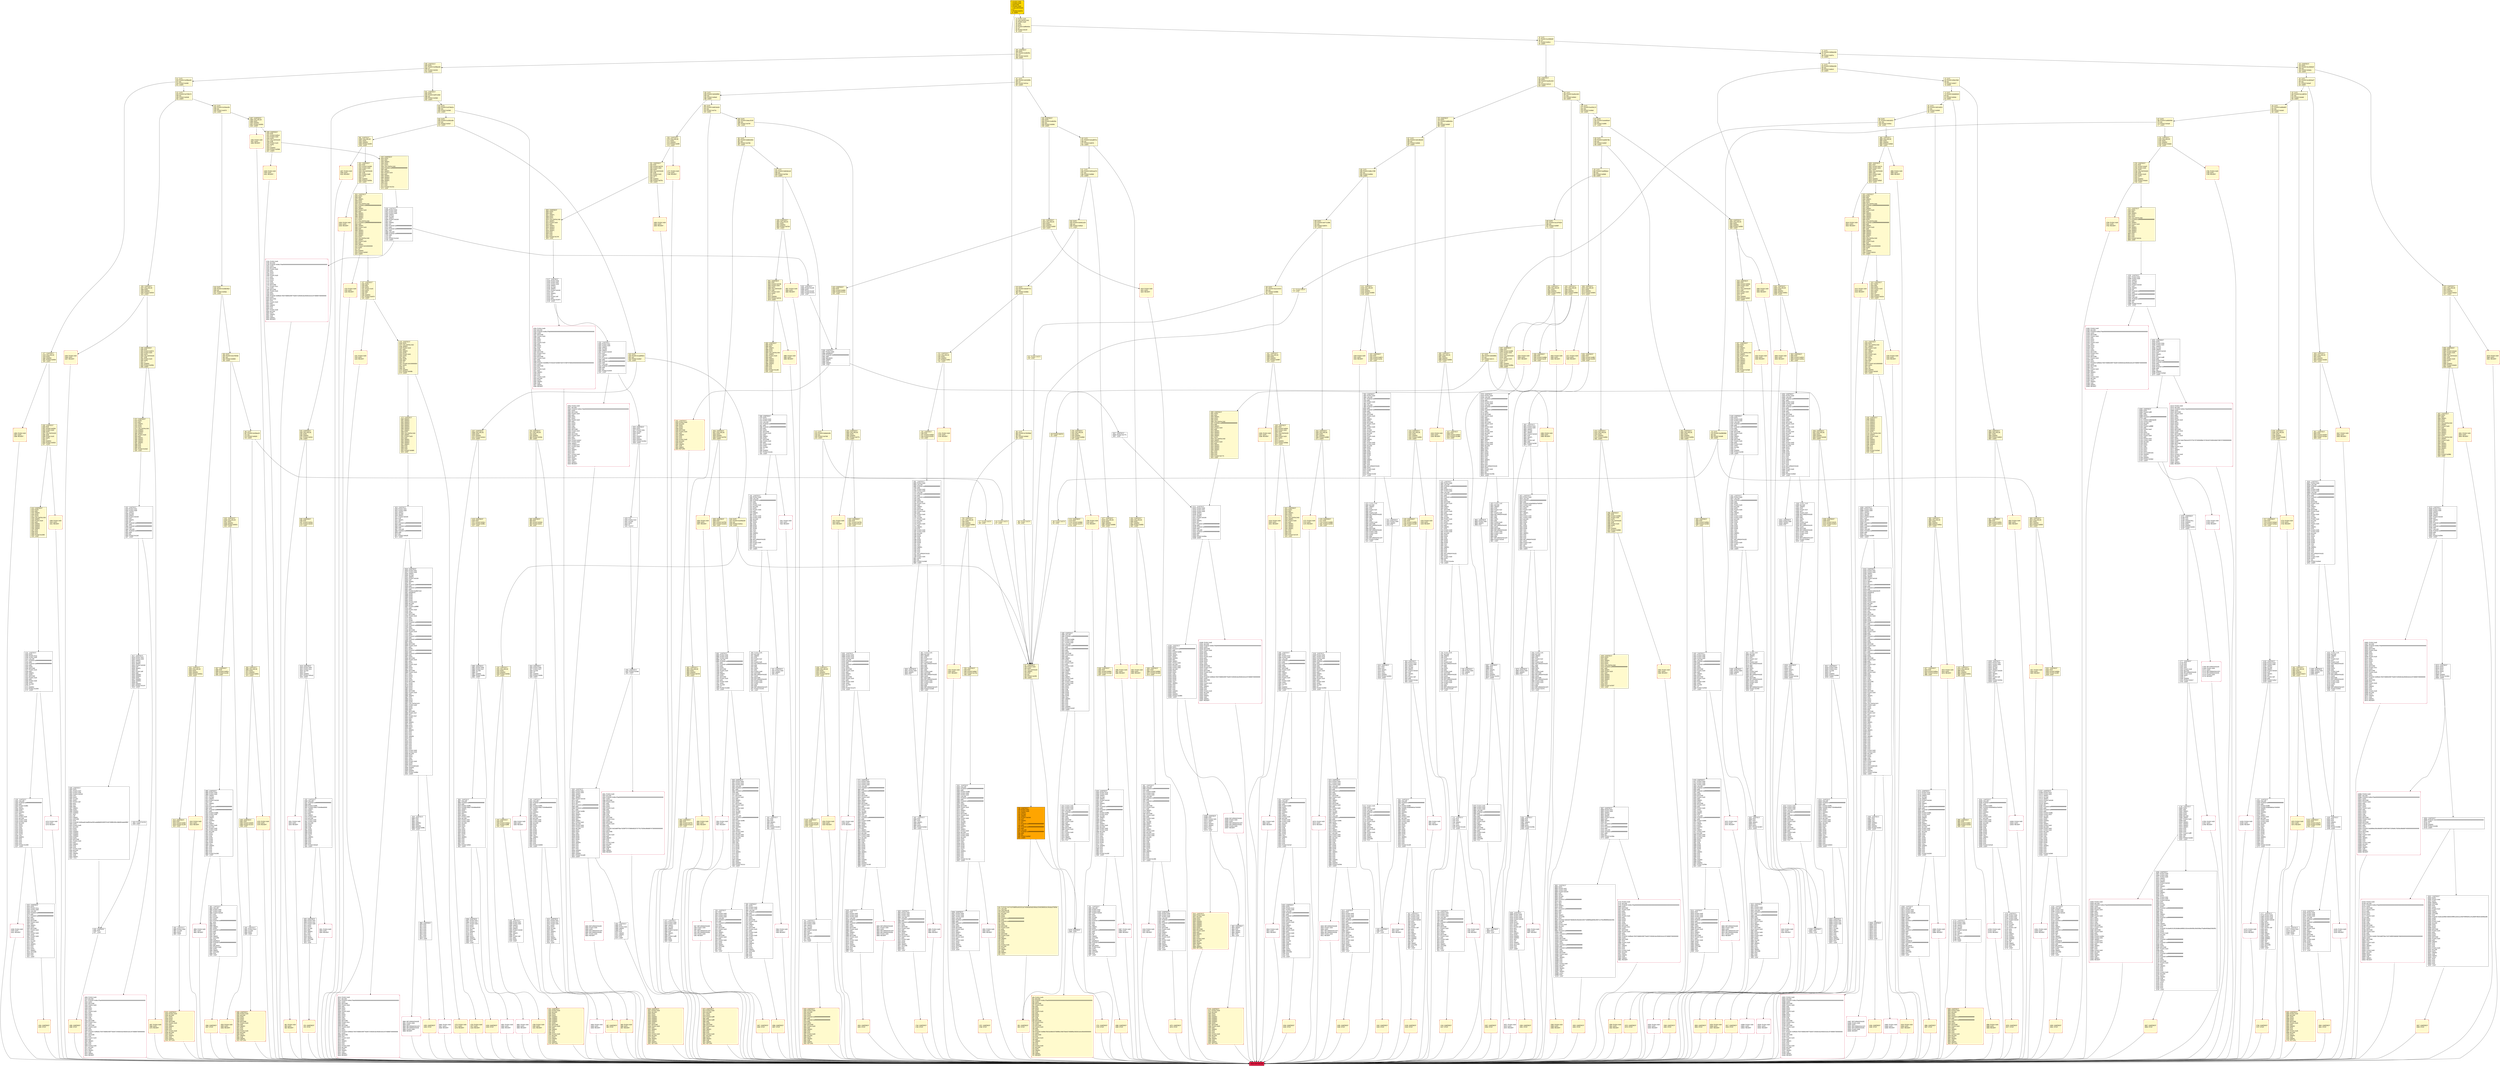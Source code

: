 digraph G {
bgcolor=transparent rankdir=UD;
node [shape=box style=filled color=black fillcolor=white fontname=arial fontcolor=black];
1689 [label="1689: JUMPDEST\l1690: POP\l1691: PUSH2 0x06a2\l1694: PUSH2 0x14ad\l1697: JUMP\l" fillcolor=lemonchiffon ];
8198 [label="8198: JUMPDEST\l8199: PUSH1 0x00\l8201: PUSH1 0x19\l8203: PUSH1 0x00\l8205: CALLER\l8206: PUSH20 0xffffffffffffffffffffffffffffffffffffffff\l8227: AND\l8228: PUSH20 0xffffffffffffffffffffffffffffffffffffffff\l8249: AND\l8250: DUP2\l8251: MSTORE\l8252: PUSH1 0x20\l8254: ADD\l8255: SWAP1\l8256: DUP2\l8257: MSTORE\l8258: PUSH1 0x20\l8260: ADD\l8261: PUSH1 0x00\l8263: SHA3\l8264: SLOAD\l8265: GT\l8266: PUSH2 0x2052\l8269: JUMPI\l" ];
2899 [label="2899: JUMPDEST\l2900: PUSH1 0x40\l2902: MLOAD\l2903: DUP1\l2904: DUP3\l2905: PUSH20 0xffffffffffffffffffffffffffffffffffffffff\l2926: AND\l2927: PUSH20 0xffffffffffffffffffffffffffffffffffffffff\l2948: AND\l2949: DUP2\l2950: MSTORE\l2951: PUSH1 0x20\l2953: ADD\l2954: SWAP2\l2955: POP\l2956: POP\l2957: PUSH1 0x40\l2959: MLOAD\l2960: DUP1\l2961: SWAP2\l2962: SUB\l2963: SWAP1\l2964: RETURN\l" fillcolor=lemonchiffon shape=Msquare color=crimson ];
2453 [label="2453: JUMPDEST\l2454: STOP\l" fillcolor=lemonchiffon shape=Msquare color=crimson ];
462 [label="462: DUP1\l463: PUSH4 0x54611e35\l468: EQ\l469: PUSH2 0x06a4\l472: JUMPI\l" fillcolor=lemonchiffon ];
85 [label="85: DUP1\l86: PUSH4 0xfb7e0819\l91: EQ\l92: PUSH2 0x0b95\l95: JUMPI\l" fillcolor=lemonchiffon ];
1957 [label="1957: PUSH1 0x00\l1959: DUP1\l1960: REVERT\l" fillcolor=lemonchiffon shape=Msquare color=crimson ];
5097 [label="5097: JUMPDEST\l5098: CALLER\l5099: PUSH20 0xffffffffffffffffffffffffffffffffffffffff\l5120: AND\l5121: PUSH2 0x08fc\l5124: PUSH1 0x16\l5126: PUSH1 0x00\l5128: CALLER\l5129: PUSH20 0xffffffffffffffffffffffffffffffffffffffff\l5150: AND\l5151: PUSH20 0xffffffffffffffffffffffffffffffffffffffff\l5172: AND\l5173: DUP2\l5174: MSTORE\l5175: PUSH1 0x20\l5177: ADD\l5178: SWAP1\l5179: DUP2\l5180: MSTORE\l5181: PUSH1 0x20\l5183: ADD\l5184: PUSH1 0x00\l5186: SHA3\l5187: SLOAD\l5188: SWAP1\l5189: DUP2\l5190: ISZERO\l5191: MUL\l5192: SWAP1\l5193: PUSH1 0x40\l5195: MLOAD\l5196: PUSH1 0x00\l5198: PUSH1 0x40\l5200: MLOAD\l5201: DUP1\l5202: DUP4\l5203: SUB\l5204: DUP2\l5205: DUP6\l5206: DUP9\l5207: DUP9\l5208: CALL\l5209: SWAP4\l5210: POP\l5211: POP\l5212: POP\l5213: POP\l5214: PUSH2 0x1466\l5217: JUMPI\l" ];
6052 [label="6052: PUSH1 0x00\l6054: DUP1\l6055: REVERT\l" shape=Msquare color=crimson ];
1873 [label="1873: JUMPDEST\l1874: PUSH1 0x40\l1876: MLOAD\l1877: DUP1\l1878: DUP3\l1879: PUSH2 0xffff\l1882: AND\l1883: PUSH2 0xffff\l1886: AND\l1887: DUP2\l1888: MSTORE\l1889: PUSH1 0x20\l1891: ADD\l1892: SWAP2\l1893: POP\l1894: POP\l1895: PUSH1 0x40\l1897: MLOAD\l1898: DUP1\l1899: SWAP2\l1900: SUB\l1901: SWAP1\l1902: RETURN\l" fillcolor=lemonchiffon shape=Msquare color=crimson ];
2455 [label="2455: JUMPDEST\l2456: CALLVALUE\l2457: DUP1\l2458: ISZERO\l2459: PUSH2 0x09a3\l2462: JUMPI\l" fillcolor=lemonchiffon ];
2809 [label="2809: JUMPDEST\l2810: CALLVALUE\l2811: DUP1\l2812: ISZERO\l2813: PUSH2 0x0b05\l2816: JUMPI\l" fillcolor=lemonchiffon ];
965 [label="965: JUMPDEST\l966: POP\l967: PUSH2 0x03ce\l970: PUSH2 0x0c93\l973: JUMP\l" fillcolor=lemonchiffon ];
12488 [label="12488: PUSH1 0x40\l12490: MLOAD\l12491: SWAP2\l12492: POP\l12493: PUSH1 0x1f\l12495: NOT\l12496: PUSH1 0x3f\l12498: RETURNDATASIZE\l12499: ADD\l12500: AND\l12501: DUP3\l12502: ADD\l12503: PUSH1 0x40\l12505: MSTORE\l12506: RETURNDATASIZE\l12507: DUP3\l12508: MSTORE\l12509: RETURNDATASIZE\l12510: PUSH1 0x00\l12512: PUSH1 0x20\l12514: DUP5\l12515: ADD\l12516: RETURNDATACOPY\l12517: PUSH2 0x30ee\l12520: JUMP\l" ];
2705 [label="2705: JUMPDEST\l2706: CALLVALUE\l2707: DUP1\l2708: ISZERO\l2709: PUSH2 0x0a9d\l2712: JUMPI\l" fillcolor=lemonchiffon ];
6150 [label="6150: PUSH1 0x40\l6152: MLOAD\l6153: PUSH32 0x08c379a000000000000000000000000000000000000000000000000000000000\l6186: DUP2\l6187: MSTORE\l6188: PUSH1 0x04\l6190: ADD\l6191: DUP1\l6192: DUP1\l6193: PUSH1 0x20\l6195: ADD\l6196: DUP3\l6197: DUP2\l6198: SUB\l6199: DUP3\l6200: MSTORE\l6201: PUSH1 0x13\l6203: DUP2\l6204: MSTORE\l6205: PUSH1 0x20\l6207: ADD\l6208: DUP1\l6209: PUSH32 0x636f6e74726163742069732073746f7070656400000000000000000000000000\l6242: DUP2\l6243: MSTORE\l6244: POP\l6245: PUSH1 0x20\l6247: ADD\l6248: SWAP2\l6249: POP\l6250: POP\l6251: PUSH1 0x40\l6253: MLOAD\l6254: DUP1\l6255: SWAP2\l6256: SUB\l6257: SWAP1\l6258: REVERT\l" shape=Msquare color=crimson ];
2996 [label="2996: PUSH1 0x00\l2998: DUP1\l2999: REVERT\l" fillcolor=lemonchiffon shape=Msquare color=crimson ];
5679 [label="5679: JUMPDEST\l5680: JUMP\l" ];
12606 [label="12606: JUMPDEST\l12607: POP\l12608: JUMP\l" ];
3969 [label="3969: JUMPDEST\l3970: POP\l3971: POP\l3972: POP\l3973: POP\l3974: POP\l3975: POP\l3976: POP\l3977: POP\l3978: POP\l3979: JUMP\l" ];
8862 [label="8862: JUMPDEST\l8863: PUSH1 0x60\l8865: SWAP2\l8866: POP\l" ];
1980 [label="1980: PUSH1 0x00\l1982: DUP1\l1983: REVERT\l" fillcolor=lemonchiffon shape=Msquare color=crimson ];
1826 [label="1826: JUMPDEST\l1827: PUSH1 0x40\l1829: MLOAD\l1830: DUP1\l1831: DUP3\l1832: ISZERO\l1833: ISZERO\l1834: ISZERO\l1835: ISZERO\l1836: DUP2\l1837: MSTORE\l1838: PUSH1 0x20\l1840: ADD\l1841: SWAP2\l1842: POP\l1843: POP\l1844: PUSH1 0x40\l1846: MLOAD\l1847: DUP1\l1848: SWAP2\l1849: SUB\l1850: SWAP1\l1851: RETURN\l" fillcolor=lemonchiffon shape=Msquare color=crimson ];
1502 [label="1502: JUMPDEST\l1503: CALLVALUE\l1504: DUP1\l1505: ISZERO\l1506: PUSH2 0x05ea\l1509: JUMPI\l" fillcolor=lemonchiffon ];
2008 [label="2008: JUMPDEST\l2009: CALLVALUE\l2010: DUP1\l2011: ISZERO\l2012: PUSH2 0x07e4\l2015: JUMPI\l" fillcolor=lemonchiffon ];
1758 [label="1758: JUMPDEST\l1759: POP\l1760: PUSH2 0x06e7\l1763: PUSH2 0x172b\l1766: JUMP\l" fillcolor=lemonchiffon ];
6127 [label="6127: JUMPDEST\l6128: PUSH1 0x00\l6130: PUSH1 0x07\l6132: PUSH1 0x00\l6134: SWAP1\l6135: SLOAD\l6136: SWAP1\l6137: PUSH2 0x0100\l6140: EXP\l6141: SWAP1\l6142: DIV\l6143: PUSH1 0xff\l6145: AND\l6146: PUSH2 0x1873\l6149: JUMPI\l" ];
12771 [label="12771: JUMPDEST\l12772: PUSH1 0x20\l12774: PUSH1 0x00\l12776: SWAP1\l12777: SLOAD\l12778: SWAP1\l12779: PUSH2 0x0100\l12782: EXP\l12783: SWAP1\l12784: DIV\l12785: PUSH20 0xffffffffffffffffffffffffffffffffffffffff\l12806: AND\l12807: PUSH20 0xffffffffffffffffffffffffffffffffffffffff\l12828: AND\l12829: PUSH2 0x08fc\l12832: PUSH1 0x21\l12834: SLOAD\l12835: SWAP1\l12836: DUP2\l12837: ISZERO\l12838: MUL\l12839: SWAP1\l12840: PUSH1 0x40\l12842: MLOAD\l12843: PUSH1 0x00\l12845: PUSH1 0x40\l12847: MLOAD\l12848: DUP1\l12849: DUP4\l12850: SUB\l12851: DUP2\l12852: DUP6\l12853: DUP9\l12854: DUP9\l12855: CALL\l12856: SWAP4\l12857: POP\l12858: POP\l12859: POP\l12860: POP\l12861: PUSH2 0x3245\l12864: JUMPI\l" ];
1545 [label="1545: JUMPDEST\l1546: CALLVALUE\l1547: DUP1\l1548: ISZERO\l1549: PUSH2 0x0615\l1552: JUMPI\l" fillcolor=lemonchiffon ];
193 [label="193: JUMPDEST\l194: DUP1\l195: PUSH4 0xa2bcc8c5\l200: GT\l201: PUSH2 0x0113\l204: JUMPI\l" fillcolor=lemonchiffon ];
9094 [label="9094: PUSH1 0x00\l9096: DUP1\l9097: REVERT\l" shape=Msquare color=crimson ];
10585 [label="10585: PUSH1 0x40\l10587: MLOAD\l10588: PUSH32 0x08c379a000000000000000000000000000000000000000000000000000000000\l10621: DUP2\l10622: MSTORE\l10623: PUSH1 0x04\l10625: ADD\l10626: DUP1\l10627: DUP1\l10628: PUSH1 0x20\l10630: ADD\l10631: DUP3\l10632: DUP2\l10633: SUB\l10634: DUP3\l10635: MSTORE\l10636: PUSH1 0x18\l10638: DUP2\l10639: MSTORE\l10640: PUSH1 0x20\l10642: ADD\l10643: DUP1\l10644: PUSH32 0x6d696e206c696d6974206f766572206d6178206c696d69740000000000000000\l10677: DUP2\l10678: MSTORE\l10679: POP\l10680: PUSH1 0x20\l10682: ADD\l10683: SWAP2\l10684: POP\l10685: POP\l10686: PUSH1 0x40\l10688: MLOAD\l10689: DUP1\l10690: SWAP2\l10691: SUB\l10692: SWAP1\l10693: REVERT\l" shape=Msquare color=crimson ];
10189 [label="10189: PUSH1 0x40\l10191: MLOAD\l10192: PUSH32 0x08c379a000000000000000000000000000000000000000000000000000000000\l10225: DUP2\l10226: MSTORE\l10227: PUSH1 0x04\l10229: ADD\l10230: DUP1\l10231: DUP1\l10232: PUSH1 0x20\l10234: ADD\l10235: DUP3\l10236: DUP2\l10237: SUB\l10238: DUP3\l10239: MSTORE\l10240: PUSH1 0x1c\l10242: DUP2\l10243: MSTORE\l10244: PUSH1 0x20\l10246: ADD\l10247: DUP1\l10248: PUSH32 0x6f6e6c7920746865206f776e65722063616e2063616c6c207468697300000000\l10281: DUP2\l10282: MSTORE\l10283: POP\l10284: PUSH1 0x20\l10286: ADD\l10287: SWAP2\l10288: POP\l10289: POP\l10290: PUSH1 0x40\l10292: MLOAD\l10293: DUP1\l10294: SWAP2\l10295: SUB\l10296: SWAP1\l10297: REVERT\l" shape=Msquare color=crimson ];
4322 [label="4322: JUMPDEST\l4323: PUSH1 0x01\l4325: PUSH1 0x00\l4327: SWAP1\l4328: SLOAD\l4329: SWAP1\l4330: PUSH2 0x0100\l4333: EXP\l4334: SWAP1\l4335: DIV\l4336: PUSH20 0xffffffffffffffffffffffffffffffffffffffff\l4357: AND\l4358: PUSH20 0xffffffffffffffffffffffffffffffffffffffff\l4379: AND\l4380: CALLER\l4381: PUSH20 0xffffffffffffffffffffffffffffffffffffffff\l4402: AND\l4403: EQ\l4404: PUSH2 0x11a5\l4407: JUMPI\l" ];
2651 [label="2651: JUMPDEST\l2652: POP\l2653: PUSH2 0x0a64\l2656: PUSH2 0x2aae\l2659: JUMP\l" fillcolor=lemonchiffon ];
1934 [label="1934: PUSH1 0x00\l1936: DUP1\l1937: REVERT\l" fillcolor=lemonchiffon shape=Msquare color=crimson ];
7054 [label="7054: PUSH1 0x00\l7056: DUP1\l7057: REVERT\l" shape=Msquare color=crimson ];
7705 [label="7705: PUSH1 0x40\l7707: MLOAD\l7708: SWAP2\l7709: POP\l7710: PUSH1 0x1f\l7712: NOT\l7713: PUSH1 0x3f\l7715: RETURNDATASIZE\l7716: ADD\l7717: AND\l7718: DUP3\l7719: ADD\l7720: PUSH1 0x40\l7722: MSTORE\l7723: RETURNDATASIZE\l7724: DUP3\l7725: MSTORE\l7726: RETURNDATASIZE\l7727: PUSH1 0x00\l7729: PUSH1 0x20\l7731: DUP5\l7732: ADD\l7733: RETURNDATACOPY\l7734: PUSH2 0x1e3f\l7737: JUMP\l" ];
3992 [label="3992: PUSH1 0x00\l3994: DUP1\l3995: REVERT\l" shape=Msquare color=crimson ];
2973 [label="2973: PUSH1 0x00\l2975: DUP1\l2976: REVERT\l" fillcolor=lemonchiffon shape=Msquare color=crimson ];
1523 [label="1523: JUMPDEST\l1524: PUSH1 0x40\l1526: MLOAD\l1527: DUP1\l1528: DUP3\l1529: DUP2\l1530: MSTORE\l1531: PUSH1 0x20\l1533: ADD\l1534: SWAP2\l1535: POP\l1536: POP\l1537: PUSH1 0x40\l1539: MLOAD\l1540: DUP1\l1541: SWAP2\l1542: SUB\l1543: SWAP1\l1544: RETURN\l" fillcolor=lemonchiffon shape=Msquare color=crimson ];
2016 [label="2016: PUSH1 0x00\l2018: DUP1\l2019: REVERT\l" fillcolor=lemonchiffon shape=Msquare color=crimson ];
12261 [label="12261: PUSH1 0x00\l12263: DUP1\l12264: REVERT\l" shape=Msquare color=crimson ];
2199 [label="2199: JUMPDEST\l2200: POP\l2201: PUSH2 0x08c4\l2204: PUSH1 0x04\l2206: DUP1\l2207: CALLDATASIZE\l2208: SUB\l2209: PUSH1 0x20\l2211: DUP2\l2212: LT\l2213: ISZERO\l2214: PUSH2 0x08ae\l2217: JUMPI\l" fillcolor=lemonchiffon ];
1007 [label="1007: PUSH1 0x00\l1009: DUP1\l1010: REVERT\l" fillcolor=lemonchiffon shape=Msquare color=crimson ];
9200 [label="9200: PUSH1 0x00\l9202: DUP1\l9203: REVERT\l" shape=Msquare color=crimson ];
5840 [label="5840: JUMPDEST\l5841: PUSH1 0x60\l5843: SWAP2\l5844: POP\l" ];
2605 [label="2605: JUMPDEST\l2606: DUP2\l2607: ADD\l2608: SWAP1\l2609: DUP1\l2610: DUP1\l2611: CALLDATALOAD\l2612: SWAP1\l2613: PUSH1 0x20\l2615: ADD\l2616: SWAP1\l2617: SWAP3\l2618: SWAP2\l2619: SWAP1\l2620: DUP1\l2621: CALLDATALOAD\l2622: SWAP1\l2623: PUSH1 0x20\l2625: ADD\l2626: SWAP1\l2627: SWAP3\l2628: SWAP2\l2629: SWAP1\l2630: POP\l2631: POP\l2632: POP\l2633: PUSH2 0x288b\l2636: JUMP\l" fillcolor=lemonchiffon ];
12869 [label="12869: JUMPDEST\l12870: CALLER\l12871: PUSH1 0x20\l12873: PUSH1 0x00\l12875: PUSH2 0x0100\l12878: EXP\l12879: DUP2\l12880: SLOAD\l12881: DUP2\l12882: PUSH20 0xffffffffffffffffffffffffffffffffffffffff\l12903: MUL\l12904: NOT\l12905: AND\l12906: SWAP1\l12907: DUP4\l12908: PUSH20 0xffffffffffffffffffffffffffffffffffffffff\l12929: AND\l12930: MUL\l12931: OR\l12932: SWAP1\l12933: SSTORE\l12934: POP\l12935: ADDRESS\l12936: PUSH20 0xffffffffffffffffffffffffffffffffffffffff\l12957: AND\l12958: BALANCE\l12959: PUSH1 0x21\l12961: DUP2\l12962: SWAP1\l12963: SSTORE\l12964: POP\l12965: JUMP\l" ];
13517 [label="13517: JUMPDEST\l13518: PUSH1 0x05\l13520: PUSH1 0x1c\l13522: SLOAD\l13523: GT\l13524: ISZERO\l13525: PUSH2 0x34dd\l13528: JUMPI\l" ];
3116 [label="3116: JUMPDEST\l3117: DUP3\l3118: ADD\l3119: DUP4\l3120: PUSH1 0x20\l3122: DUP3\l3123: ADD\l3124: GT\l3125: ISZERO\l3126: PUSH2 0x0c3e\l3129: JUMPI\l" fillcolor=lemonchiffon ];
961 [label="961: PUSH1 0x00\l963: DUP1\l964: REVERT\l" fillcolor=lemonchiffon shape=Msquare color=crimson ];
11203 [label="11203: PUSH1 0x00\l11205: DUP1\l11206: REVERT\l" shape=Msquare color=crimson ];
3019 [label="3019: PUSH1 0x00\l3021: DUP1\l3022: REVERT\l" fillcolor=lemonchiffon shape=Msquare color=crimson ];
2570 [label="2570: JUMPDEST\l2571: CALLVALUE\l2572: DUP1\l2573: ISZERO\l2574: PUSH2 0x0a16\l2577: JUMPI\l" fillcolor=lemonchiffon ];
8975 [label="8975: JUMPDEST\l8976: PUSH1 0x00\l8978: CALLER\l8979: PUSH20 0xffffffffffffffffffffffffffffffffffffffff\l9000: AND\l9001: PUSH8 0x0de0b6b3a7640000\l9010: PUSH1 0x40\l9012: MLOAD\l9013: DUP1\l9014: PUSH1 0x00\l9016: ADD\l9017: SWAP1\l9018: POP\l9019: PUSH1 0x00\l9021: PUSH1 0x40\l9023: MLOAD\l9024: DUP1\l9025: DUP4\l9026: SUB\l9027: DUP2\l9028: DUP6\l9029: DUP8\l9030: GAS\l9031: CALL\l9032: SWAP3\l9033: POP\l9034: POP\l9035: POP\l9036: RETURNDATASIZE\l9037: DUP1\l9038: PUSH1 0x00\l9040: DUP2\l9041: EQ\l9042: PUSH2 0x2377\l9045: JUMPI\l" ];
440 [label="440: DUP1\l441: PUSH4 0x4ca6972a\l446: EQ\l447: PUSH2 0x0676\l450: JUMPI\l" fillcolor=lemonchiffon ];
1984 [label="1984: JUMPDEST\l1985: DUP2\l1986: ADD\l1987: SWAP1\l1988: DUP1\l1989: DUP1\l1990: CALLDATALOAD\l1991: SWAP1\l1992: PUSH1 0x20\l1994: ADD\l1995: SWAP1\l1996: SWAP3\l1997: SWAP2\l1998: SWAP1\l1999: POP\l2000: POP\l2001: POP\l2002: PUSH2 0x1c65\l2005: JUMP\l" fillcolor=lemonchiffon ];
626 [label="626: DUP1\l627: PUSH4 0x22f3e2d4\l632: EQ\l633: PUSH2 0x04ce\l636: JUMPI\l" fillcolor=lemonchiffon ];
984 [label="984: PUSH1 0x00\l986: DUP1\l987: REVERT\l" fillcolor=lemonchiffon shape=Msquare color=crimson ];
8703 [label="8703: JUMPDEST\l8704: PUSH1 0x00\l8706: CALLER\l8707: PUSH20 0xffffffffffffffffffffffffffffffffffffffff\l8728: AND\l8729: PUSH1 0x24\l8731: PUSH1 0x00\l8733: CALLER\l8734: PUSH20 0xffffffffffffffffffffffffffffffffffffffff\l8755: AND\l8756: PUSH20 0xffffffffffffffffffffffffffffffffffffffff\l8777: AND\l8778: DUP2\l8779: MSTORE\l8780: PUSH1 0x20\l8782: ADD\l8783: SWAP1\l8784: DUP2\l8785: MSTORE\l8786: PUSH1 0x20\l8788: ADD\l8789: PUSH1 0x00\l8791: SHA3\l8792: SLOAD\l8793: PUSH1 0x40\l8795: MLOAD\l8796: DUP1\l8797: PUSH1 0x00\l8799: ADD\l8800: SWAP1\l8801: POP\l8802: PUSH1 0x00\l8804: PUSH1 0x40\l8806: MLOAD\l8807: DUP1\l8808: DUP4\l8809: SUB\l8810: DUP2\l8811: DUP6\l8812: DUP8\l8813: GAS\l8814: CALL\l8815: SWAP3\l8816: POP\l8817: POP\l8818: POP\l8819: RETURNDATASIZE\l8820: DUP1\l8821: PUSH1 0x00\l8823: DUP2\l8824: EQ\l8825: PUSH2 0x229e\l8828: JUMPI\l" ];
2717 [label="2717: JUMPDEST\l2718: POP\l2719: PUSH2 0x0aa6\l2722: PUSH2 0x2bae\l2725: JUMP\l" fillcolor=lemonchiffon ];
4062 [label="4062: PUSH1 0x00\l4064: DUP1\l4065: REVERT\l" shape=Msquare color=crimson ];
10368 [label="10368: JUMPDEST\l10369: POP\l10370: PUSH1 0x01\l10372: SWAP1\l10373: POP\l10374: SWAP3\l10375: SWAP2\l10376: POP\l10377: POP\l10378: JUMP\l" ];
8078 [label="8078: PUSH1 0x40\l8080: MLOAD\l8081: SWAP2\l8082: POP\l8083: PUSH1 0x1f\l8085: NOT\l8086: PUSH1 0x3f\l8088: RETURNDATASIZE\l8089: ADD\l8090: AND\l8091: DUP3\l8092: ADD\l8093: PUSH1 0x40\l8095: MSTORE\l8096: RETURNDATASIZE\l8097: DUP3\l8098: MSTORE\l8099: RETURNDATASIZE\l8100: PUSH1 0x00\l8102: PUSH1 0x20\l8104: DUP5\l8105: ADD\l8106: RETURNDATACOPY\l8107: PUSH2 0x1fb4\l8110: JUMP\l" ];
2246 [label="2246: JUMPDEST\l2247: CALLVALUE\l2248: DUP1\l2249: ISZERO\l2250: PUSH2 0x08d2\l2253: JUMPI\l" fillcolor=lemonchiffon ];
2863 [label="2863: PUSH1 0x00\l2865: DUP1\l2866: REVERT\l" fillcolor=lemonchiffon shape=Msquare color=crimson ];
9319 [label="9319: JUMPDEST\l9320: DUP2\l9321: PUSH1 0x09\l9323: PUSH1 0x00\l9325: CALLER\l9326: PUSH20 0xffffffffffffffffffffffffffffffffffffffff\l9347: AND\l9348: PUSH20 0xffffffffffffffffffffffffffffffffffffffff\l9369: AND\l9370: DUP2\l9371: MSTORE\l9372: PUSH1 0x20\l9374: ADD\l9375: SWAP1\l9376: DUP2\l9377: MSTORE\l9378: PUSH1 0x20\l9380: ADD\l9381: PUSH1 0x00\l9383: SHA3\l9384: PUSH1 0x00\l9386: DUP3\l9387: DUP3\l9388: SLOAD\l9389: SUB\l9390: SWAP3\l9391: POP\l9392: POP\l9393: DUP2\l9394: SWAP1\l9395: SSTORE\l9396: POP\l9397: POP\l9398: POP\l9399: JUMP\l" ];
1926 [label="1926: JUMPDEST\l1927: CALLVALUE\l1928: DUP1\l1929: ISZERO\l1930: PUSH2 0x0792\l1933: JUMPI\l" fillcolor=lemonchiffon ];
287 [label="287: DUP1\l288: PUSH4 0x9128b348\l293: EQ\l294: PUSH2 0x0846\l297: JUMPI\l" fillcolor=lemonchiffon ];
391 [label="391: DUP1\l392: PUSH4 0x8d0c9354\l397: EQ\l398: PUSH2 0x0786\l401: JUMPI\l" fillcolor=lemonchiffon ];
5807 [label="5807: PUSH1 0x40\l5809: MLOAD\l5810: SWAP2\l5811: POP\l5812: PUSH1 0x1f\l5814: NOT\l5815: PUSH1 0x3f\l5817: RETURNDATASIZE\l5818: ADD\l5819: AND\l5820: DUP3\l5821: ADD\l5822: PUSH1 0x40\l5824: MSTORE\l5825: RETURNDATASIZE\l5826: DUP3\l5827: MSTORE\l5828: RETURNDATASIZE\l5829: PUSH1 0x00\l5831: PUSH1 0x20\l5833: DUP5\l5834: ADD\l5835: RETURNDATACOPY\l5836: PUSH2 0x16d5\l5839: JUMP\l" ];
6909 [label="6909: JUMPDEST\l6910: POP\l6911: PUSH1 0x00\l6913: PUSH1 0x1b\l6915: PUSH1 0x00\l6917: CALLER\l6918: PUSH20 0xffffffffffffffffffffffffffffffffffffffff\l6939: AND\l6940: PUSH20 0xffffffffffffffffffffffffffffffffffffffff\l6961: AND\l6962: DUP2\l6963: MSTORE\l6964: PUSH1 0x20\l6966: ADD\l6967: SWAP1\l6968: DUP2\l6969: MSTORE\l6970: PUSH1 0x20\l6972: ADD\l6973: PUSH1 0x00\l6975: SHA3\l6976: DUP2\l6977: SWAP1\l6978: SSTORE\l6979: POP\l6980: POP\l6981: JUMP\l" ];
2817 [label="2817: PUSH1 0x00\l2819: DUP1\l2820: REVERT\l" fillcolor=lemonchiffon shape=Msquare color=crimson ];
1334 [label="1334: JUMPDEST\l1335: STOP\l" fillcolor=lemonchiffon shape=Msquare color=crimson ];
1580 [label="1580: JUMPDEST\l1581: POP\l1582: PUSH2 0x0635\l1585: PUSH2 0x13c4\l1588: JUMP\l" fillcolor=lemonchiffon ];
9084 [label="9084: JUMPDEST\l9085: POP\l9086: POP\l9087: SWAP1\l9088: POP\l9089: DUP1\l9090: PUSH2 0x238a\l9093: JUMPI\l" ];
5222 [label="5222: JUMPDEST\l5223: PUSH1 0x00\l5225: PUSH1 0x16\l5227: PUSH1 0x00\l5229: CALLER\l5230: PUSH20 0xffffffffffffffffffffffffffffffffffffffff\l5251: AND\l5252: PUSH20 0xffffffffffffffffffffffffffffffffffffffff\l5273: AND\l5274: DUP2\l5275: MSTORE\l5276: PUSH1 0x20\l5278: ADD\l5279: SWAP1\l5280: DUP2\l5281: MSTORE\l5282: PUSH1 0x20\l5284: ADD\l5285: PUSH1 0x00\l5287: SHA3\l5288: DUP2\l5289: SWAP1\l5290: SSTORE\l5291: POP\l5292: JUMP\l" ];
1800 [label="1800: PUSH1 0x00\l1802: DUP1\l1803: REVERT\l" fillcolor=lemonchiffon shape=Msquare color=crimson ];
8971 [label="8971: PUSH1 0x00\l8973: DUP1\l8974: REVERT\l" shape=Msquare color=crimson ];
1735 [label="1735: JUMPDEST\l1736: POP\l1737: PUSH2 0x06d0\l1740: PUSH2 0x1631\l1743: JUMP\l" fillcolor=lemonchiffon ];
4517 [label="4517: JUMPDEST\l4518: PUSH1 0x07\l4520: PUSH1 0x00\l4522: SWAP1\l4523: SLOAD\l4524: SWAP1\l4525: PUSH2 0x0100\l4528: EXP\l4529: SWAP1\l4530: DIV\l4531: PUSH1 0xff\l4533: AND\l4534: ISZERO\l4535: ISZERO\l4536: DUP2\l4537: ISZERO\l4538: ISZERO\l4539: EQ\l4540: ISZERO\l4541: PUSH2 0x11c5\l4544: JUMPI\l" ];
298 [label="298: DUP1\l299: PUSH4 0x96c176f9\l304: EQ\l305: PUSH2 0x085d\l308: JUMPI\l" fillcolor=lemonchiffon ];
7738 [label="7738: JUMPDEST\l7739: PUSH1 0x60\l7741: SWAP2\l7742: POP\l" ];
2349 [label="2349: JUMPDEST\l2350: STOP\l" fillcolor=lemonchiffon shape=Msquare color=crimson ];
2840 [label="2840: PUSH1 0x00\l2842: DUP1\l2843: REVERT\l" fillcolor=lemonchiffon shape=Msquare color=crimson ];
2029 [label="2029: JUMPDEST\l2030: PUSH1 0x40\l2032: MLOAD\l2033: DUP1\l2034: DUP3\l2035: PUSH20 0xffffffffffffffffffffffffffffffffffffffff\l2056: AND\l2057: PUSH20 0xffffffffffffffffffffffffffffffffffffffff\l2078: AND\l2079: DUP2\l2080: MSTORE\l2081: PUSH1 0x20\l2083: ADD\l2084: SWAP2\l2085: POP\l2086: POP\l2087: PUSH1 0x40\l2089: MLOAD\l2090: DUP1\l2091: SWAP2\l2092: SUB\l2093: SWAP1\l2094: RETURN\l" fillcolor=lemonchiffon shape=Msquare color=crimson ];
3945 [label="3945: PUSH1 0x00\l3947: DUP1\l3948: REVERT\l" shape=Msquare color=crimson ];
309 [label="309: DUP1\l310: PUSH4 0x9771238b\l315: EQ\l316: PUSH2 0x0874\l319: JUMPI\l" fillcolor=lemonchiffon ];
10734 [label="10734: PUSH1 0x40\l10736: MLOAD\l10737: PUSH32 0x08c379a000000000000000000000000000000000000000000000000000000000\l10770: DUP2\l10771: MSTORE\l10772: PUSH1 0x04\l10774: ADD\l10775: DUP1\l10776: DUP1\l10777: PUSH1 0x20\l10779: ADD\l10780: DUP3\l10781: DUP2\l10782: SUB\l10783: DUP3\l10784: MSTORE\l10785: PUSH1 0x12\l10787: DUP2\l10788: MSTORE\l10789: PUSH1 0x20\l10791: ADD\l10792: DUP1\l10793: PUSH32 0x6d6178416d6f756e7420746f6f20686967680000000000000000000000000000\l10826: DUP2\l10827: MSTORE\l10828: POP\l10829: PUSH1 0x20\l10831: ADD\l10832: SWAP2\l10833: POP\l10834: POP\l10835: PUSH1 0x40\l10837: MLOAD\l10838: DUP1\l10839: SWAP2\l10840: SUB\l10841: SWAP1\l10842: REVERT\l" shape=Msquare color=crimson ];
2372 [label="2372: JUMPDEST\l2373: STOP\l" fillcolor=lemonchiffon shape=Msquare color=crimson ];
6664 [label="6664: JUMPDEST\l6665: POP\l6666: PUSH1 0x01\l6668: SWAP2\l6669: POP\l6670: POP\l6671: SWAP2\l6672: SWAP1\l6673: POP\l6674: JUMP\l" ];
4859 [label="4859: JUMPDEST\l4860: PUSH1 0x0e\l4862: SLOAD\l4863: DUP2\l4864: JUMP\l" ];
1864 [label="1864: JUMPDEST\l1865: POP\l1866: PUSH2 0x0751\l1869: PUSH2 0x1a13\l1872: JUMP\l" fillcolor=lemonchiffon ];
1911 [label="1911: PUSH1 0x00\l1913: DUP1\l1914: REVERT\l" fillcolor=lemonchiffon shape=Msquare color=crimson ];
74 [label="74: DUP1\l75: PUSH4 0xfa5d5429\l80: EQ\l81: PUSH2 0x0b3e\l84: JUMPI\l" fillcolor=lemonchiffon ];
2386 [label="2386: JUMPDEST\l2387: POP\l2388: PUSH2 0x0995\l2391: PUSH1 0x04\l2393: DUP1\l2394: CALLDATASIZE\l2395: SUB\l2396: PUSH1 0x20\l2398: DUP2\l2399: LT\l2400: ISZERO\l2401: PUSH2 0x0969\l2404: JUMPI\l" fillcolor=lemonchiffon ];
11799 [label="11799: JUMPDEST\l11800: DUP2\l11801: ADD\l11802: SWAP1\l11803: DUP1\l11804: DUP1\l11805: MLOAD\l11806: SWAP1\l11807: PUSH1 0x20\l11809: ADD\l11810: SWAP1\l11811: SWAP3\l11812: SWAP2\l11813: SWAP1\l11814: POP\l11815: POP\l11816: POP\l11817: PUSH2 0xffff\l11820: AND\l11821: EQ\l11822: PUSH2 0x2e82\l11825: JUMPI\l" ];
1514 [label="1514: JUMPDEST\l1515: POP\l1516: PUSH2 0x05f3\l1519: PUSH2 0x12fb\l1522: JUMP\l" fillcolor=lemonchiffon ];
484 [label="484: DUP1\l485: PUSH4 0x70029fa8\l490: EQ\l491: PUSH2 0x06d2\l494: JUMPI\l" fillcolor=lemonchiffon ];
2374 [label="2374: JUMPDEST\l2375: CALLVALUE\l2376: DUP1\l2377: ISZERO\l2378: PUSH2 0x0952\l2381: JUMPI\l" fillcolor=lemonchiffon ];
7924 [label="7924: JUMPDEST\l7925: PUSH1 0x00\l7927: PUSH1 0x13\l7929: PUSH1 0x00\l7931: PUSH2 0x0100\l7934: EXP\l7935: DUP2\l7936: SLOAD\l7937: DUP2\l7938: PUSH1 0xff\l7940: MUL\l7941: NOT\l7942: AND\l7943: SWAP1\l7944: DUP4\l7945: ISZERO\l7946: ISZERO\l7947: MUL\l7948: OR\l7949: SWAP1\l7950: SSTORE\l7951: POP\l7952: JUMP\l" ];
1860 [label="1860: PUSH1 0x00\l1862: DUP1\l1863: REVERT\l" fillcolor=lemonchiffon shape=Msquare color=crimson ];
1395 [label="1395: JUMPDEST\l1396: STOP\l" fillcolor=lemonchiffon shape=Msquare color=crimson ];
2886 [label="2886: PUSH1 0x00\l2888: DUP1\l2889: REVERT\l" fillcolor=lemonchiffon shape=Msquare color=crimson ];
9305 [label="9305: JUMPDEST\l9306: POP\l9307: POP\l9308: SWAP1\l9309: POP\l9310: DUP1\l9311: PUSH2 0x2467\l9314: JUMPI\l" ];
6900 [label="6900: RETURNDATASIZE\l6901: PUSH1 0x00\l6903: DUP1\l6904: RETURNDATACOPY\l6905: RETURNDATASIZE\l6906: PUSH1 0x00\l6908: REVERT\l" shape=Msquare color=crimson ];
8829 [label="8829: PUSH1 0x40\l8831: MLOAD\l8832: SWAP2\l8833: POP\l8834: PUSH1 0x1f\l8836: NOT\l8837: PUSH1 0x3f\l8839: RETURNDATASIZE\l8840: ADD\l8841: AND\l8842: DUP3\l8843: ADD\l8844: PUSH1 0x40\l8846: MSTORE\l8847: RETURNDATASIZE\l8848: DUP3\l8849: MSTORE\l8850: RETURNDATASIZE\l8851: PUSH1 0x00\l8853: PUSH1 0x20\l8855: DUP5\l8856: ADD\l8857: RETURNDATACOPY\l8858: PUSH2 0x22a3\l8861: JUMP\l" ];
11757 [label="11757: JUMPDEST\l11758: POP\l11759: GAS\l11760: STATICCALL\l11761: ISZERO\l11762: DUP1\l11763: ISZERO\l11764: PUSH2 0x2e01\l11767: JUMPI\l" ];
5060 [label="5060: JUMPDEST\l5061: PUSH1 0x12\l5063: SLOAD\l5064: DUP2\l5065: JUMP\l" ];
11100 [label="11100: PUSH1 0x00\l11102: DUP1\l11103: REVERT\l" shape=Msquare color=crimson ];
4959 [label="4959: PUSH1 0x00\l4961: DUP1\l4962: REVERT\l" shape=Msquare color=crimson ];
178 [label="178: DUP1\l179: PUSH4 0xe096369d\l184: EQ\l185: PUSH2 0x0af9\l188: JUMPI\l" fillcolor=lemonchiffon ];
3217 [label="3217: JUMPDEST\l3218: STOP\l" fillcolor=lemonchiffon shape=Msquare color=crimson ];
11573 [label="11573: PUSH1 0x40\l11575: MLOAD\l11576: PUSH32 0x08c379a000000000000000000000000000000000000000000000000000000000\l11609: DUP2\l11610: MSTORE\l11611: PUSH1 0x04\l11613: ADD\l11614: DUP1\l11615: DUP1\l11616: PUSH1 0x20\l11618: ADD\l11619: DUP3\l11620: DUP2\l11621: SUB\l11622: DUP3\l11623: MSTORE\l11624: PUSH1 0x1b\l11626: DUP2\l11627: MSTORE\l11628: PUSH1 0x20\l11630: ADD\l11631: DUP1\l11632: PUSH32 0x6e756c6c20737761707320636f6e747261637420616464726573730000000000\l11665: DUP2\l11666: MSTORE\l11667: POP\l11668: PUSH1 0x20\l11670: ADD\l11671: SWAP2\l11672: POP\l11673: POP\l11674: PUSH1 0x40\l11676: MLOAD\l11677: DUP1\l11678: SWAP2\l11679: SUB\l11680: SWAP1\l11681: REVERT\l" shape=Msquare color=crimson ];
4545 [label="4545: PUSH2 0x121b\l4548: JUMP\l" ];
7850 [label="7850: PUSH1 0x00\l7852: DUP1\l7853: REVERT\l" shape=Msquare color=crimson ];
1708 [label="1708: PUSH1 0x00\l1710: DUP1\l1711: REVERT\l" fillcolor=lemonchiffon shape=Msquare color=crimson ];
2736 [label="2736: PUSH1 0x00\l2738: DUP1\l2739: REVERT\l" fillcolor=lemonchiffon shape=Msquare color=crimson ];
5859 [label="5859: JUMPDEST\l5860: PUSH1 0x00\l5862: PUSH1 0x02\l5864: PUSH1 0x00\l5866: CALLER\l5867: PUSH20 0xffffffffffffffffffffffffffffffffffffffff\l5888: AND\l5889: PUSH20 0xffffffffffffffffffffffffffffffffffffffff\l5910: AND\l5911: DUP2\l5912: MSTORE\l5913: PUSH1 0x20\l5915: ADD\l5916: SWAP1\l5917: DUP2\l5918: MSTORE\l5919: PUSH1 0x20\l5921: ADD\l5922: PUSH1 0x00\l5924: SHA3\l5925: DUP2\l5926: SWAP1\l5927: SSTORE\l5928: POP\l5929: POP\l5930: JUMP\l" ];
7953 [label="7953: JUMPDEST\l7954: PUSH1 0x00\l7956: CALLER\l7957: PUSH20 0xffffffffffffffffffffffffffffffffffffffff\l7978: AND\l7979: PUSH1 0x00\l7981: DUP1\l7982: CALLER\l7983: PUSH20 0xffffffffffffffffffffffffffffffffffffffff\l8004: AND\l8005: PUSH20 0xffffffffffffffffffffffffffffffffffffffff\l8026: AND\l8027: DUP2\l8028: MSTORE\l8029: PUSH1 0x20\l8031: ADD\l8032: SWAP1\l8033: DUP2\l8034: MSTORE\l8035: PUSH1 0x20\l8037: ADD\l8038: PUSH1 0x00\l8040: SHA3\l8041: SLOAD\l8042: PUSH1 0x40\l8044: MLOAD\l8045: DUP1\l8046: PUSH1 0x00\l8048: ADD\l8049: SWAP1\l8050: POP\l8051: PUSH1 0x00\l8053: PUSH1 0x40\l8055: MLOAD\l8056: DUP1\l8057: DUP4\l8058: SUB\l8059: DUP2\l8060: DUP6\l8061: DUP8\l8062: GAS\l8063: CALL\l8064: SWAP3\l8065: POP\l8066: POP\l8067: POP\l8068: RETURNDATASIZE\l8069: DUP1\l8070: PUSH1 0x00\l8072: DUP2\l8073: EQ\l8074: PUSH2 0x1faf\l8077: JUMPI\l" ];
13052 [label="13052: PUSH1 0x40\l13054: MLOAD\l13055: PUSH32 0x08c379a000000000000000000000000000000000000000000000000000000000\l13088: DUP2\l13089: MSTORE\l13090: PUSH1 0x04\l13092: ADD\l13093: DUP1\l13094: DUP1\l13095: PUSH1 0x20\l13097: ADD\l13098: DUP3\l13099: DUP2\l13100: SUB\l13101: DUP3\l13102: MSTORE\l13103: PUSH1 0x1c\l13105: DUP2\l13106: MSTORE\l13107: PUSH1 0x20\l13109: ADD\l13110: DUP1\l13111: PUSH32 0x6f6e6c7920746865206f776e65722063616e2063616c6c207468697300000000\l13144: DUP2\l13145: MSTORE\l13146: POP\l13147: PUSH1 0x20\l13149: ADD\l13150: SWAP2\l13151: POP\l13152: POP\l13153: PUSH1 0x40\l13155: MLOAD\l13156: DUP1\l13157: SWAP2\l13158: SUB\l13159: SWAP1\l13160: REVERT\l" shape=Msquare color=crimson ];
581 [label="581: JUMPDEST\l582: DUP1\l583: PUSH4 0x0f7219b0\l588: EQ\l589: PUSH2 0x03b9\l592: JUMPI\l" fillcolor=lemonchiffon ];
2185 [label="2185: JUMPDEST\l2186: STOP\l" fillcolor=lemonchiffon shape=Msquare color=crimson ];
3305 [label="3305: JUMPDEST\l3306: PUSH1 0x01\l3308: PUSH1 0x11\l3310: PUSH1 0x00\l3312: DUP3\l3313: DUP3\l3314: SLOAD\l3315: ADD\l3316: SWAP3\l3317: POP\l3318: POP\l3319: DUP2\l3320: SWAP1\l3321: SSTORE\l3322: POP\l3323: JUMP\l" ];
402 [label="402: DUP1\l403: PUSH4 0x8d18e1e8\l408: EQ\l409: PUSH2 0x079d\l412: JUMPI\l" fillcolor=lemonchiffon ];
1205 [label="1205: JUMPDEST\l1206: STOP\l" fillcolor=lemonchiffon shape=Msquare color=crimson ];
8195 [label="8195: JUMPDEST\l8196: POP\l8197: JUMP\l" ];
1746 [label="1746: JUMPDEST\l1747: CALLVALUE\l1748: DUP1\l1749: ISZERO\l1750: PUSH2 0x06de\l1753: JUMPI\l" fillcolor=lemonchiffon ];
2020 [label="2020: JUMPDEST\l2021: POP\l2022: PUSH2 0x07ed\l2025: PUSH2 0x1d75\l2028: JUMP\l" fillcolor=lemonchiffon ];
2490 [label="2490: JUMPDEST\l2491: DUP2\l2492: ADD\l2493: SWAP1\l2494: DUP1\l2495: DUP1\l2496: CALLDATALOAD\l2497: PUSH20 0xffffffffffffffffffffffffffffffffffffffff\l2518: AND\l2519: SWAP1\l2520: PUSH1 0x20\l2522: ADD\l2523: SWAP1\l2524: SWAP3\l2525: SWAP2\l2526: SWAP1\l2527: DUP1\l2528: CALLDATALOAD\l2529: SWAP1\l2530: PUSH1 0x20\l2532: ADD\l2533: SWAP1\l2534: SWAP3\l2535: SWAP2\l2536: SWAP1\l2537: POP\l2538: POP\l2539: POP\l2540: PUSH2 0x2775\l2543: JUMP\l" fillcolor=lemonchiffon ];
5610 [label="5610: PUSH1 0x00\l5612: PUSH1 0x26\l5614: PUSH1 0x00\l5616: CALLER\l5617: PUSH20 0xffffffffffffffffffffffffffffffffffffffff\l5638: AND\l5639: PUSH20 0xffffffffffffffffffffffffffffffffffffffff\l5660: AND\l5661: DUP2\l5662: MSTORE\l5663: PUSH1 0x20\l5665: ADD\l5666: SWAP1\l5667: DUP2\l5668: MSTORE\l5669: PUSH1 0x20\l5671: ADD\l5672: PUSH1 0x00\l5674: SHA3\l5675: DUP2\l5676: SWAP1\l5677: SSTORE\l5678: POP\l" ];
8111 [label="8111: JUMPDEST\l8112: PUSH1 0x60\l8114: SWAP2\l8115: POP\l" ];
988 [label="988: JUMPDEST\l989: POP\l990: PUSH2 0x03e5\l993: PUSH2 0x0cfc\l996: JUMP\l" fillcolor=lemonchiffon ];
2728 [label="2728: JUMPDEST\l2729: CALLVALUE\l2730: DUP1\l2731: ISZERO\l2732: PUSH2 0x0ab4\l2735: JUMPI\l" fillcolor=lemonchiffon ];
1348 [label="1348: JUMPDEST\l1349: POP\l1350: PUSH2 0x0573\l1353: PUSH1 0x04\l1355: DUP1\l1356: CALLDATASIZE\l1357: SUB\l1358: PUSH1 0x20\l1360: DUP2\l1361: LT\l1362: ISZERO\l1363: PUSH2 0x055b\l1366: JUMPI\l" fillcolor=lemonchiffon ];
2281 [label="2281: JUMPDEST\l2282: POP\l2283: PUSH2 0x08f2\l2286: PUSH2 0x22f6\l2289: JUMP\l" fillcolor=lemonchiffon ];
1685 [label="1685: PUSH1 0x00\l1687: DUP1\l1688: REVERT\l" fillcolor=lemonchiffon shape=Msquare color=crimson ];
11207 [label="11207: JUMPDEST\l11208: CALLER\l11209: PUSH20 0xffffffffffffffffffffffffffffffffffffffff\l11230: AND\l11231: PUSH2 0x08fc\l11234: PUSH8 0x0de0b6b3a7640000\l11243: SWAP1\l11244: DUP2\l11245: ISZERO\l11246: MUL\l11247: SWAP1\l11248: PUSH1 0x40\l11250: MLOAD\l11251: PUSH1 0x00\l11253: PUSH1 0x40\l11255: MLOAD\l11256: DUP1\l11257: DUP4\l11258: SUB\l11259: DUP2\l11260: DUP6\l11261: DUP9\l11262: DUP9\l11263: CALL\l11264: SWAP4\l11265: POP\l11266: POP\l11267: POP\l11268: POP\l11269: PUSH2 0x2c0d\l11272: JUMPI\l" ];
13622 [label="13622: EXIT BLOCK\l" fillcolor=crimson ];
238 [label="238: DUP1\l239: PUSH4 0xa63b748c\l244: EQ\l245: PUSH2 0x092f\l248: JUMPI\l" fillcolor=lemonchiffon ];
2713 [label="2713: PUSH1 0x00\l2715: DUP1\l2716: REVERT\l" fillcolor=lemonchiffon shape=Msquare color=crimson ];
2890 [label="2890: JUMPDEST\l2891: POP\l2892: PUSH2 0x0b53\l2895: PUSH2 0x31bd\l2898: JUMP\l" fillcolor=lemonchiffon ];
1242 [label="1242: JUMPDEST\l1243: POP\l1244: PUSH2 0x04e3\l1247: PUSH2 0x0ff5\l1250: JUMP\l" fillcolor=lemonchiffon ];
11826 [label="11826: PUSH1 0x40\l11828: MLOAD\l11829: PUSH32 0x08c379a000000000000000000000000000000000000000000000000000000000\l11862: DUP2\l11863: MSTORE\l11864: PUSH1 0x04\l11866: ADD\l11867: DUP1\l11868: DUP1\l11869: PUSH1 0x20\l11871: ADD\l11872: DUP3\l11873: DUP2\l11874: SUB\l11875: DUP3\l11876: MSTORE\l11877: PUSH1 0x2b\l11879: DUP2\l11880: MSTORE\l11881: PUSH1 0x20\l11883: ADD\l11884: DUP1\l11885: PUSH2 0x355c\l11888: PUSH1 0x2b\l11890: SWAP2\l11891: CODECOPY\l11892: PUSH1 0x40\l11894: ADD\l11895: SWAP2\l11896: POP\l11897: POP\l11898: PUSH1 0x40\l11900: MLOAD\l11901: DUP1\l11902: SWAP2\l11903: SUB\l11904: SWAP1\l11905: REVERT\l" shape=Msquare color=crimson ];
63 [label="63: DUP1\l64: PUSH4 0xf9a1f3d9\l69: EQ\l70: PUSH2 0x0b27\l73: JUMPI\l" fillcolor=lemonchiffon ];
2988 [label="2988: JUMPDEST\l2989: CALLVALUE\l2990: DUP1\l2991: ISZERO\l2992: PUSH2 0x0bb8\l2995: JUMPI\l" fillcolor=lemonchiffon ];
3996 [label="3996: JUMPDEST\l3997: CALLER\l3998: PUSH20 0xffffffffffffffffffffffffffffffffffffffff\l4019: AND\l4020: PUSH2 0x08fc\l4023: PUSH8 0x8ac7230489e80000\l4032: SWAP1\l4033: DUP2\l4034: ISZERO\l4035: MUL\l4036: SWAP1\l4037: PUSH1 0x40\l4039: MLOAD\l4040: PUSH1 0x00\l4042: PUSH1 0x40\l4044: MLOAD\l4045: DUP1\l4046: DUP4\l4047: SUB\l4048: DUP2\l4049: DUP6\l4050: DUP9\l4051: DUP9\l4052: CALL\l4053: SWAP4\l4054: POP\l4055: POP\l4056: POP\l4057: POP\l4058: PUSH2 0x0fe2\l4061: JUMPI\l" ];
10694 [label="10694: JUMPDEST\l10695: PUSH31 0x01000000000000000000000000000000000000000000000000000000000000\l10727: DUP2\l10728: GT\l10729: ISZERO\l10730: PUSH2 0x2a5b\l10733: JUMPI\l" ];
3168 [label="3168: JUMPDEST\l3169: SWAP1\l3170: SWAP2\l3171: SWAP3\l3172: SWAP4\l3173: SWAP2\l3174: SWAP3\l3175: SWAP4\l3176: SWAP1\l3177: DUP1\l3178: CALLDATALOAD\l3179: SWAP1\l3180: PUSH1 0x20\l3182: ADD\l3183: SWAP1\l3184: SWAP3\l3185: SWAP2\l3186: SWAP1\l3187: POP\l3188: POP\l3189: POP\l3190: PUSH2 0x32a6\l3193: JUMP\l" fillcolor=lemonchiffon ];
2662 [label="2662: JUMPDEST\l2663: CALLVALUE\l2664: DUP1\l2665: ISZERO\l2666: PUSH2 0x0a72\l2669: JUMPI\l" fillcolor=lemonchiffon ];
260 [label="260: DUP1\l261: PUSH4 0xc1075329\l266: EQ\l267: PUSH2 0x0997\l270: JUMPI\l" fillcolor=lemonchiffon ];
2267 [label="2267: JUMPDEST\l2268: STOP\l" fillcolor=lemonchiffon shape=Msquare color=crimson ];
1034 [label="1034: JUMPDEST\l1035: DUP2\l1036: ADD\l1037: SWAP1\l1038: DUP1\l1039: DUP1\l1040: CALLDATALOAD\l1041: PUSH20 0xffffffffffffffffffffffffffffffffffffffff\l1062: AND\l1063: SWAP1\l1064: PUSH1 0x20\l1066: ADD\l1067: SWAP1\l1068: SWAP3\l1069: SWAP2\l1070: SWAP1\l1071: DUP1\l1072: CALLDATALOAD\l1073: PUSH20 0xffffffffffffffffffffffffffffffffffffffff\l1094: AND\l1095: SWAP1\l1096: PUSH1 0x20\l1098: ADD\l1099: SWAP1\l1100: SWAP3\l1101: SWAP2\l1102: SWAP1\l1103: DUP1\l1104: CALLDATALOAD\l1105: SWAP1\l1106: PUSH1 0x20\l1108: ADD\l1109: SWAP1\l1110: PUSH5 0x0100000000\l1116: DUP2\l1117: GT\l1118: ISZERO\l1119: PUSH2 0x0467\l1122: JUMPI\l" fillcolor=lemonchiffon ];
1777 [label="1777: PUSH1 0x00\l1779: DUP1\l1780: REVERT\l" fillcolor=lemonchiffon shape=Msquare color=crimson ];
2244 [label="2244: JUMPDEST\l2245: STOP\l" fillcolor=lemonchiffon shape=Msquare color=crimson ];
7920 [label="7920: PUSH1 0x00\l7922: DUP1\l7923: REVERT\l" shape=Msquare color=crimson ];
1654 [label="1654: JUMPDEST\l1655: CALLVALUE\l1656: DUP1\l1657: ISZERO\l1658: PUSH2 0x0682\l1661: JUMPI\l" fillcolor=lemonchiffon ];
3980 [label="3980: JUMPDEST\l3981: PUSH1 0x05\l3983: PUSH1 0x1f\l3985: SLOAD\l3986: GT\l3987: ISZERO\l3988: PUSH2 0x0f9c\l3991: JUMPI\l" ];
2118 [label="2118: JUMPDEST\l2119: CALLVALUE\l2120: DUP1\l2121: ISZERO\l2122: PUSH2 0x0852\l2125: JUMPI\l" fillcolor=lemonchiffon ];
1228 [label="1228: JUMPDEST\l1229: STOP\l" fillcolor=lemonchiffon shape=Msquare color=crimson ];
1409 [label="1409: JUMPDEST\l1410: POP\l1411: PUSH2 0x05c4\l1414: PUSH1 0x04\l1416: DUP1\l1417: CALLDATASIZE\l1418: SUB\l1419: PUSH1 0x20\l1421: DUP2\l1422: LT\l1423: ISZERO\l1424: PUSH2 0x0598\l1427: JUMPI\l" fillcolor=lemonchiffon ];
3196 [label="3196: JUMPDEST\l3197: CALLVALUE\l3198: DUP1\l3199: ISZERO\l3200: PUSH2 0x0c88\l3203: JUMPI\l" fillcolor=lemonchiffon ];
6560 [label="6560: JUMPDEST\l6561: PUSH1 0x0c\l6563: PUSH1 0x00\l6565: SWAP1\l6566: SLOAD\l6567: SWAP1\l6568: PUSH2 0x0100\l6571: EXP\l6572: SWAP1\l6573: DIV\l6574: PUSH20 0xffffffffffffffffffffffffffffffffffffffff\l6595: AND\l6596: PUSH20 0xffffffffffffffffffffffffffffffffffffffff\l6617: AND\l6618: PUSH2 0x08fc\l6621: DUP5\l6622: SWAP1\l6623: DUP2\l6624: ISZERO\l6625: MUL\l6626: SWAP1\l6627: PUSH1 0x40\l6629: MLOAD\l6630: PUSH1 0x00\l6632: PUSH1 0x40\l6634: MLOAD\l6635: DUP1\l6636: DUP4\l6637: SUB\l6638: DUP2\l6639: DUP6\l6640: DUP9\l6641: DUP9\l6642: CALL\l6643: SWAP4\l6644: POP\l6645: POP\l6646: POP\l6647: POP\l6648: ISZERO\l6649: DUP1\l6650: ISZERO\l6651: PUSH2 0x1a08\l6654: JUMPI\l" ];
4852 [label="4852: JUMPDEST\l4853: SWAP1\l4854: POP\l4855: SWAP2\l4856: SWAP1\l4857: POP\l4858: JUMP\l" ];
8878 [label="8878: PUSH1 0x00\l8880: PUSH1 0x24\l8882: PUSH1 0x00\l8884: CALLER\l8885: PUSH20 0xffffffffffffffffffffffffffffffffffffffff\l8906: AND\l8907: PUSH20 0xffffffffffffffffffffffffffffffffffffffff\l8928: AND\l8929: DUP2\l8930: MSTORE\l8931: PUSH1 0x20\l8933: ADD\l8934: SWAP1\l8935: DUP2\l8936: MSTORE\l8937: PUSH1 0x20\l8939: ADD\l8940: PUSH1 0x00\l8942: SHA3\l8943: DUP2\l8944: SWAP1\l8945: SSTORE\l8946: POP\l" ];
1731 [label="1731: PUSH1 0x00\l1733: DUP1\l1734: REVERT\l" fillcolor=lemonchiffon shape=Msquare color=crimson ];
3960 [label="3960: RETURNDATASIZE\l3961: PUSH1 0x00\l3963: DUP1\l3964: RETURNDATACOPY\l3965: RETURNDATASIZE\l3966: PUSH1 0x00\l3968: REVERT\l" shape=Msquare color=crimson ];
5681 [label="5681: JUMPDEST\l5682: PUSH1 0x00\l5684: CALLER\l5685: PUSH20 0xffffffffffffffffffffffffffffffffffffffff\l5706: AND\l5707: PUSH1 0x02\l5709: PUSH1 0x00\l5711: CALLER\l5712: PUSH20 0xffffffffffffffffffffffffffffffffffffffff\l5733: AND\l5734: PUSH20 0xffffffffffffffffffffffffffffffffffffffff\l5755: AND\l5756: DUP2\l5757: MSTORE\l5758: PUSH1 0x20\l5760: ADD\l5761: SWAP1\l5762: DUP2\l5763: MSTORE\l5764: PUSH1 0x20\l5766: ADD\l5767: PUSH1 0x00\l5769: SHA3\l5770: SLOAD\l5771: PUSH1 0x40\l5773: MLOAD\l5774: DUP1\l5775: PUSH1 0x00\l5777: ADD\l5778: SWAP1\l5779: POP\l5780: PUSH1 0x00\l5782: PUSH1 0x40\l5784: MLOAD\l5785: DUP1\l5786: DUP4\l5787: SUB\l5788: DUP2\l5789: DUP6\l5790: DUP8\l5791: GAS\l5792: CALL\l5793: SWAP3\l5794: POP\l5795: POP\l5796: POP\l5797: RETURNDATASIZE\l5798: DUP1\l5799: PUSH1 0x00\l5801: DUP2\l5802: EQ\l5803: PUSH2 0x16d0\l5806: JUMPI\l" ];
11176 [label="11176: JUMPDEST\l11177: PUSH1 0x10\l11179: SLOAD\l11180: DUP2\l11181: JUMP\l" ];
1336 [label="1336: JUMPDEST\l1337: CALLVALUE\l1338: DUP1\l1339: ISZERO\l1340: PUSH2 0x0544\l1343: JUMPI\l" fillcolor=lemonchiffon ];
2290 [label="2290: JUMPDEST\l2291: STOP\l" fillcolor=lemonchiffon shape=Msquare color=crimson ];
2759 [label="2759: PUSH1 0x00\l2761: DUP1\l2762: REVERT\l" fillcolor=lemonchiffon shape=Msquare color=crimson ];
555 [label="555: DUP1\l556: PUSH4 0x3c7604de\l561: EQ\l562: PUSH2 0x0609\l565: JUMPI\l" fillcolor=lemonchiffon ];
5391 [label="5391: JUMPDEST\l5392: CALLER\l5393: PUSH1 0x1d\l5395: PUSH1 0x00\l5397: PUSH2 0x0100\l5400: EXP\l5401: DUP2\l5402: SLOAD\l5403: DUP2\l5404: PUSH20 0xffffffffffffffffffffffffffffffffffffffff\l5425: MUL\l5426: NOT\l5427: AND\l5428: SWAP1\l5429: DUP4\l5430: PUSH20 0xffffffffffffffffffffffffffffffffffffffff\l5451: AND\l5452: MUL\l5453: OR\l5454: SWAP1\l5455: SSTORE\l5456: POP\l5457: ADDRESS\l5458: PUSH20 0xffffffffffffffffffffffffffffffffffffffff\l5479: AND\l5480: BALANCE\l5481: PUSH1 0x1e\l5483: DUP2\l5484: SWAP1\l5485: SSTORE\l5486: POP\l5487: JUMP\l" ];
6451 [label="6451: PUSH1 0x40\l6453: MLOAD\l6454: PUSH32 0x08c379a000000000000000000000000000000000000000000000000000000000\l6487: DUP2\l6488: MSTORE\l6489: PUSH1 0x04\l6491: ADD\l6492: DUP1\l6493: DUP1\l6494: PUSH1 0x20\l6496: ADD\l6497: DUP3\l6498: DUP2\l6499: SUB\l6500: DUP3\l6501: MSTORE\l6502: PUSH1 0x1a\l6504: DUP2\l6505: MSTORE\l6506: PUSH1 0x20\l6508: ADD\l6509: DUP1\l6510: PUSH32 0x616d6f756e74206f7574736964652073776170206c696d697473000000000000\l6543: DUP2\l6544: MSTORE\l6545: POP\l6546: PUSH1 0x20\l6548: ADD\l6549: SWAP2\l6550: POP\l6551: POP\l6552: PUSH1 0x40\l6554: MLOAD\l6555: DUP1\l6556: SWAP2\l6557: SUB\l6558: SWAP1\l6559: REVERT\l" shape=Msquare color=crimson ];
8561 [label="8561: JUMPDEST\l8562: CALLER\l8563: PUSH20 0xffffffffffffffffffffffffffffffffffffffff\l8584: AND\l8585: PUSH2 0x08fc\l8588: DUP3\l8589: SWAP1\l8590: DUP2\l8591: ISZERO\l8592: MUL\l8593: SWAP1\l8594: PUSH1 0x40\l8596: MLOAD\l8597: PUSH1 0x00\l8599: PUSH1 0x40\l8601: MLOAD\l8602: DUP1\l8603: DUP4\l8604: SUB\l8605: DUP2\l8606: DUP6\l8607: DUP9\l8608: DUP9\l8609: CALL\l8610: SWAP4\l8611: POP\l8612: POP\l8613: POP\l8614: POP\l8615: PUSH2 0x21af\l8618: JUMPI\l" ];
12609 [label="12609: JUMPDEST\l12610: PUSH1 0x0f\l12612: PUSH1 0x00\l12614: SWAP1\l12615: SLOAD\l12616: SWAP1\l12617: PUSH2 0x0100\l12620: EXP\l12621: SWAP1\l12622: DIV\l12623: PUSH1 0xff\l12625: AND\l12626: PUSH2 0x315a\l12629: JUMPI\l" ];
369 [label="369: DUP1\l370: PUSH4 0x8815eb39\l375: EQ\l376: PUSH2 0x073c\l379: JUMPI\l" fillcolor=lemonchiffon ];
6259 [label="6259: JUMPDEST\l6260: PUSH1 0x0c\l6262: PUSH1 0x00\l6264: SWAP1\l6265: SLOAD\l6266: SWAP1\l6267: PUSH2 0x0100\l6270: EXP\l6271: SWAP1\l6272: DIV\l6273: PUSH20 0xffffffffffffffffffffffffffffffffffffffff\l6294: AND\l6295: PUSH20 0xffffffffffffffffffffffffffffffffffffffff\l6316: AND\l6317: CALLER\l6318: PUSH20 0xffffffffffffffffffffffffffffffffffffffff\l6339: AND\l6340: EQ\l6341: PUSH2 0x1919\l6344: JUMPI\l" ];
1754 [label="1754: PUSH1 0x00\l1756: DUP1\l1757: REVERT\l" fillcolor=lemonchiffon shape=Msquare color=crimson ];
5855 [label="5855: PUSH1 0x00\l5857: DUP1\l5858: REVERT\l" shape=Msquare color=crimson ];
7408 [label="7408: PUSH1 0x40\l7410: MLOAD\l7411: SWAP2\l7412: POP\l7413: PUSH1 0x1f\l7415: NOT\l7416: PUSH1 0x3f\l7418: RETURNDATASIZE\l7419: ADD\l7420: AND\l7421: DUP3\l7422: ADD\l7423: PUSH1 0x40\l7425: MSTORE\l7426: RETURNDATASIZE\l7427: DUP3\l7428: MSTORE\l7429: RETURNDATASIZE\l7430: PUSH1 0x00\l7432: PUSH1 0x20\l7434: DUP5\l7435: ADD\l7436: RETURNDATACOPY\l7437: PUSH2 0x1d16\l7440: JUMP\l" ];
1852 [label="1852: JUMPDEST\l1853: CALLVALUE\l1854: DUP1\l1855: ISZERO\l1856: PUSH2 0x0748\l1859: JUMPI\l" fillcolor=lemonchiffon ];
1769 [label="1769: JUMPDEST\l1770: CALLVALUE\l1771: DUP1\l1772: ISZERO\l1773: PUSH2 0x06f5\l1776: JUMPI\l" fillcolor=lemonchiffon ];
12526 [label="12526: JUMPDEST\l12527: POP\l12528: POP\l12529: SWAP1\l12530: POP\l12531: DUP1\l12532: ISZERO\l12533: PUSH2 0x313e\l12536: JUMPI\l" ];
9882 [label="9882: JUMPDEST\l9883: DUP1\l9884: PUSH1 0x01\l9886: PUSH1 0x00\l9888: PUSH2 0x0100\l9891: EXP\l9892: DUP2\l9893: SLOAD\l9894: DUP2\l9895: PUSH20 0xffffffffffffffffffffffffffffffffffffffff\l9916: MUL\l9917: NOT\l9918: AND\l9919: SWAP1\l9920: DUP4\l9921: PUSH20 0xffffffffffffffffffffffffffffffffffffffff\l9942: AND\l9943: MUL\l9944: OR\l9945: SWAP1\l9946: SSTORE\l9947: POP\l9948: PUSH32 0xb532073b38c83145e3e5135377a08bf9aab55bc0fd7c1179cd4fb995d2a5159c\l9981: CALLER\l9982: DUP3\l9983: PUSH1 0x40\l9985: MLOAD\l9986: DUP1\l9987: DUP4\l9988: PUSH20 0xffffffffffffffffffffffffffffffffffffffff\l10009: AND\l10010: PUSH20 0xffffffffffffffffffffffffffffffffffffffff\l10031: AND\l10032: DUP2\l10033: MSTORE\l10034: PUSH1 0x20\l10036: ADD\l10037: DUP3\l10038: PUSH20 0xffffffffffffffffffffffffffffffffffffffff\l10059: AND\l10060: PUSH20 0xffffffffffffffffffffffffffffffffffffffff\l10081: AND\l10082: DUP2\l10083: MSTORE\l10084: PUSH1 0x20\l10086: ADD\l10087: SWAP3\l10088: POP\l10089: POP\l10090: POP\l10091: PUSH1 0x40\l10093: MLOAD\l10094: DUP1\l10095: SWAP2\l10096: SUB\l10097: SWAP1\l10098: LOG1\l10099: POP\l10100: JUMP\l" ];
2601 [label="2601: PUSH1 0x00\l2603: DUP1\l2604: REVERT\l" fillcolor=lemonchiffon shape=Msquare color=crimson ];
1576 [label="1576: PUSH1 0x00\l1578: DUP1\l1579: REVERT\l" fillcolor=lemonchiffon shape=Msquare color=crimson ];
11682 [label="11682: JUMPDEST\l11683: DUP1\l11684: PUSH2 0xffff\l11687: AND\l11688: DUP3\l11689: PUSH20 0xffffffffffffffffffffffffffffffffffffffff\l11710: AND\l11711: PUSH4 0x8815eb39\l11716: PUSH1 0x40\l11718: MLOAD\l11719: DUP2\l11720: PUSH4 0xffffffff\l11725: AND\l11726: PUSH1 0xe0\l11728: SHL\l11729: DUP2\l11730: MSTORE\l11731: PUSH1 0x04\l11733: ADD\l11734: PUSH1 0x20\l11736: PUSH1 0x40\l11738: MLOAD\l11739: DUP1\l11740: DUP4\l11741: SUB\l11742: DUP2\l11743: DUP7\l11744: DUP1\l11745: EXTCODESIZE\l11746: ISZERO\l11747: DUP1\l11748: ISZERO\l11749: PUSH2 0x2ded\l11752: JUMPI\l" ];
1700 [label="1700: JUMPDEST\l1701: CALLVALUE\l1702: DUP1\l1703: ISZERO\l1704: PUSH2 0x06b0\l1707: JUMPI\l" fillcolor=lemonchiffon ];
6695 [label="6695: JUMPDEST\l6696: PUSH1 0x00\l6698: PUSH1 0x1b\l6700: PUSH1 0x00\l6702: CALLER\l6703: PUSH20 0xffffffffffffffffffffffffffffffffffffffff\l6724: AND\l6725: PUSH20 0xffffffffffffffffffffffffffffffffffffffff\l6746: AND\l6747: DUP2\l6748: MSTORE\l6749: PUSH1 0x20\l6751: ADD\l6752: SWAP1\l6753: DUP2\l6754: MSTORE\l6755: PUSH1 0x20\l6757: ADD\l6758: PUSH1 0x00\l6760: SHA3\l6761: SLOAD\l6762: GT\l6763: PUSH2 0x1a73\l6766: JUMPI\l" ];
6446 [label="6446: JUMPDEST\l6447: PUSH2 0x19a0\l6450: JUMPI\l" ];
4835 [label="4835: JUMPDEST\l4836: PUSH2 0x12f4\l4839: DUP3\l4840: PUSH2 0x12ef\l4843: PUSH2 0x13ca\l4846: JUMP\l" ];
544 [label="544: DUP1\l545: PUSH4 0x338246e2\l550: EQ\l551: PUSH2 0x05de\l554: JUMPI\l" fillcolor=lemonchiffon ];
347 [label="347: DUP1\l348: PUSH4 0x81fd3f0b\l353: GT\l354: PUSH2 0x01ac\l357: JUMPI\l" fillcolor=lemonchiffon ];
953 [label="953: JUMPDEST\l954: CALLVALUE\l955: DUP1\l956: ISZERO\l957: PUSH2 0x03c5\l960: JUMPI\l" fillcolor=lemonchiffon ];
4726 [label="4726: PUSH1 0x40\l4728: MLOAD\l4729: PUSH32 0x08c379a000000000000000000000000000000000000000000000000000000000\l4762: DUP2\l4763: MSTORE\l4764: PUSH1 0x04\l4766: ADD\l4767: DUP1\l4768: DUP1\l4769: PUSH1 0x20\l4771: ADD\l4772: DUP3\l4773: DUP2\l4774: SUB\l4775: DUP3\l4776: MSTORE\l4777: PUSH1 0x1c\l4779: DUP2\l4780: MSTORE\l4781: PUSH1 0x20\l4783: ADD\l4784: DUP1\l4785: PUSH32 0x6f6e6c7920746865206f776e65722063616e2063616c6c207468697300000000\l4818: DUP2\l4819: MSTORE\l4820: POP\l4821: PUSH1 0x20\l4823: ADD\l4824: SWAP2\l4825: POP\l4826: POP\l4827: PUSH1 0x40\l4829: MLOAD\l4830: DUP1\l4831: SWAP2\l4832: SUB\l4833: SWAP1\l4834: REVERT\l" shape=Msquare color=crimson ];
1781 [label="1781: JUMPDEST\l1782: POP\l1783: PUSH2 0x0722\l1786: PUSH1 0x04\l1788: DUP1\l1789: CALLDATASIZE\l1790: SUB\l1791: PUSH1 0x20\l1793: DUP2\l1794: LT\l1795: ISZERO\l1796: PUSH2 0x070c\l1799: JUMPI\l" fillcolor=lemonchiffon ];
1949 [label="1949: JUMPDEST\l1950: CALLVALUE\l1951: DUP1\l1952: ISZERO\l1953: PUSH2 0x07a9\l1956: JUMPI\l" fillcolor=lemonchiffon ];
12537 [label="12537: PUSH1 0x00\l12539: PUSH1 0x0d\l12541: PUSH1 0x00\l12543: CALLER\l12544: PUSH20 0xffffffffffffffffffffffffffffffffffffffff\l12565: AND\l12566: PUSH20 0xffffffffffffffffffffffffffffffffffffffff\l12587: AND\l12588: DUP2\l12589: MSTORE\l12590: PUSH1 0x20\l12592: ADD\l12593: SWAP1\l12594: DUP2\l12595: MSTORE\l12596: PUSH1 0x20\l12598: ADD\l12599: PUSH1 0x00\l12601: SHA3\l12602: DUP2\l12603: SWAP1\l12604: SSTORE\l12605: POP\l" ];
1553 [label="1553: PUSH1 0x00\l1555: DUP1\l1556: REVERT\l" fillcolor=lemonchiffon shape=Msquare color=crimson ];
11795 [label="11795: PUSH1 0x00\l11797: DUP1\l11798: REVERT\l" shape=Msquare color=crimson ];
2578 [label="2578: PUSH1 0x00\l2580: DUP1\l2581: REVERT\l" fillcolor=lemonchiffon shape=Msquare color=crimson ];
8116 [label="8116: JUMPDEST\l8117: POP\l8118: POP\l8119: SWAP1\l8120: POP\l8121: DUP1\l8122: ISZERO\l8123: PUSH2 0x2003\l8126: JUMPI\l" ];
2107 [label="2107: JUMPDEST\l2108: POP\l2109: PUSH2 0x0844\l2112: PUSH2 0x1d9b\l2115: JUMP\l" fillcolor=lemonchiffon ];
2977 [label="2977: JUMPDEST\l2978: POP\l2979: PUSH2 0x0baa\l2982: PUSH2 0x31e3\l2985: JUMP\l" fillcolor=lemonchiffon ];
6982 [label="6982: JUMPDEST\l6983: PUSH1 0x00\l6985: PUSH1 0x25\l6987: PUSH1 0x00\l6989: CALLER\l6990: PUSH20 0xffffffffffffffffffffffffffffffffffffffff\l7011: AND\l7012: PUSH20 0xffffffffffffffffffffffffffffffffffffffff\l7033: AND\l7034: DUP2\l7035: MSTORE\l7036: PUSH1 0x20\l7038: ADD\l7039: SWAP1\l7040: DUP2\l7041: MSTORE\l7042: PUSH1 0x20\l7044: ADD\l7045: PUSH1 0x00\l7047: SHA3\l7048: SLOAD\l7049: GT\l7050: PUSH2 0x1b92\l7053: JUMPI\l" ];
4865 [label="4865: JUMPDEST\l4866: PUSH1 0x04\l4868: PUSH1 0x00\l4870: SWAP1\l4871: SLOAD\l4872: SWAP1\l4873: PUSH2 0x0100\l4876: EXP\l4877: SWAP1\l4878: DIV\l4879: PUSH20 0xffffffffffffffffffffffffffffffffffffffff\l4900: AND\l4901: PUSH20 0xffffffffffffffffffffffffffffffffffffffff\l4922: AND\l4923: PUSH2 0x08fc\l4926: PUSH1 0x05\l4928: SLOAD\l4929: SWAP1\l4930: DUP2\l4931: ISZERO\l4932: MUL\l4933: SWAP1\l4934: PUSH1 0x40\l4936: MLOAD\l4937: PUSH1 0x00\l4939: PUSH1 0x40\l4941: MLOAD\l4942: DUP1\l4943: DUP4\l4944: SUB\l4945: DUP2\l4946: DUP6\l4947: DUP9\l4948: DUP9\l4949: CALL\l4950: SWAP4\l4951: POP\l4952: POP\l4953: POP\l4954: POP\l4955: PUSH2 0x1363\l4958: JUMPI\l" ];
5845 [label="5845: JUMPDEST\l5846: POP\l5847: POP\l5848: SWAP1\l5849: POP\l5850: DUP1\l5851: PUSH2 0x16e3\l5854: JUMPI\l" ];
3208 [label="3208: JUMPDEST\l3209: POP\l3210: PUSH2 0x0c91\l3213: PUSH2 0x34cd\l3216: JUMP\l" fillcolor=lemonchiffon ];
52 [label="52: DUP1\l53: PUSH4 0xf0b6e306\l58: EQ\l59: PUSH2 0x0b10\l62: JUMPI\l" fillcolor=lemonchiffon ];
4104 [label="4104: JUMPDEST\l4105: DUP1\l4106: PUSH1 0x1a\l4108: PUSH1 0x00\l4110: CALLER\l4111: PUSH20 0xffffffffffffffffffffffffffffffffffffffff\l4132: AND\l4133: PUSH20 0xffffffffffffffffffffffffffffffffffffffff\l4154: AND\l4155: DUP2\l4156: MSTORE\l4157: PUSH1 0x20\l4159: ADD\l4160: SWAP1\l4161: DUP2\l4162: MSTORE\l4163: PUSH1 0x20\l4165: ADD\l4166: PUSH1 0x00\l4168: SHA3\l4169: SLOAD\l4170: LT\l4171: ISZERO\l4172: PUSH2 0x1054\l4175: JUMPI\l" ];
9128 [label="9128: JUMPDEST\l9129: DUP1\l9130: PUSH1 0x09\l9132: PUSH1 0x00\l9134: CALLER\l9135: PUSH20 0xffffffffffffffffffffffffffffffffffffffff\l9156: AND\l9157: PUSH20 0xffffffffffffffffffffffffffffffffffffffff\l9178: AND\l9179: DUP2\l9180: MSTORE\l9181: PUSH1 0x20\l9183: ADD\l9184: SWAP1\l9185: DUP2\l9186: MSTORE\l9187: PUSH1 0x20\l9189: ADD\l9190: PUSH1 0x00\l9192: SHA3\l9193: SLOAD\l9194: LT\l9195: ISZERO\l9196: PUSH2 0x23f4\l9199: JUMPI\l" ];
10298 [label="10298: JUMPDEST\l10299: DUP3\l10300: PUSH20 0xffffffffffffffffffffffffffffffffffffffff\l10321: AND\l10322: PUSH2 0x08fc\l10325: DUP4\l10326: SWAP1\l10327: DUP2\l10328: ISZERO\l10329: MUL\l10330: SWAP1\l10331: PUSH1 0x40\l10333: MLOAD\l10334: PUSH1 0x00\l10336: PUSH1 0x40\l10338: MLOAD\l10339: DUP1\l10340: DUP4\l10341: SUB\l10342: DUP2\l10343: DUP6\l10344: DUP9\l10345: DUP9\l10346: CALL\l10347: SWAP4\l10348: POP\l10349: POP\l10350: POP\l10351: POP\l10352: ISZERO\l10353: DUP1\l10354: ISZERO\l10355: PUSH2 0x2880\l10358: JUMPI\l" ];
9773 [label="9773: PUSH1 0x40\l9775: MLOAD\l9776: PUSH32 0x08c379a000000000000000000000000000000000000000000000000000000000\l9809: DUP2\l9810: MSTORE\l9811: PUSH1 0x04\l9813: ADD\l9814: DUP1\l9815: DUP1\l9816: PUSH1 0x20\l9818: ADD\l9819: DUP3\l9820: DUP2\l9821: SUB\l9822: DUP3\l9823: MSTORE\l9824: PUSH1 0x1c\l9826: DUP2\l9827: MSTORE\l9828: PUSH1 0x20\l9830: ADD\l9831: DUP1\l9832: PUSH32 0x6f6e6c7920746865206f776e65722063616e2063616c6c207468697300000000\l9865: DUP2\l9866: MSTORE\l9867: POP\l9868: PUSH1 0x20\l9870: ADD\l9871: SWAP2\l9872: POP\l9873: POP\l9874: PUSH1 0x40\l9876: MLOAD\l9877: DUP1\l9878: SWAP2\l9879: SUB\l9880: SWAP1\l9881: REVERT\l" shape=Msquare color=crimson ];
7460 [label="7460: JUMPDEST\l7461: DUP2\l7462: PUSH1 0x03\l7464: PUSH1 0x00\l7466: CALLER\l7467: PUSH20 0xffffffffffffffffffffffffffffffffffffffff\l7488: AND\l7489: PUSH20 0xffffffffffffffffffffffffffffffffffffffff\l7510: AND\l7511: DUP2\l7512: MSTORE\l7513: PUSH1 0x20\l7515: ADD\l7516: SWAP1\l7517: DUP2\l7518: MSTORE\l7519: PUSH1 0x20\l7521: ADD\l7522: PUSH1 0x00\l7524: SHA3\l7525: PUSH1 0x00\l7527: DUP3\l7528: DUP3\l7529: SLOAD\l7530: SUB\l7531: SWAP3\l7532: POP\l7533: POP\l7534: DUP2\l7535: SWAP1\l7536: SSTORE\l7537: POP\l7538: POP\l7539: POP\l7540: JUMP\l" ];
2269 [label="2269: JUMPDEST\l2270: CALLVALUE\l2271: DUP1\l2272: ISZERO\l2273: PUSH2 0x08e9\l2276: JUMPI\l" fillcolor=lemonchiffon ];
6767 [label="6767: PUSH1 0x00\l6769: DUP1\l6770: REVERT\l" shape=Msquare color=crimson ];
2139 [label="2139: JUMPDEST\l2140: STOP\l" fillcolor=lemonchiffon shape=Msquare color=crimson ];
2670 [label="2670: PUSH1 0x00\l2672: DUP1\l2673: REVERT\l" fillcolor=lemonchiffon shape=Msquare color=crimson ];
11085 [label="11085: JUMPDEST\l11086: PUSH1 0x60\l11088: SWAP2\l11089: POP\l" ];
2116 [label="2116: JUMPDEST\l2117: STOP\l" fillcolor=lemonchiffon shape=Msquare color=crimson ];
2187 [label="2187: JUMPDEST\l2188: CALLVALUE\l2189: DUP1\l2190: ISZERO\l2191: PUSH2 0x0897\l2194: JUMPI\l" fillcolor=lemonchiffon ];
8623 [label="8623: JUMPDEST\l8624: DUP1\l8625: PUSH1 0x14\l8627: PUSH1 0x00\l8629: CALLER\l8630: PUSH20 0xffffffffffffffffffffffffffffffffffffffff\l8651: AND\l8652: PUSH20 0xffffffffffffffffffffffffffffffffffffffff\l8673: AND\l8674: DUP2\l8675: MSTORE\l8676: PUSH1 0x20\l8678: ADD\l8679: SWAP1\l8680: DUP2\l8681: MSTORE\l8682: PUSH1 0x20\l8684: ADD\l8685: PUSH1 0x00\l8687: SHA3\l8688: PUSH1 0x00\l8690: DUP3\l8691: DUP3\l8692: SLOAD\l8693: SUB\l8694: SWAP3\l8695: POP\l8696: POP\l8697: DUP2\l8698: SWAP1\l8699: SSTORE\l8700: POP\l8701: POP\l8702: JUMP\l" ];
1230 [label="1230: JUMPDEST\l1231: CALLVALUE\l1232: DUP1\l1233: ISZERO\l1234: PUSH2 0x04da\l1237: JUMPI\l" fillcolor=lemonchiffon ];
1662 [label="1662: PUSH1 0x00\l1664: DUP1\l1665: REVERT\l" fillcolor=lemonchiffon shape=Msquare color=crimson ];
9267 [label="9267: PUSH1 0x40\l9269: MLOAD\l9270: SWAP2\l9271: POP\l9272: PUSH1 0x1f\l9274: NOT\l9275: PUSH1 0x3f\l9277: RETURNDATASIZE\l9278: ADD\l9279: AND\l9280: DUP3\l9281: ADD\l9282: PUSH1 0x40\l9284: MSTORE\l9285: RETURNDATASIZE\l9286: DUP3\l9287: MSTORE\l9288: RETURNDATASIZE\l9289: PUSH1 0x00\l9291: PUSH1 0x20\l9293: DUP5\l9294: ADD\l9295: RETURNDATACOPY\l9296: PUSH2 0x2459\l9299: JUMP\l" ];
12865 [label="12865: PUSH1 0x00\l12867: DUP1\l12868: REVERT\l" shape=Msquare color=crimson ];
1712 [label="1712: JUMPDEST\l1713: POP\l1714: PUSH2 0x06b9\l1717: PUSH2 0x1570\l1720: JUMP\l" fillcolor=lemonchiffon ];
1011 [label="1011: JUMPDEST\l1012: POP\l1013: PUSH2 0x04b5\l1016: PUSH1 0x04\l1018: DUP1\l1019: CALLDATASIZE\l1020: SUB\l1021: PUSH1 0x80\l1023: DUP2\l1024: LT\l1025: ISZERO\l1026: PUSH2 0x040a\l1029: JUMPI\l" fillcolor=lemonchiffon ];
499 [label="499: JUMPDEST\l500: DUP1\l501: PUSH4 0x25fbee58\l506: GT\l507: PUSH2 0x0245\l510: JUMPI\l" fillcolor=lemonchiffon ];
2162 [label="2162: JUMPDEST\l2163: STOP\l" fillcolor=lemonchiffon shape=Msquare color=crimson ];
7269 [label="7269: JUMPDEST\l7270: DUP1\l7271: PUSH1 0x03\l7273: PUSH1 0x00\l7275: CALLER\l7276: PUSH20 0xffffffffffffffffffffffffffffffffffffffff\l7297: AND\l7298: PUSH20 0xffffffffffffffffffffffffffffffffffffffff\l7319: AND\l7320: DUP2\l7321: MSTORE\l7322: PUSH1 0x20\l7324: ADD\l7325: SWAP1\l7326: DUP2\l7327: MSTORE\l7328: PUSH1 0x20\l7330: ADD\l7331: PUSH1 0x00\l7333: SHA3\l7334: SLOAD\l7335: LT\l7336: ISZERO\l7337: PUSH2 0x1cb1\l7340: JUMPI\l" ];
7753 [label="7753: PUSH1 0x00\l7755: DUP1\l7756: REVERT\l" shape=Msquare color=crimson ];
3410 [label="3410: JUMPDEST\l3411: PUSH1 0x01\l3413: PUSH1 0x27\l3415: PUSH1 0x00\l3417: DUP3\l3418: DUP3\l3419: SLOAD\l3420: ADD\l3421: SWAP3\l3422: POP\l3423: POP\l3424: DUP2\l3425: SWAP1\l3426: SSTORE\l3427: POP\l3428: JUMP\l" ];
1179 [label="1179: JUMPDEST\l1180: SWAP1\l1181: SWAP2\l1182: SWAP3\l1183: SWAP4\l1184: SWAP2\l1185: SWAP3\l1186: SWAP4\l1187: SWAP1\l1188: DUP1\l1189: CALLDATALOAD\l1190: SWAP1\l1191: PUSH1 0x20\l1193: ADD\l1194: SWAP1\l1195: SWAP3\l1196: SWAP2\l1197: SWAP1\l1198: POP\l1199: POP\l1200: POP\l1201: PUSH2 0x0d65\l1204: JUMP\l" fillcolor=lemonchiffon ];
604 [label="604: DUP1\l605: PUSH4 0x1952e39c\l610: EQ\l611: PUSH2 0x03e7\l614: JUMPI\l" fillcolor=lemonchiffon ];
3194 [label="3194: JUMPDEST\l3195: STOP\l" fillcolor=lemonchiffon shape=Msquare color=crimson ];
1619 [label="1619: PUSH1 0x00\l1621: DUP1\l1622: REVERT\l" fillcolor=lemonchiffon shape=Msquare color=crimson ];
2639 [label="2639: JUMPDEST\l2640: CALLVALUE\l2641: DUP1\l2642: ISZERO\l2643: PUSH2 0x0a5b\l2646: JUMPI\l" fillcolor=lemonchiffon ];
9079 [label="9079: JUMPDEST\l9080: PUSH1 0x60\l9082: SWAP2\l9083: POP\l" ];
2647 [label="2647: PUSH1 0x00\l2649: DUP1\l2650: REVERT\l" fillcolor=lemonchiffon shape=Msquare color=crimson ];
3949 [label="3949: JUMPDEST\l3950: POP\l3951: GAS\l3952: CALL\l3953: ISZERO\l3954: DUP1\l3955: ISZERO\l3956: PUSH2 0x0f81\l3959: JUMPI\l" ];
577 [label="577: PUSH2 0x027d\l580: JUMP\l" fillcolor=lemonchiffon ];
9046 [label="9046: PUSH1 0x40\l9048: MLOAD\l9049: SWAP2\l9050: POP\l9051: PUSH1 0x1f\l9053: NOT\l9054: PUSH1 0x3f\l9056: RETURNDATASIZE\l9057: ADD\l9058: AND\l9059: DUP3\l9060: ADD\l9061: PUSH1 0x40\l9063: MSTORE\l9064: RETURNDATASIZE\l9065: DUP3\l9066: MSTORE\l9067: RETURNDATASIZE\l9068: PUSH1 0x00\l9070: PUSH1 0x20\l9072: DUP5\l9073: ADD\l9074: RETURNDATACOPY\l9075: PUSH2 0x237c\l9078: JUMP\l" ];
134 [label="134: DUP1\l135: PUSH4 0xc6604ad7\l140: EQ\l141: PUSH2 0x0a4f\l144: JUMPI\l" fillcolor=lemonchiffon ];
13603 [label="13603: JUMPDEST\l13604: PUSH1 0x01\l13606: PUSH1 0x1c\l13608: PUSH1 0x00\l13610: DUP3\l13611: DUP3\l13612: SLOAD\l13613: ADD\l13614: SWAP3\l13615: POP\l13616: POP\l13617: DUP2\l13618: SWAP1\l13619: SSTORE\l13620: POP\l13621: JUMP\l" ];
6345 [label="6345: PUSH1 0x40\l6347: MLOAD\l6348: PUSH32 0x08c379a000000000000000000000000000000000000000000000000000000000\l6381: DUP2\l6382: MSTORE\l6383: PUSH1 0x04\l6385: ADD\l6386: DUP1\l6387: DUP1\l6388: PUSH1 0x20\l6390: ADD\l6391: DUP3\l6392: DUP2\l6393: SUB\l6394: DUP3\l6395: MSTORE\l6396: PUSH1 0x25\l6398: DUP2\l6399: MSTORE\l6400: PUSH1 0x20\l6402: ADD\l6403: DUP1\l6404: PUSH2 0x3537\l6407: PUSH1 0x25\l6409: SWAP2\l6410: CODECOPY\l6411: PUSH1 0x40\l6413: ADD\l6414: SWAP2\l6415: POP\l6416: POP\l6417: PUSH1 0x40\l6419: MLOAD\l6420: DUP1\l6421: SWAP2\l6422: SUB\l6423: SWAP1\l6424: REVERT\l" shape=Msquare color=crimson ];
7187 [label="7187: RETURNDATASIZE\l7188: PUSH1 0x00\l7190: DUP1\l7191: RETURNDATACOPY\l7192: RETURNDATASIZE\l7193: PUSH1 0x00\l7195: REVERT\l" shape=Msquare color=crimson ];
1804 [label="1804: JUMPDEST\l1805: DUP2\l1806: ADD\l1807: SWAP1\l1808: DUP1\l1809: DUP1\l1810: CALLDATALOAD\l1811: SWAP1\l1812: PUSH1 0x20\l1814: ADD\l1815: SWAP1\l1816: SWAP3\l1817: SWAP2\l1818: SWAP1\l1819: POP\l1820: POP\l1821: POP\l1822: PUSH2 0x17ef\l1825: JUMP\l" fillcolor=lemonchiffon ];
8619 [label="8619: PUSH1 0x00\l8621: DUP1\l8622: REVERT\l" shape=Msquare color=crimson ];
1127 [label="1127: JUMPDEST\l1128: DUP3\l1129: ADD\l1130: DUP4\l1131: PUSH1 0x20\l1133: DUP3\l1134: ADD\l1135: GT\l1136: ISZERO\l1137: PUSH2 0x0479\l1140: JUMPI\l" fillcolor=lemonchiffon ];
1947 [label="1947: JUMPDEST\l1948: STOP\l" fillcolor=lemonchiffon shape=Msquare color=crimson ];
1924 [label="1924: JUMPDEST\l1925: STOP\l" fillcolor=lemonchiffon shape=Msquare color=crimson ];
8485 [label="8485: JUMPDEST\l8486: DUP1\l8487: PUSH1 0x14\l8489: PUSH1 0x00\l8491: CALLER\l8492: PUSH20 0xffffffffffffffffffffffffffffffffffffffff\l8513: AND\l8514: PUSH20 0xffffffffffffffffffffffffffffffffffffffff\l8535: AND\l8536: DUP2\l8537: MSTORE\l8538: PUSH1 0x20\l8540: ADD\l8541: SWAP1\l8542: DUP2\l8543: MSTORE\l8544: PUSH1 0x20\l8546: ADD\l8547: PUSH1 0x00\l8549: SHA3\l8550: SLOAD\l8551: LT\l8552: ISZERO\l8553: PUSH2 0x2171\l8556: JUMPI\l" ];
424 [label="424: PUSH2 0x027d\l427: JUMP\l" fillcolor=lemonchiffon ];
2486 [label="2486: PUSH1 0x00\l2488: DUP1\l2489: REVERT\l" fillcolor=lemonchiffon shape=Msquare color=crimson ];
13161 [label="13161: JUMPDEST\l13162: PUSH1 0x0c\l13164: PUSH1 0x00\l13166: SWAP1\l13167: SLOAD\l13168: SWAP1\l13169: PUSH2 0x0100\l13172: EXP\l13173: SWAP1\l13174: DIV\l13175: PUSH20 0xffffffffffffffffffffffffffffffffffffffff\l13196: AND\l13197: PUSH20 0xffffffffffffffffffffffffffffffffffffffff\l13218: AND\l13219: PUSH4 0x9a3c6e29\l13224: ADDRESS\l13225: DUP8\l13226: DUP8\l13227: DUP8\l13228: DUP8\l13229: DUP8\l13230: PUSH1 0x40\l13232: MLOAD\l13233: DUP8\l13234: PUSH4 0xffffffff\l13239: AND\l13240: PUSH1 0xe0\l13242: SHL\l13243: DUP2\l13244: MSTORE\l13245: PUSH1 0x04\l13247: ADD\l13248: DUP1\l13249: DUP8\l13250: PUSH20 0xffffffffffffffffffffffffffffffffffffffff\l13271: AND\l13272: PUSH20 0xffffffffffffffffffffffffffffffffffffffff\l13293: AND\l13294: DUP2\l13295: MSTORE\l13296: PUSH1 0x20\l13298: ADD\l13299: DUP7\l13300: PUSH20 0xffffffffffffffffffffffffffffffffffffffff\l13321: AND\l13322: PUSH20 0xffffffffffffffffffffffffffffffffffffffff\l13343: AND\l13344: DUP2\l13345: MSTORE\l13346: PUSH1 0x20\l13348: ADD\l13349: DUP6\l13350: PUSH20 0xffffffffffffffffffffffffffffffffffffffff\l13371: AND\l13372: PUSH20 0xffffffffffffffffffffffffffffffffffffffff\l13393: AND\l13394: DUP2\l13395: MSTORE\l13396: PUSH1 0x20\l13398: ADD\l13399: DUP1\l13400: PUSH1 0x20\l13402: ADD\l13403: DUP4\l13404: DUP2\l13405: MSTORE\l13406: PUSH1 0x20\l13408: ADD\l13409: DUP3\l13410: DUP2\l13411: SUB\l13412: DUP3\l13413: MSTORE\l13414: DUP6\l13415: DUP6\l13416: DUP3\l13417: DUP2\l13418: DUP2\l13419: MSTORE\l13420: PUSH1 0x20\l13422: ADD\l13423: SWAP3\l13424: POP\l13425: DUP1\l13426: DUP3\l13427: DUP5\l13428: CALLDATACOPY\l13429: PUSH1 0x00\l13431: DUP2\l13432: DUP5\l13433: ADD\l13434: MSTORE\l13435: PUSH1 0x1f\l13437: NOT\l13438: PUSH1 0x1f\l13440: DUP3\l13441: ADD\l13442: AND\l13443: SWAP1\l13444: POP\l13445: DUP1\l13446: DUP4\l13447: ADD\l13448: SWAP3\l13449: POP\l13450: POP\l13451: POP\l13452: SWAP8\l13453: POP\l13454: POP\l13455: POP\l13456: POP\l13457: POP\l13458: POP\l13459: POP\l13460: POP\l13461: PUSH1 0x00\l13463: PUSH1 0x40\l13465: MLOAD\l13466: DUP1\l13467: DUP4\l13468: SUB\l13469: DUP2\l13470: PUSH1 0x00\l13472: DUP8\l13473: DUP1\l13474: EXTCODESIZE\l13475: ISZERO\l13476: DUP1\l13477: ISZERO\l13478: PUSH2 0x34ae\l13481: JUMPI\l" ];
3235 [label="3235: JUMPDEST\l3236: CALLER\l3237: PUSH20 0xffffffffffffffffffffffffffffffffffffffff\l3258: AND\l3259: PUSH2 0x08fc\l3262: PUSH8 0x8ac7230489e80000\l3271: SWAP1\l3272: DUP2\l3273: ISZERO\l3274: MUL\l3275: SWAP1\l3276: PUSH1 0x40\l3278: MLOAD\l3279: PUSH1 0x00\l3281: PUSH1 0x40\l3283: MLOAD\l3284: DUP1\l3285: DUP4\l3286: SUB\l3287: DUP2\l3288: DUP6\l3289: DUP9\l3290: DUP9\l3291: CALL\l3292: SWAP4\l3293: POP\l3294: POP\l3295: POP\l3296: POP\l3297: PUSH2 0x0ce9\l3300: JUMPI\l" ];
1915 [label="1915: JUMPDEST\l1916: POP\l1917: PUSH2 0x0784\l1920: PUSH2 0x1a27\l1923: JUMP\l" fillcolor=lemonchiffon ];
951 [label="951: JUMPDEST\l952: STOP\l" fillcolor=lemonchiffon shape=Msquare color=crimson ];
10843 [label="10843: JUMPDEST\l10844: DUP4\l10845: PUSH1 0x0e\l10847: DUP2\l10848: SWAP1\l10849: SSTORE\l10850: POP\l10851: DUP3\l10852: PUSH1 0x10\l10854: DUP2\l10855: SWAP1\l10856: SSTORE\l10857: POP\l10858: PUSH32 0xab1a2e99a7a60d154f951a42eca140d755f93d41ccfca4b6f7d5e521b64bee86\l10891: DUP5\l10892: DUP5\l10893: PUSH1 0x40\l10895: MLOAD\l10896: DUP1\l10897: DUP4\l10898: DUP2\l10899: MSTORE\l10900: PUSH1 0x20\l10902: ADD\l10903: DUP3\l10904: DUP2\l10905: MSTORE\l10906: PUSH1 0x20\l10908: ADD\l10909: SWAP3\l10910: POP\l10911: POP\l10912: POP\l10913: PUSH1 0x40\l10915: MLOAD\l10916: DUP1\l10917: SWAP2\l10918: SUB\l10919: SWAP1\l10920: LOG1\l10921: POP\l10922: POP\l10923: POP\l10924: POP\l10925: JUMP\l" ];
1666 [label="1666: JUMPDEST\l1667: POP\l1668: PUSH2 0x068b\l1671: PUSH2 0x13e9\l1674: JUMP\l" fillcolor=lemonchiffon ];
10101 [label="10101: JUMPDEST\l10102: PUSH1 0x00\l10104: PUSH1 0x01\l10106: PUSH1 0x00\l10108: SWAP1\l10109: SLOAD\l10110: SWAP1\l10111: PUSH2 0x0100\l10114: EXP\l10115: SWAP1\l10116: DIV\l10117: PUSH20 0xffffffffffffffffffffffffffffffffffffffff\l10138: AND\l10139: PUSH20 0xffffffffffffffffffffffffffffffffffffffff\l10160: AND\l10161: CALLER\l10162: PUSH20 0xffffffffffffffffffffffffffffffffffffffff\l10183: AND\l10184: EQ\l10185: PUSH2 0x283a\l10188: JUMPI\l" ];
1428 [label="1428: PUSH1 0x00\l1430: DUP1\l1431: REVERT\l" fillcolor=lemonchiffon shape=Msquare color=crimson ];
1961 [label="1961: JUMPDEST\l1962: POP\l1963: PUSH2 0x07d6\l1966: PUSH1 0x04\l1968: DUP1\l1969: CALLDATASIZE\l1970: SUB\l1971: PUSH1 0x20\l1973: DUP2\l1974: LT\l1975: ISZERO\l1976: PUSH2 0x07c0\l1979: JUMPI\l" fillcolor=lemonchiffon ];
9400 [label="9400: JUMPDEST\l9401: PUSH1 0x00\l9403: PUSH1 0x0b\l9405: PUSH1 0x00\l9407: CALLER\l9408: PUSH20 0xffffffffffffffffffffffffffffffffffffffff\l9429: AND\l9430: PUSH20 0xffffffffffffffffffffffffffffffffffffffff\l9451: AND\l9452: DUP2\l9453: MSTORE\l9454: PUSH1 0x20\l9456: ADD\l9457: SWAP1\l9458: DUP2\l9459: MSTORE\l9460: PUSH1 0x20\l9462: ADD\l9463: PUSH1 0x00\l9465: SHA3\l9466: SLOAD\l9467: GT\l9468: PUSH2 0x2504\l9471: JUMPI\l" ];
2258 [label="2258: JUMPDEST\l2259: POP\l2260: PUSH2 0x08db\l2263: PUSH2 0x21ff\l2266: JUMP\l" fillcolor=lemonchiffon ];
320 [label="320: DUP1\l321: PUSH4 0xa112c615\l326: EQ\l327: PUSH2 0x088b\l330: JUMPI\l" fillcolor=lemonchiffon ];
2222 [label="2222: JUMPDEST\l2223: DUP2\l2224: ADD\l2225: SWAP1\l2226: DUP1\l2227: DUP1\l2228: CALLDATALOAD\l2229: SWAP1\l2230: PUSH1 0x20\l2232: ADD\l2233: SWAP1\l2234: SWAP3\l2235: SWAP2\l2236: SWAP1\l2237: POP\l2238: POP\l2239: POP\l2240: PUSH2 0x2125\l2243: JUMP\l" fillcolor=lemonchiffon ];
12700 [label="12700: PUSH1 0x00\l12702: DUP1\l12703: REVERT\l" shape=Msquare color=crimson ];
2463 [label="2463: PUSH1 0x00\l2465: DUP1\l2466: REVERT\l" fillcolor=lemonchiffon shape=Msquare color=crimson ];
2986 [label="2986: JUMPDEST\l2987: STOP\l" fillcolor=lemonchiffon shape=Msquare color=crimson ];
1677 [label="1677: JUMPDEST\l1678: CALLVALUE\l1679: DUP1\l1680: ISZERO\l1681: PUSH2 0x0699\l1684: JUMPI\l" fillcolor=lemonchiffon ];
2006 [label="2006: JUMPDEST\l2007: STOP\l" fillcolor=lemonchiffon shape=Msquare color=crimson ];
107 [label="107: DUP1\l108: PUSH4 0xfef28f0b\l113: EQ\l114: PUSH2 0x0c7c\l117: JUMPI\l" fillcolor=lemonchiffon ];
6771 [label="6771: JUMPDEST\l6772: PUSH1 0x00\l6774: PUSH1 0x1b\l6776: PUSH1 0x00\l6778: CALLER\l6779: PUSH20 0xffffffffffffffffffffffffffffffffffffffff\l6800: AND\l6801: PUSH20 0xffffffffffffffffffffffffffffffffffffffff\l6822: AND\l6823: DUP2\l6824: MSTORE\l6825: PUSH1 0x20\l6827: ADD\l6828: SWAP1\l6829: DUP2\l6830: MSTORE\l6831: PUSH1 0x20\l6833: ADD\l6834: PUSH1 0x00\l6836: SHA3\l6837: SLOAD\l6838: SWAP1\l6839: POP\l6840: CALLER\l6841: PUSH20 0xffffffffffffffffffffffffffffffffffffffff\l6862: AND\l6863: PUSH2 0x08fc\l6866: DUP3\l6867: SWAP1\l6868: DUP2\l6869: ISZERO\l6870: MUL\l6871: SWAP1\l6872: PUSH1 0x40\l6874: MLOAD\l6875: PUSH1 0x00\l6877: PUSH1 0x40\l6879: MLOAD\l6880: DUP1\l6881: DUP4\l6882: SUB\l6883: DUP2\l6884: DUP6\l6885: DUP9\l6886: DUP9\l6887: CALL\l6888: SWAP4\l6889: POP\l6890: POP\l6891: POP\l6892: POP\l6893: ISZERO\l6894: DUP1\l6895: ISZERO\l6896: PUSH2 0x1afd\l6899: JUMPI\l" ];
1510 [label="1510: PUSH1 0x00\l1512: DUP1\l1513: REVERT\l" fillcolor=lemonchiffon shape=Msquare color=crimson ];
4242 [label="4242: JUMPDEST\l4243: DUP1\l4244: PUSH1 0x1a\l4246: PUSH1 0x00\l4248: CALLER\l4249: PUSH20 0xffffffffffffffffffffffffffffffffffffffff\l4270: AND\l4271: PUSH20 0xffffffffffffffffffffffffffffffffffffffff\l4292: AND\l4293: DUP2\l4294: MSTORE\l4295: PUSH1 0x20\l4297: ADD\l4298: SWAP1\l4299: DUP2\l4300: MSTORE\l4301: PUSH1 0x20\l4303: ADD\l4304: PUSH1 0x00\l4306: SHA3\l4307: PUSH1 0x00\l4309: DUP3\l4310: DUP3\l4311: SLOAD\l4312: SUB\l4313: SWAP3\l4314: POP\l4315: POP\l4316: DUP2\l4317: SWAP1\l4318: SSTORE\l4319: POP\l4320: POP\l4321: JUMP\l" ];
11753 [label="11753: PUSH1 0x00\l11755: DUP1\l11756: REVERT\l" shape=Msquare color=crimson ];
2095 [label="2095: JUMPDEST\l2096: CALLVALUE\l2097: DUP1\l2098: ISZERO\l2099: PUSH2 0x083b\l2102: JUMPI\l" fillcolor=lemonchiffon ];
12634 [label="12634: JUMPDEST\l12635: CALLER\l12636: PUSH20 0xffffffffffffffffffffffffffffffffffffffff\l12657: AND\l12658: PUSH2 0x08fc\l12661: PUSH8 0x0de0b6b3a7640000\l12670: SWAP1\l12671: DUP2\l12672: ISZERO\l12673: MUL\l12674: SWAP1\l12675: PUSH1 0x40\l12677: MLOAD\l12678: PUSH1 0x00\l12680: PUSH1 0x40\l12682: MLOAD\l12683: DUP1\l12684: DUP4\l12685: SUB\l12686: DUP2\l12687: DUP6\l12688: DUP9\l12689: DUP9\l12690: CALL\l12691: SWAP4\l12692: POP\l12693: POP\l12694: POP\l12695: POP\l12696: PUSH2 0x31a0\l12699: JUMPI\l" ];
1723 [label="1723: JUMPDEST\l1724: CALLVALUE\l1725: DUP1\l1726: ISZERO\l1727: PUSH2 0x06c7\l1730: JUMPI\l" fillcolor=lemonchiffon ];
495 [label="495: PUSH2 0x027d\l498: JUMP\l" fillcolor=lemonchiffon ];
9476 [label="9476: JUMPDEST\l9477: PUSH1 0x00\l9479: PUSH1 0x0b\l9481: PUSH1 0x00\l9483: CALLER\l9484: PUSH20 0xffffffffffffffffffffffffffffffffffffffff\l9505: AND\l9506: PUSH20 0xffffffffffffffffffffffffffffffffffffffff\l9527: AND\l9528: DUP2\l9529: MSTORE\l9530: PUSH1 0x20\l9532: ADD\l9533: SWAP1\l9534: DUP2\l9535: MSTORE\l9536: PUSH1 0x20\l9538: ADD\l9539: PUSH1 0x00\l9541: SHA3\l9542: SLOAD\l9543: SWAP1\l9544: POP\l9545: CALLER\l9546: PUSH20 0xffffffffffffffffffffffffffffffffffffffff\l9567: AND\l9568: PUSH2 0x08fc\l9571: DUP3\l9572: SWAP1\l9573: DUP2\l9574: ISZERO\l9575: MUL\l9576: SWAP1\l9577: PUSH1 0x40\l9579: MLOAD\l9580: PUSH1 0x00\l9582: PUSH1 0x40\l9584: MLOAD\l9585: DUP1\l9586: DUP4\l9587: SUB\l9588: DUP2\l9589: DUP6\l9590: DUP9\l9591: DUP9\l9592: CALL\l9593: SWAP4\l9594: POP\l9595: POP\l9596: POP\l9597: POP\l9598: ISZERO\l9599: DUP1\l9600: ISZERO\l9601: PUSH2 0x258e\l9604: JUMPI\l" ];
7345 [label="7345: JUMPDEST\l7346: PUSH1 0x00\l7348: CALLER\l7349: PUSH20 0xffffffffffffffffffffffffffffffffffffffff\l7370: AND\l7371: DUP3\l7372: PUSH1 0x40\l7374: MLOAD\l7375: DUP1\l7376: PUSH1 0x00\l7378: ADD\l7379: SWAP1\l7380: POP\l7381: PUSH1 0x00\l7383: PUSH1 0x40\l7385: MLOAD\l7386: DUP1\l7387: DUP4\l7388: SUB\l7389: DUP2\l7390: DUP6\l7391: DUP8\l7392: GAS\l7393: CALL\l7394: SWAP3\l7395: POP\l7396: POP\l7397: POP\l7398: RETURNDATASIZE\l7399: DUP1\l7400: PUSH1 0x00\l7402: DUP2\l7403: EQ\l7404: PUSH2 0x1d11\l7407: JUMPI\l" ];
974 [label="974: JUMPDEST\l975: STOP\l" fillcolor=lemonchiffon shape=Msquare color=crimson ];
413 [label="413: DUP1\l414: PUSH4 0x8da5cb5b\l419: EQ\l420: PUSH2 0x07d8\l423: JUMPI\l" fillcolor=lemonchiffon ];
3515 [label="3515: PUSH1 0x40\l3517: MLOAD\l3518: PUSH32 0x08c379a000000000000000000000000000000000000000000000000000000000\l3551: DUP2\l3552: MSTORE\l3553: PUSH1 0x04\l3555: ADD\l3556: DUP1\l3557: DUP1\l3558: PUSH1 0x20\l3560: ADD\l3561: DUP3\l3562: DUP2\l3563: SUB\l3564: DUP3\l3565: MSTORE\l3566: PUSH1 0x1c\l3568: DUP2\l3569: MSTORE\l3570: PUSH1 0x20\l3572: ADD\l3573: DUP1\l3574: PUSH32 0x6f6e6c7920746865206f776e65722063616e2063616c6c207468697300000000\l3607: DUP2\l3608: MSTORE\l3609: POP\l3610: PUSH1 0x20\l3612: ADD\l3613: SWAP2\l3614: POP\l3615: POP\l3616: PUSH1 0x40\l3618: MLOAD\l3619: DUP1\l3620: SWAP2\l3621: SUB\l3622: SWAP1\l3623: REVERT\l" shape=Msquare color=crimson ];
10379 [label="10379: JUMPDEST\l10380: PUSH1 0x01\l10382: PUSH1 0x00\l10384: SWAP1\l10385: SLOAD\l10386: SWAP1\l10387: PUSH2 0x0100\l10390: EXP\l10391: SWAP1\l10392: DIV\l10393: PUSH20 0xffffffffffffffffffffffffffffffffffffffff\l10414: AND\l10415: PUSH20 0xffffffffffffffffffffffffffffffffffffffff\l10436: AND\l10437: CALLER\l10438: PUSH20 0xffffffffffffffffffffffffffffffffffffffff\l10459: AND\l10460: EQ\l10461: PUSH2 0x294e\l10464: JUMPI\l" ];
3219 [label="3219: JUMPDEST\l3220: PUSH1 0x05\l3222: PUSH1 0x11\l3224: SLOAD\l3225: GT\l3226: ISZERO\l3227: PUSH2 0x0ca3\l3230: JUMPI\l" ];
1938 [label="1938: JUMPDEST\l1939: POP\l1940: PUSH2 0x079b\l1943: PUSH2 0x1b46\l1946: JUMP\l" fillcolor=lemonchiffon ];
4066 [label="4066: JUMPDEST\l4067: PUSH1 0x01\l4069: PUSH1 0x1f\l4071: PUSH1 0x00\l4073: DUP3\l4074: DUP3\l4075: SLOAD\l4076: ADD\l4077: SWAP3\l4078: POP\l4079: POP\l4080: DUP2\l4081: SWAP1\l4082: SSTORE\l4083: POP\l4084: JUMP\l" ];
3624 [label="3624: JUMPDEST\l3625: PUSH1 0x0c\l3627: PUSH1 0x00\l3629: SWAP1\l3630: SLOAD\l3631: SWAP1\l3632: PUSH2 0x0100\l3635: EXP\l3636: SWAP1\l3637: DIV\l3638: PUSH20 0xffffffffffffffffffffffffffffffffffffffff\l3659: AND\l3660: PUSH20 0xffffffffffffffffffffffffffffffffffffffff\l3681: AND\l3682: PUSH4 0xa80e7acb\l3687: ADDRESS\l3688: DUP8\l3689: DUP8\l3690: DUP8\l3691: DUP8\l3692: DUP8\l3693: PUSH1 0x40\l3695: MLOAD\l3696: DUP8\l3697: PUSH4 0xffffffff\l3702: AND\l3703: PUSH1 0xe0\l3705: SHL\l3706: DUP2\l3707: MSTORE\l3708: PUSH1 0x04\l3710: ADD\l3711: DUP1\l3712: DUP8\l3713: PUSH20 0xffffffffffffffffffffffffffffffffffffffff\l3734: AND\l3735: PUSH20 0xffffffffffffffffffffffffffffffffffffffff\l3756: AND\l3757: DUP2\l3758: MSTORE\l3759: PUSH1 0x20\l3761: ADD\l3762: DUP7\l3763: PUSH20 0xffffffffffffffffffffffffffffffffffffffff\l3784: AND\l3785: PUSH20 0xffffffffffffffffffffffffffffffffffffffff\l3806: AND\l3807: DUP2\l3808: MSTORE\l3809: PUSH1 0x20\l3811: ADD\l3812: DUP6\l3813: PUSH20 0xffffffffffffffffffffffffffffffffffffffff\l3834: AND\l3835: PUSH20 0xffffffffffffffffffffffffffffffffffffffff\l3856: AND\l3857: DUP2\l3858: MSTORE\l3859: PUSH1 0x20\l3861: ADD\l3862: DUP1\l3863: PUSH1 0x20\l3865: ADD\l3866: DUP4\l3867: DUP2\l3868: MSTORE\l3869: PUSH1 0x20\l3871: ADD\l3872: DUP3\l3873: DUP2\l3874: SUB\l3875: DUP3\l3876: MSTORE\l3877: DUP6\l3878: DUP6\l3879: DUP3\l3880: DUP2\l3881: DUP2\l3882: MSTORE\l3883: PUSH1 0x20\l3885: ADD\l3886: SWAP3\l3887: POP\l3888: DUP1\l3889: DUP3\l3890: DUP5\l3891: CALLDATACOPY\l3892: PUSH1 0x00\l3894: DUP2\l3895: DUP5\l3896: ADD\l3897: MSTORE\l3898: PUSH1 0x1f\l3900: NOT\l3901: PUSH1 0x1f\l3903: DUP3\l3904: ADD\l3905: AND\l3906: SWAP1\l3907: POP\l3908: DUP1\l3909: DUP4\l3910: ADD\l3911: SWAP3\l3912: POP\l3913: POP\l3914: POP\l3915: SWAP8\l3916: POP\l3917: POP\l3918: POP\l3919: POP\l3920: POP\l3921: POP\l3922: POP\l3923: POP\l3924: PUSH1 0x00\l3926: PUSH1 0x40\l3928: MLOAD\l3929: DUP1\l3930: DUP4\l3931: SUB\l3932: DUP2\l3933: PUSH1 0x00\l3935: DUP8\l3936: DUP1\l3937: EXTCODESIZE\l3938: ISZERO\l3939: DUP1\l3940: ISZERO\l3941: PUSH2 0x0f6d\l3944: JUMPI\l" ];
12521 [label="12521: JUMPDEST\l12522: PUSH1 0x60\l12524: SWAP2\l12525: POP\l" ];
10359 [label="10359: RETURNDATASIZE\l10360: PUSH1 0x00\l10362: DUP1\l10363: RETURNDATACOPY\l10364: RETURNDATASIZE\l10365: PUSH1 0x00\l10367: REVERT\l" shape=Msquare color=crimson ];
649 [label="649: PUSH1 0x40\l651: MLOAD\l652: PUSH32 0x08c379a000000000000000000000000000000000000000000000000000000000\l685: DUP2\l686: MSTORE\l687: PUSH1 0x04\l689: ADD\l690: DUP1\l691: DUP1\l692: PUSH1 0x20\l694: ADD\l695: DUP3\l696: DUP2\l697: SUB\l698: DUP3\l699: MSTORE\l700: PUSH1 0x1c\l702: DUP2\l703: MSTORE\l704: PUSH1 0x20\l706: ADD\l707: DUP1\l708: PUSH32 0x696e76616c696420706f6f6c2066756e6374696f6e2063616c6c656400000000\l741: DUP2\l742: MSTORE\l743: POP\l744: PUSH1 0x20\l746: ADD\l747: SWAP2\l748: POP\l749: POP\l750: PUSH1 0x40\l752: MLOAD\l753: DUP1\l754: SWAP2\l755: SUB\l756: SWAP1\l757: REVERT\l" fillcolor=lemonchiffon shape=Msquare color=crimson ];
593 [label="593: DUP1\l594: PUSH4 0x1578e01e\l599: EQ\l600: PUSH2 0x03d0\l603: JUMPI\l" fillcolor=lemonchiffon ];
5066 [label="5066: JUMPDEST\l5067: PUSH1 0x00\l5069: ADDRESS\l5070: PUSH20 0xffffffffffffffffffffffffffffffffffffffff\l5091: AND\l5092: BALANCE\l5093: SWAP1\l5094: POP\l5095: SWAP1\l5096: JUMP\l" ];
997 [label="997: JUMPDEST\l998: STOP\l" fillcolor=lemonchiffon shape=Msquare color=crimson ];
1371 [label="1371: JUMPDEST\l1372: DUP2\l1373: ADD\l1374: SWAP1\l1375: DUP1\l1376: DUP1\l1377: CALLDATALOAD\l1378: ISZERO\l1379: ISZERO\l1380: SWAP1\l1381: PUSH1 0x20\l1383: ADD\l1384: SWAP1\l1385: SWAP3\l1386: SWAP2\l1387: SWAP1\l1388: POP\l1389: POP\l1390: POP\l1391: PUSH2 0x10e2\l1394: JUMP\l" fillcolor=lemonchiffon ];
2855 [label="2855: JUMPDEST\l2856: CALLVALUE\l2857: DUP1\l2858: ISZERO\l2859: PUSH2 0x0b33\l2862: JUMPI\l" fillcolor=lemonchiffon ];
533 [label="533: DUP1\l534: PUSH4 0x32dee40b\l539: EQ\l540: PUSH2 0x0575\l543: JUMPI\l" fillcolor=lemonchiffon ];
11104 [label="11104: JUMPDEST\l11105: PUSH1 0x00\l11107: PUSH1 0x08\l11109: PUSH1 0x00\l11111: CALLER\l11112: PUSH20 0xffffffffffffffffffffffffffffffffffffffff\l11133: AND\l11134: PUSH20 0xffffffffffffffffffffffffffffffffffffffff\l11155: AND\l11156: DUP2\l11157: MSTORE\l11158: PUSH1 0x20\l11160: ADD\l11161: SWAP1\l11162: DUP2\l11163: MSTORE\l11164: PUSH1 0x20\l11166: ADD\l11167: PUSH1 0x00\l11169: SHA3\l11170: DUP2\l11171: SWAP1\l11172: SSTORE\l11173: POP\l11174: POP\l11175: JUMP\l" ];
999 [label="999: JUMPDEST\l1000: CALLVALUE\l1001: DUP1\l1002: ISZERO\l1003: PUSH2 0x03f3\l1006: JUMPI\l" fillcolor=lemonchiffon ];
2176 [label="2176: JUMPDEST\l2177: POP\l2178: PUSH2 0x0889\l2181: PUSH2 0x2006\l2184: JUMP\l" fillcolor=lemonchiffon ];
8412 [label="8412: JUMPDEST\l8413: POP\l8414: PUSH1 0x00\l8416: PUSH1 0x19\l8418: PUSH1 0x00\l8420: CALLER\l8421: PUSH20 0xffffffffffffffffffffffffffffffffffffffff\l8442: AND\l8443: PUSH20 0xffffffffffffffffffffffffffffffffffffffff\l8464: AND\l8465: DUP2\l8466: MSTORE\l8467: PUSH1 0x20\l8469: ADD\l8470: SWAP1\l8471: DUP2\l8472: MSTORE\l8473: PUSH1 0x20\l8475: ADD\l8476: PUSH1 0x00\l8478: SHA3\l8479: DUP2\l8480: SWAP1\l8481: SSTORE\l8482: POP\l8483: POP\l8484: JUMP\l" ];
2844 [label="2844: JUMPDEST\l2845: POP\l2846: PUSH2 0x0b25\l2849: PUSH2 0x304a\l2852: JUMP\l" fillcolor=lemonchiffon ];
7456 [label="7456: PUSH1 0x00\l7458: DUP1\l7459: REVERT\l" shape=Msquare color=crimson ];
1289 [label="1289: JUMPDEST\l1290: POP\l1291: PUSH2 0x0536\l1294: PUSH1 0x04\l1296: DUP1\l1297: CALLDATASIZE\l1298: SUB\l1299: PUSH1 0x20\l1301: DUP2\l1302: LT\l1303: ISZERO\l1304: PUSH2 0x0520\l1307: JUMPI\l" fillcolor=lemonchiffon ];
2304 [label="2304: JUMPDEST\l2305: POP\l2306: PUSH2 0x092d\l2309: PUSH1 0x04\l2311: DUP1\l2312: CALLDATASIZE\l2313: SUB\l2314: PUSH1 0x20\l2316: DUP2\l2317: LT\l2318: ISZERO\l2319: PUSH2 0x0917\l2322: JUMPI\l" fillcolor=lemonchiffon ];
4549 [label="4549: JUMPDEST\l4550: DUP1\l4551: PUSH1 0x07\l4553: PUSH1 0x00\l4555: PUSH2 0x0100\l4558: EXP\l4559: DUP2\l4560: SLOAD\l4561: DUP2\l4562: PUSH1 0xff\l4564: MUL\l4565: NOT\l4566: AND\l4567: SWAP1\l4568: DUP4\l4569: ISZERO\l4570: ISZERO\l4571: MUL\l4572: OR\l4573: SWAP1\l4574: SSTORE\l4575: POP\l4576: PUSH32 0x93eaa614ad05cba2561ada88d825206f767e87209f81f491c9b6091abeb5f857\l4609: DUP2\l4610: PUSH1 0x40\l4612: MLOAD\l4613: DUP1\l4614: DUP3\l4615: ISZERO\l4616: ISZERO\l4617: ISZERO\l4618: ISZERO\l4619: DUP2\l4620: MSTORE\l4621: PUSH1 0x20\l4623: ADD\l4624: SWAP2\l4625: POP\l4626: POP\l4627: PUSH1 0x40\l4629: MLOAD\l4630: DUP1\l4631: SWAP2\l4632: SUB\l4633: SWAP1\l4634: LOG1\l" ];
2674 [label="2674: JUMPDEST\l2675: POP\l2676: PUSH2 0x0a7b\l2679: PUSH2 0x2ba8\l2682: JUMP\l" fillcolor=lemonchiffon ];
1145 [label="1145: JUMPDEST\l1146: DUP1\l1147: CALLDATALOAD\l1148: SWAP1\l1149: PUSH1 0x20\l1151: ADD\l1152: SWAP2\l1153: DUP5\l1154: PUSH1 0x01\l1156: DUP4\l1157: MUL\l1158: DUP5\l1159: ADD\l1160: GT\l1161: PUSH5 0x0100000000\l1167: DUP4\l1168: GT\l1169: OR\l1170: ISZERO\l1171: PUSH2 0x049b\l1174: JUMPI\l" fillcolor=lemonchiffon ];
2467 [label="2467: JUMPDEST\l2468: POP\l2469: PUSH2 0x09f0\l2472: PUSH1 0x04\l2474: DUP1\l2475: CALLDATASIZE\l2476: SUB\l2477: PUSH1 0x40\l2479: DUP2\l2480: LT\l2481: ISZERO\l2482: PUSH2 0x09ba\l2485: JUMPI\l" fillcolor=lemonchiffon ];
7829 [label="7829: JUMPDEST\l7830: PUSH1 0x13\l7832: PUSH1 0x00\l7834: SWAP1\l7835: SLOAD\l7836: SWAP1\l7837: PUSH2 0x0100\l7840: EXP\l7841: SWAP1\l7842: DIV\l7843: PUSH1 0xff\l7845: AND\l7846: PUSH2 0x1eae\l7849: JUMPI\l" ];
1312 [label="1312: JUMPDEST\l1313: DUP2\l1314: ADD\l1315: SWAP1\l1316: DUP1\l1317: DUP1\l1318: CALLDATALOAD\l1319: SWAP1\l1320: PUSH1 0x20\l1322: ADD\l1323: SWAP1\l1324: SWAP3\l1325: SWAP2\l1326: SWAP1\l1327: POP\l1328: POP\l1329: POP\l1330: PUSH2 0x1008\l1333: JUMP\l" fillcolor=lemonchiffon ];
4638 [label="4638: JUMPDEST\l4639: PUSH1 0x00\l4641: PUSH1 0x01\l4643: PUSH1 0x00\l4645: SWAP1\l4646: SLOAD\l4647: SWAP1\l4648: PUSH2 0x0100\l4651: EXP\l4652: SWAP1\l4653: DIV\l4654: PUSH20 0xffffffffffffffffffffffffffffffffffffffff\l4675: AND\l4676: PUSH20 0xffffffffffffffffffffffffffffffffffffffff\l4697: AND\l4698: CALLER\l4699: PUSH20 0xffffffffffffffffffffffffffffffffffffffff\l4720: AND\l4721: EQ\l4722: PUSH2 0x12e3\l4725: JUMPI\l" ];
5293 [label="5293: JUMPDEST\l5294: PUSH1 0x1d\l5296: PUSH1 0x00\l5298: SWAP1\l5299: SLOAD\l5300: SWAP1\l5301: PUSH2 0x0100\l5304: EXP\l5305: SWAP1\l5306: DIV\l5307: PUSH20 0xffffffffffffffffffffffffffffffffffffffff\l5328: AND\l5329: PUSH20 0xffffffffffffffffffffffffffffffffffffffff\l5350: AND\l5351: PUSH2 0x08fc\l5354: PUSH1 0x1e\l5356: SLOAD\l5357: SWAP1\l5358: DUP2\l5359: ISZERO\l5360: MUL\l5361: SWAP1\l5362: PUSH1 0x40\l5364: MLOAD\l5365: PUSH1 0x00\l5367: PUSH1 0x40\l5369: MLOAD\l5370: DUP1\l5371: DUP4\l5372: SUB\l5373: DUP2\l5374: DUP6\l5375: DUP9\l5376: DUP9\l5377: CALL\l5378: SWAP4\l5379: POP\l5380: POP\l5381: POP\l5382: POP\l5383: PUSH2 0x150f\l5386: JUMPI\l" ];
12265 [label="12265: JUMPDEST\l12266: CALLER\l12267: PUSH1 0x22\l12269: PUSH1 0x00\l12271: PUSH2 0x0100\l12274: EXP\l12275: DUP2\l12276: SLOAD\l12277: DUP2\l12278: PUSH20 0xffffffffffffffffffffffffffffffffffffffff\l12299: MUL\l12300: NOT\l12301: AND\l12302: SWAP1\l12303: DUP4\l12304: PUSH20 0xffffffffffffffffffffffffffffffffffffffff\l12325: AND\l12326: MUL\l12327: OR\l12328: SWAP1\l12329: SSTORE\l12330: POP\l12331: ADDRESS\l12332: PUSH20 0xffffffffffffffffffffffffffffffffffffffff\l12353: AND\l12354: BALANCE\l12355: PUSH1 0x23\l12357: DUP2\l12358: SWAP1\l12359: SSTORE\l12360: POP\l12361: JUMP\l" ];
1207 [label="1207: JUMPDEST\l1208: CALLVALUE\l1209: DUP1\l1210: ISZERO\l1211: PUSH2 0x04c3\l1214: JUMPI\l" fillcolor=lemonchiffon ];
2130 [label="2130: JUMPDEST\l2131: POP\l2132: PUSH2 0x085b\l2135: PUSH2 0x1e95\l2138: JUMP\l" fillcolor=lemonchiffon ];
2359 [label="2359: PUSH1 0x00\l2361: DUP1\l2362: REVERT\l" fillcolor=lemonchiffon shape=Msquare color=crimson ];
2830 [label="2830: JUMPDEST\l2831: STOP\l" fillcolor=lemonchiffon shape=Msquare color=crimson ];
11501 [label="11501: JUMPDEST\l11502: DUP1\l11503: PUSH1 0x0a\l11505: PUSH1 0x02\l11507: SWAP1\l11508: SLOAD\l11509: SWAP1\l11510: PUSH2 0x0100\l11513: EXP\l11514: SWAP1\l11515: DIV\l11516: PUSH2 0xffff\l11519: AND\l11520: PUSH1 0x00\l11522: PUSH20 0xffffffffffffffffffffffffffffffffffffffff\l11543: AND\l11544: DUP3\l11545: PUSH20 0xffffffffffffffffffffffffffffffffffffffff\l11566: AND\l11567: EQ\l11568: ISZERO\l11569: PUSH2 0x2da2\l11572: JUMPI\l" ];
9472 [label="9472: PUSH1 0x00\l9474: DUP1\l9475: REVERT\l" shape=Msquare color=crimson ];
13497 [label="13497: RETURNDATASIZE\l13498: PUSH1 0x00\l13500: DUP1\l13501: RETURNDATACOPY\l13502: RETURNDATASIZE\l13503: PUSH1 0x00\l13505: REVERT\l" shape=Msquare color=crimson ];
1285 [label="1285: PUSH1 0x00\l1287: DUP1\l1288: REVERT\l" fillcolor=lemonchiffon shape=Msquare color=crimson ];
615 [label="615: DUP1\l616: PUSH4 0x1abf48c0\l621: EQ\l622: PUSH2 0x04b7\l625: JUMPI\l" fillcolor=lemonchiffon ];
2876 [label="2876: JUMPDEST\l2877: STOP\l" fillcolor=lemonchiffon shape=Msquare color=crimson ];
3336 [label="3336: PUSH1 0x00\l3338: DUP1\l3339: REVERT\l" shape=Msquare color=crimson ];
5387 [label="5387: PUSH1 0x00\l5389: DUP1\l5390: REVERT\l" shape=Msquare color=crimson ];
12362 [label="12362: JUMPDEST\l12363: PUSH1 0x00\l12365: CALLER\l12366: PUSH20 0xffffffffffffffffffffffffffffffffffffffff\l12387: AND\l12388: PUSH1 0x0d\l12390: PUSH1 0x00\l12392: CALLER\l12393: PUSH20 0xffffffffffffffffffffffffffffffffffffffff\l12414: AND\l12415: PUSH20 0xffffffffffffffffffffffffffffffffffffffff\l12436: AND\l12437: DUP2\l12438: MSTORE\l12439: PUSH1 0x20\l12441: ADD\l12442: SWAP1\l12443: DUP2\l12444: MSTORE\l12445: PUSH1 0x20\l12447: ADD\l12448: PUSH1 0x00\l12450: SHA3\l12451: SLOAD\l12452: PUSH1 0x40\l12454: MLOAD\l12455: DUP1\l12456: PUSH1 0x00\l12458: ADD\l12459: SWAP1\l12460: POP\l12461: PUSH1 0x00\l12463: PUSH1 0x40\l12465: MLOAD\l12466: DUP1\l12467: DUP4\l12468: SUB\l12469: DUP2\l12470: DUP6\l12471: DUP8\l12472: GAS\l12473: CALL\l12474: SWAP3\l12475: POP\l12476: POP\l12477: POP\l12478: RETURNDATASIZE\l12479: DUP1\l12480: PUSH1 0x00\l12482: DUP2\l12483: EQ\l12484: PUSH2 0x30e9\l12487: JUMPI\l" ];
271 [label="271: PUSH2 0x027d\l274: JUMP\l" fillcolor=lemonchiffon ];
2853 [label="2853: JUMPDEST\l2854: STOP\l" fillcolor=lemonchiffon shape=Msquare color=crimson ];
2323 [label="2323: PUSH1 0x00\l2325: DUP1\l2326: REVERT\l" fillcolor=lemonchiffon shape=Msquare color=crimson ];
2821 [label="2821: JUMPDEST\l2822: POP\l2823: PUSH2 0x0b0e\l2826: PUSH2 0x2f87\l2829: JUMP\l" fillcolor=lemonchiffon ];
8127 [label="8127: PUSH1 0x00\l8129: DUP1\l8130: PUSH1 0x00\l8132: CALLER\l8133: PUSH20 0xffffffffffffffffffffffffffffffffffffffff\l8154: AND\l8155: PUSH20 0xffffffffffffffffffffffffffffffffffffffff\l8176: AND\l8177: DUP2\l8178: MSTORE\l8179: PUSH1 0x20\l8181: ADD\l8182: SWAP1\l8183: DUP2\l8184: MSTORE\l8185: PUSH1 0x20\l8187: ADD\l8188: PUSH1 0x00\l8190: SHA3\l8191: DUP2\l8192: SWAP1\l8193: SSTORE\l8194: POP\l" ];
1308 [label="1308: PUSH1 0x00\l1310: DUP1\l1311: REVERT\l" fillcolor=lemonchiffon shape=Msquare color=crimson ];
13599 [label="13599: PUSH1 0x00\l13601: DUP1\l13602: REVERT\l" shape=Msquare color=crimson ];
12704 [label="12704: JUMPDEST\l12705: PUSH1 0x00\l12707: PUSH1 0x0f\l12709: PUSH1 0x00\l12711: PUSH2 0x0100\l12714: EXP\l12715: DUP2\l12716: SLOAD\l12717: DUP2\l12718: PUSH1 0xff\l12720: MUL\l12721: NOT\l12722: AND\l12723: SWAP1\l12724: DUP4\l12725: ISZERO\l12726: ISZERO\l12727: MUL\l12728: OR\l12729: SWAP1\l12730: SSTORE\l12731: POP\l12732: JUMP\l" ];
12966 [label="12966: JUMPDEST\l12967: PUSH1 0x01\l12969: PUSH1 0x00\l12971: SWAP1\l12972: SLOAD\l12973: SWAP1\l12974: PUSH2 0x0100\l12977: EXP\l12978: SWAP1\l12979: DIV\l12980: PUSH20 0xffffffffffffffffffffffffffffffffffffffff\l13001: AND\l13002: PUSH20 0xffffffffffffffffffffffffffffffffffffffff\l13023: AND\l13024: CALLER\l13025: PUSH20 0xffffffffffffffffffffffffffffffffffffffff\l13046: AND\l13047: EQ\l13048: PUSH2 0x3369\l13051: JUMPI\l" ];
2405 [label="2405: PUSH1 0x00\l2407: DUP1\l2408: REVERT\l" fillcolor=lemonchiffon shape=Msquare color=crimson ];
8403 [label="8403: RETURNDATASIZE\l8404: PUSH1 0x00\l8406: DUP1\l8407: RETURNDATACOPY\l8408: RETURNDATASIZE\l8409: PUSH1 0x00\l8411: REVERT\l" shape=Msquare color=crimson ];
637 [label="637: JUMPDEST\l638: PUSH1 0x00\l640: DUP1\l641: CALLDATASIZE\l642: SWAP1\l643: POP\l644: EQ\l645: PUSH2 0x02f6\l648: JUMPI\l" fillcolor=lemonchiffon ];
2544 [label="2544: JUMPDEST\l2545: PUSH1 0x40\l2547: MLOAD\l2548: DUP1\l2549: DUP3\l2550: ISZERO\l2551: ISZERO\l2552: ISZERO\l2553: ISZERO\l2554: DUP2\l2555: MSTORE\l2556: PUSH1 0x20\l2558: ADD\l2559: SWAP2\l2560: POP\l2561: POP\l2562: PUSH1 0x40\l2564: MLOAD\l2565: DUP1\l2566: SWAP2\l2567: SUB\l2568: SWAP1\l2569: RETURN\l" fillcolor=lemonchiffon shape=Msquare color=crimson ];
8557 [label="8557: PUSH1 0x00\l8559: DUP1\l8560: REVERT\l" shape=Msquare color=crimson ];
6425 [label="6425: JUMPDEST\l6426: DUP2\l6427: PUSH1 0x0e\l6429: SLOAD\l6430: DUP2\l6431: LT\l6432: ISZERO\l6433: DUP1\l6434: ISZERO\l6435: PUSH2 0x192e\l6438: JUMPI\l" ];
7058 [label="7058: JUMPDEST\l7059: PUSH1 0x00\l7061: PUSH1 0x25\l7063: PUSH1 0x00\l7065: CALLER\l7066: PUSH20 0xffffffffffffffffffffffffffffffffffffffff\l7087: AND\l7088: PUSH20 0xffffffffffffffffffffffffffffffffffffffff\l7109: AND\l7110: DUP2\l7111: MSTORE\l7112: PUSH1 0x20\l7114: ADD\l7115: SWAP1\l7116: DUP2\l7117: MSTORE\l7118: PUSH1 0x20\l7120: ADD\l7121: PUSH1 0x00\l7123: SHA3\l7124: SLOAD\l7125: SWAP1\l7126: POP\l7127: CALLER\l7128: PUSH20 0xffffffffffffffffffffffffffffffffffffffff\l7149: AND\l7150: PUSH2 0x08fc\l7153: DUP3\l7154: SWAP1\l7155: DUP2\l7156: ISZERO\l7157: MUL\l7158: SWAP1\l7159: PUSH1 0x40\l7161: MLOAD\l7162: PUSH1 0x00\l7164: PUSH1 0x40\l7166: MLOAD\l7167: DUP1\l7168: DUP4\l7169: SUB\l7170: DUP2\l7171: DUP6\l7172: DUP9\l7173: DUP9\l7174: CALL\l7175: SWAP4\l7176: POP\l7177: POP\l7178: POP\l7179: POP\l7180: ISZERO\l7181: DUP1\l7182: ISZERO\l7183: PUSH2 0x1c1c\l7186: JUMPI\l" ];
3023 [label="3023: JUMPDEST\l3024: DUP2\l3025: ADD\l3026: SWAP1\l3027: DUP1\l3028: DUP1\l3029: CALLDATALOAD\l3030: PUSH20 0xffffffffffffffffffffffffffffffffffffffff\l3051: AND\l3052: SWAP1\l3053: PUSH1 0x20\l3055: ADD\l3056: SWAP1\l3057: SWAP3\l3058: SWAP2\l3059: SWAP1\l3060: DUP1\l3061: CALLDATALOAD\l3062: PUSH20 0xffffffffffffffffffffffffffffffffffffffff\l3083: AND\l3084: SWAP1\l3085: PUSH1 0x20\l3087: ADD\l3088: SWAP1\l3089: SWAP3\l3090: SWAP2\l3091: SWAP1\l3092: DUP1\l3093: CALLDATALOAD\l3094: SWAP1\l3095: PUSH1 0x20\l3097: ADD\l3098: SWAP1\l3099: PUSH5 0x0100000000\l3105: DUP2\l3106: GT\l3107: ISZERO\l3108: PUSH2 0x0c2c\l3111: JUMPI\l" fillcolor=lemonchiffon ];
13486 [label="13486: JUMPDEST\l13487: POP\l13488: GAS\l13489: CALL\l13490: ISZERO\l13491: DUP1\l13492: ISZERO\l13493: PUSH2 0x34c2\l13496: JUMPI\l" ];
2832 [label="2832: JUMPDEST\l2833: CALLVALUE\l2834: DUP1\l2835: ISZERO\l2836: PUSH2 0x0b1c\l2839: JUMPI\l" fillcolor=lemonchiffon ];
522 [label="522: DUP1\l523: PUSH4 0x2750fc78\l528: EQ\l529: PUSH2 0x0538\l532: JUMPI\l" fillcolor=lemonchiffon ];
976 [label="976: JUMPDEST\l977: CALLVALUE\l978: DUP1\l979: ISZERO\l980: PUSH2 0x03dc\l983: JUMPI\l" fillcolor=lemonchiffon ];
9300 [label="9300: JUMPDEST\l9301: PUSH1 0x60\l9303: SWAP2\l9304: POP\l" ];
6056 [label="6056: JUMPDEST\l6057: PUSH1 0x00\l6059: PUSH1 0x06\l6061: PUSH1 0x00\l6063: CALLER\l6064: PUSH20 0xffffffffffffffffffffffffffffffffffffffff\l6085: AND\l6086: PUSH20 0xffffffffffffffffffffffffffffffffffffffff\l6107: AND\l6108: DUP2\l6109: MSTORE\l6110: PUSH1 0x20\l6112: ADD\l6113: SWAP1\l6114: DUP2\l6115: MSTORE\l6116: PUSH1 0x20\l6118: ADD\l6119: PUSH1 0x00\l6121: SHA3\l6122: DUP2\l6123: SWAP1\l6124: SSTORE\l6125: POP\l6126: JUMP\l" ];
156 [label="156: DUP1\l157: PUSH4 0xd8fa982f\l162: EQ\l163: PUSH2 0x0a91\l166: JUMPI\l" fillcolor=lemonchiffon ];
1405 [label="1405: PUSH1 0x00\l1407: DUP1\l1408: REVERT\l" fillcolor=lemonchiffon shape=Msquare color=crimson ];
4408 [label="4408: PUSH1 0x40\l4410: MLOAD\l4411: PUSH32 0x08c379a000000000000000000000000000000000000000000000000000000000\l4444: DUP2\l4445: MSTORE\l4446: PUSH1 0x04\l4448: ADD\l4449: DUP1\l4450: DUP1\l4451: PUSH1 0x20\l4453: ADD\l4454: DUP3\l4455: DUP2\l4456: SUB\l4457: DUP3\l4458: MSTORE\l4459: PUSH1 0x1c\l4461: DUP2\l4462: MSTORE\l4463: PUSH1 0x20\l4465: ADD\l4466: DUP1\l4467: PUSH32 0x6f6e6c7920746865206f776e65722063616e2063616c6c207468697300000000\l4500: DUP2\l4501: MSTORE\l4502: POP\l4503: PUSH1 0x20\l4505: ADD\l4506: SWAP2\l4507: POP\l4508: POP\l4509: PUSH1 0x40\l4511: MLOAD\l4512: DUP1\l4513: SWAP2\l4514: SUB\l4515: SWAP1\l4516: REVERT\l" shape=Msquare color=crimson ];
13 [label="13: PUSH1 0x00\l15: CALLDATALOAD\l16: PUSH1 0xe0\l18: SHR\l19: DUP1\l20: PUSH4 0x8f94454c\l25: GT\l26: PUSH2 0x014f\l29: JUMPI\l" fillcolor=lemonchiffon ];
11306 [label="11306: JUMPDEST\l11307: PUSH1 0x01\l11309: PUSH1 0x00\l11311: SWAP1\l11312: SLOAD\l11313: SWAP1\l11314: PUSH2 0x0100\l11317: EXP\l11318: SWAP1\l11319: DIV\l11320: PUSH20 0xffffffffffffffffffffffffffffffffffffffff\l11341: AND\l11342: PUSH20 0xffffffffffffffffffffffffffffffffffffffff\l11363: AND\l11364: CALLER\l11365: PUSH20 0xffffffffffffffffffffffffffffffffffffffff\l11386: AND\l11387: EQ\l11388: PUSH2 0x2ced\l11391: JUMPI\l" ];
8274 [label="8274: JUMPDEST\l8275: PUSH1 0x00\l8277: PUSH1 0x19\l8279: PUSH1 0x00\l8281: CALLER\l8282: PUSH20 0xffffffffffffffffffffffffffffffffffffffff\l8303: AND\l8304: PUSH20 0xffffffffffffffffffffffffffffffffffffffff\l8325: AND\l8326: DUP2\l8327: MSTORE\l8328: PUSH1 0x20\l8330: ADD\l8331: SWAP1\l8332: DUP2\l8333: MSTORE\l8334: PUSH1 0x20\l8336: ADD\l8337: PUSH1 0x00\l8339: SHA3\l8340: SLOAD\l8341: SWAP1\l8342: POP\l8343: CALLER\l8344: PUSH20 0xffffffffffffffffffffffffffffffffffffffff\l8365: AND\l8366: PUSH2 0x08fc\l8369: DUP3\l8370: SWAP1\l8371: DUP2\l8372: ISZERO\l8373: MUL\l8374: SWAP1\l8375: PUSH1 0x40\l8377: MLOAD\l8378: PUSH1 0x00\l8380: PUSH1 0x40\l8382: MLOAD\l8383: DUP1\l8384: DUP4\l8385: SUB\l8386: DUP2\l8387: DUP6\l8388: DUP9\l8389: DUP9\l8390: CALL\l8391: SWAP4\l8392: POP\l8393: POP\l8394: POP\l8395: POP\l8396: ISZERO\l8397: DUP1\l8398: ISZERO\l8399: PUSH2 0x20dc\l8402: JUMPI\l" ];
1344 [label="1344: PUSH1 0x00\l1346: DUP1\l1347: REVERT\l" fillcolor=lemonchiffon shape=Msquare color=crimson ];
7541 [label="7541: JUMPDEST\l7542: PUSH1 0x01\l7544: PUSH1 0x00\l7546: SWAP1\l7547: SLOAD\l7548: SWAP1\l7549: PUSH2 0x0100\l7552: EXP\l7553: SWAP1\l7554: DIV\l7555: PUSH20 0xffffffffffffffffffffffffffffffffffffffff\l7576: AND\l7577: DUP2\l7578: JUMP\l" ];
249 [label="249: DUP1\l250: PUSH4 0xa6f9dae1\l255: EQ\l256: PUSH2 0x0946\l259: JUMPI\l" fillcolor=lemonchiffon ];
2382 [label="2382: PUSH1 0x00\l2384: DUP1\l2385: REVERT\l" fillcolor=lemonchiffon shape=Msquare color=crimson ];
3406 [label="3406: PUSH1 0x00\l3408: DUP1\l3409: REVERT\l" shape=Msquare color=crimson ];
758 [label="758: JUMPDEST\l759: PUSH1 0x0c\l761: PUSH1 0x00\l763: SWAP1\l764: SLOAD\l765: SWAP1\l766: PUSH2 0x0100\l769: EXP\l770: SWAP1\l771: DIV\l772: PUSH20 0xffffffffffffffffffffffffffffffffffffffff\l793: AND\l794: PUSH20 0xffffffffffffffffffffffffffffffffffffffff\l815: AND\l816: CALLER\l817: PUSH20 0xffffffffffffffffffffffffffffffffffffffff\l838: AND\l839: EQ\l840: PUSH2 0x03b7\l843: JUMPI\l" fillcolor=orange ];
2141 [label="2141: JUMPDEST\l2142: CALLVALUE\l2143: DUP1\l2144: ISZERO\l2145: PUSH2 0x0869\l2148: JUMPI\l" fillcolor=lemonchiffon ];
331 [label="331: PUSH2 0x027d\l334: JUMP\l" fillcolor=lemonchiffon ];
1367 [label="1367: PUSH1 0x00\l1369: DUP1\l1370: REVERT\l" fillcolor=lemonchiffon shape=Msquare color=crimson ];
12630 [label="12630: PUSH1 0x00\l12632: DUP1\l12633: REVERT\l" shape=Msquare color=crimson ];
1476 [label="1476: JUMPDEST\l1477: PUSH1 0x40\l1479: MLOAD\l1480: DUP1\l1481: DUP3\l1482: ISZERO\l1483: ISZERO\l1484: ISZERO\l1485: ISZERO\l1486: DUP2\l1487: MSTORE\l1488: PUSH1 0x20\l1490: ADD\l1491: SWAP2\l1492: POP\l1493: POP\l1494: PUSH1 0x40\l1496: MLOAD\l1497: DUP1\l1498: SWAP2\l1499: SUB\l1500: SWAP1\l1501: RETURN\l" fillcolor=lemonchiffon shape=Msquare color=crimson ];
3000 [label="3000: JUMPDEST\l3001: POP\l3002: PUSH2 0x0c7a\l3005: PUSH1 0x04\l3007: DUP1\l3008: CALLDATASIZE\l3009: SUB\l3010: PUSH1 0x80\l3012: DUP2\l3013: LT\l3014: ISZERO\l3015: PUSH2 0x0bcf\l3018: JUMPI\l" fillcolor=lemonchiffon ];
189 [label="189: PUSH2 0x027d\l192: JUMP\l" fillcolor=lemonchiffon ];
7854 [label="7854: JUMPDEST\l7855: CALLER\l7856: PUSH20 0xffffffffffffffffffffffffffffffffffffffff\l7877: AND\l7878: PUSH2 0x08fc\l7881: PUSH8 0x0de0b6b3a7640000\l7890: SWAP1\l7891: DUP2\l7892: ISZERO\l7893: MUL\l7894: SWAP1\l7895: PUSH1 0x40\l7897: MLOAD\l7898: PUSH1 0x00\l7900: PUSH1 0x40\l7902: MLOAD\l7903: DUP1\l7904: DUP4\l7905: SUB\l7906: DUP2\l7907: DUP6\l7908: DUP9\l7909: DUP9\l7910: CALL\l7911: SWAP4\l7912: POP\l7913: POP\l7914: POP\l7915: POP\l7916: PUSH2 0x1ef4\l7919: JUMPI\l" ];
8950 [label="8950: JUMPDEST\l8951: PUSH1 0x15\l8953: PUSH1 0x00\l8955: SWAP1\l8956: SLOAD\l8957: SWAP1\l8958: PUSH2 0x0100\l8961: EXP\l8962: SWAP1\l8963: DIV\l8964: PUSH1 0xff\l8966: AND\l8967: PUSH2 0x230f\l8970: JUMPI\l" ];
10465 [label="10465: PUSH1 0x40\l10467: MLOAD\l10468: PUSH32 0x08c379a000000000000000000000000000000000000000000000000000000000\l10501: DUP2\l10502: MSTORE\l10503: PUSH1 0x04\l10505: ADD\l10506: DUP1\l10507: DUP1\l10508: PUSH1 0x20\l10510: ADD\l10511: DUP3\l10512: DUP2\l10513: SUB\l10514: DUP3\l10515: MSTORE\l10516: PUSH1 0x1c\l10518: DUP2\l10519: MSTORE\l10520: PUSH1 0x20\l10522: ADD\l10523: DUP1\l10524: PUSH32 0x6f6e6c7920746865206f776e65722063616e2063616c6c207468697300000000\l10557: DUP2\l10558: MSTORE\l10559: POP\l10560: PUSH1 0x20\l10562: ADD\l10563: SWAP2\l10564: POP\l10565: POP\l10566: PUSH1 0x40\l10568: MLOAD\l10569: DUP1\l10570: SWAP2\l10571: SUB\l10572: SWAP1\l10573: REVERT\l" shape=Msquare color=crimson ];
1903 [label="1903: JUMPDEST\l1904: CALLVALUE\l1905: DUP1\l1906: ISZERO\l1907: PUSH2 0x077b\l1910: JUMPI\l" fillcolor=lemonchiffon ];
1219 [label="1219: JUMPDEST\l1220: POP\l1221: PUSH2 0x04cc\l1224: PUSH2 0x0f8c\l1227: JUMP\l" fillcolor=lemonchiffon ];
2218 [label="2218: PUSH1 0x00\l2220: DUP1\l2221: REVERT\l" fillcolor=lemonchiffon shape=Msquare color=crimson ];
13482 [label="13482: PUSH1 0x00\l13484: DUP1\l13485: REVERT\l" shape=Msquare color=crimson ];
7341 [label="7341: PUSH1 0x00\l7343: DUP1\l7344: REVERT\l" shape=Msquare color=crimson ];
2582 [label="2582: JUMPDEST\l2583: POP\l2584: PUSH2 0x0a4d\l2587: PUSH1 0x04\l2589: DUP1\l2590: CALLDATASIZE\l2591: SUB\l2592: PUSH1 0x40\l2594: DUP2\l2595: LT\l2596: ISZERO\l2597: PUSH2 0x0a2d\l2600: JUMPI\l" fillcolor=lemonchiffon ];
2878 [label="2878: JUMPDEST\l2879: CALLVALUE\l2880: DUP1\l2881: ISZERO\l2882: PUSH2 0x0b4a\l2885: JUMPI\l" fillcolor=lemonchiffon ];
3340 [label="3340: JUMPDEST\l3341: CALLER\l3342: PUSH20 0xffffffffffffffffffffffffffffffffffffffff\l3363: AND\l3364: PUSH2 0x08fc\l3367: PUSH8 0x8ac7230489e80000\l3376: SWAP1\l3377: DUP2\l3378: ISZERO\l3379: MUL\l3380: SWAP1\l3381: PUSH1 0x40\l3383: MLOAD\l3384: PUSH1 0x00\l3386: PUSH1 0x40\l3388: MLOAD\l3389: DUP1\l3390: DUP4\l3391: SUB\l3392: DUP2\l3393: DUP6\l3394: DUP9\l3395: DUP9\l3396: CALL\l3397: SWAP4\l3398: POP\l3399: POP\l3400: POP\l3401: POP\l3402: PUSH2 0x0d52\l3405: JUMPI\l" ];
2327 [label="2327: JUMPDEST\l2328: DUP2\l2329: ADD\l2330: SWAP1\l2331: DUP1\l2332: DUP1\l2333: CALLDATALOAD\l2334: SWAP1\l2335: PUSH1 0x20\l2337: ADD\l2338: SWAP1\l2339: SWAP3\l2340: SWAP2\l2341: SWAP1\l2342: POP\l2343: POP\l2344: POP\l2345: PUSH2 0x23a8\l2348: JUMP\l" fillcolor=lemonchiffon ];
1215 [label="1215: PUSH1 0x00\l1217: DUP1\l1218: REVERT\l" fillcolor=lemonchiffon shape=Msquare color=crimson ];
96 [label="96: DUP1\l97: PUSH4 0xfdc5d522\l102: EQ\l103: PUSH2 0x0bac\l106: JUMPI\l" fillcolor=lemonchiffon ];
1675 [label="1675: JUMPDEST\l1676: STOP\l" fillcolor=lemonchiffon shape=Msquare color=crimson ];
3204 [label="3204: PUSH1 0x00\l3206: DUP1\l3207: REVERT\l" fillcolor=lemonchiffon shape=Msquare color=crimson ];
9204 [label="9204: JUMPDEST\l9205: PUSH1 0x00\l9207: CALLER\l9208: PUSH20 0xffffffffffffffffffffffffffffffffffffffff\l9229: AND\l9230: DUP3\l9231: PUSH1 0x40\l9233: MLOAD\l9234: DUP1\l9235: PUSH1 0x00\l9237: ADD\l9238: SWAP1\l9239: POP\l9240: PUSH1 0x00\l9242: PUSH1 0x40\l9244: MLOAD\l9245: DUP1\l9246: DUP4\l9247: SUB\l9248: DUP2\l9249: DUP6\l9250: DUP8\l9251: GAS\l9252: CALL\l9253: SWAP3\l9254: POP\l9255: POP\l9256: POP\l9257: RETURNDATASIZE\l9258: DUP1\l9259: PUSH1 0x00\l9261: DUP2\l9262: EQ\l9263: PUSH2 0x2454\l9266: JUMPI\l" ];
1721 [label="1721: JUMPDEST\l1722: STOP\l" fillcolor=lemonchiffon shape=Msquare color=crimson ];
4238 [label="4238: PUSH1 0x00\l4240: DUP1\l4241: REVERT\l" shape=Msquare color=crimson ];
2195 [label="2195: PUSH1 0x00\l2197: DUP1\l2198: REVERT\l" fillcolor=lemonchiffon shape=Msquare color=crimson ];
2726 [label="2726: JUMPDEST\l2727: STOP\l" fillcolor=lemonchiffon shape=Msquare color=crimson ];
11052 [label="11052: PUSH1 0x40\l11054: MLOAD\l11055: SWAP2\l11056: POP\l11057: PUSH1 0x1f\l11059: NOT\l11060: PUSH1 0x3f\l11062: RETURNDATASIZE\l11063: ADD\l11064: AND\l11065: DUP3\l11066: ADD\l11067: PUSH1 0x40\l11069: MSTORE\l11070: RETURNDATASIZE\l11071: DUP3\l11072: MSTORE\l11073: RETURNDATASIZE\l11074: PUSH1 0x00\l11076: PUSH1 0x20\l11078: DUP5\l11079: ADD\l11080: RETURNDATACOPY\l11081: PUSH2 0x2b52\l11084: JUMP\l" ];
1557 [label="1557: JUMPDEST\l1558: POP\l1559: PUSH2 0x061e\l1562: PUSH2 0x1301\l1565: JUMP\l" fillcolor=lemonchiffon ];
1175 [label="1175: PUSH1 0x00\l1177: DUP1\l1178: REVERT\l" fillcolor=lemonchiffon shape=Msquare color=crimson ];
1698 [label="1698: JUMPDEST\l1699: STOP\l" fillcolor=lemonchiffon shape=Msquare color=crimson ];
4635 [label="4635: JUMPDEST\l4636: POP\l4637: JUMP\l" ];
3231 [label="3231: PUSH1 0x00\l3233: DUP1\l3234: REVERT\l" shape=Msquare color=crimson ];
5931 [label="5931: JUMPDEST\l5932: CALLER\l5933: PUSH20 0xffffffffffffffffffffffffffffffffffffffff\l5954: AND\l5955: PUSH2 0x08fc\l5958: PUSH1 0x06\l5960: PUSH1 0x00\l5962: CALLER\l5963: PUSH20 0xffffffffffffffffffffffffffffffffffffffff\l5984: AND\l5985: PUSH20 0xffffffffffffffffffffffffffffffffffffffff\l6006: AND\l6007: DUP2\l6008: MSTORE\l6009: PUSH1 0x20\l6011: ADD\l6012: SWAP1\l6013: DUP2\l6014: MSTORE\l6015: PUSH1 0x20\l6017: ADD\l6018: PUSH1 0x00\l6020: SHA3\l6021: SLOAD\l6022: SWAP1\l6023: DUP2\l6024: ISZERO\l6025: MUL\l6026: SWAP1\l6027: PUSH1 0x40\l6029: MLOAD\l6030: PUSH1 0x00\l6032: PUSH1 0x40\l6034: MLOAD\l6035: DUP1\l6036: DUP4\l6037: SUB\l6038: DUP2\l6039: DUP6\l6040: DUP9\l6041: DUP9\l6042: CALL\l6043: SWAP4\l6044: POP\l6045: POP\l6046: POP\l6047: POP\l6048: PUSH2 0x17a8\l6051: JUMPI\l" ];
41 [label="41: DUP1\l42: PUSH4 0xf0b6e306\l47: GT\l48: PUSH2 0x007a\l51: JUMPI\l" fillcolor=lemonchiffon ];
1744 [label="1744: JUMPDEST\l1745: STOP\l" fillcolor=lemonchiffon shape=Msquare color=crimson ];
2277 [label="2277: PUSH1 0x00\l2279: DUP1\l2280: REVERT\l" fillcolor=lemonchiffon shape=Msquare color=crimson ];
3301 [label="3301: PUSH1 0x00\l3303: DUP1\l3304: REVERT\l" shape=Msquare color=crimson ];
7743 [label="7743: JUMPDEST\l7744: POP\l7745: POP\l7746: SWAP1\l7747: POP\l7748: DUP1\l7749: PUSH2 0x1e4d\l7752: JUMPI\l" ];
7579 [label="7579: JUMPDEST\l7580: PUSH1 0x00\l7582: CALLER\l7583: PUSH20 0xffffffffffffffffffffffffffffffffffffffff\l7604: AND\l7605: PUSH1 0x17\l7607: PUSH1 0x00\l7609: CALLER\l7610: PUSH20 0xffffffffffffffffffffffffffffffffffffffff\l7631: AND\l7632: PUSH20 0xffffffffffffffffffffffffffffffffffffffff\l7653: AND\l7654: DUP2\l7655: MSTORE\l7656: PUSH1 0x20\l7658: ADD\l7659: SWAP1\l7660: DUP2\l7661: MSTORE\l7662: PUSH1 0x20\l7664: ADD\l7665: PUSH1 0x00\l7667: SHA3\l7668: SLOAD\l7669: PUSH1 0x40\l7671: MLOAD\l7672: DUP1\l7673: PUSH1 0x00\l7675: ADD\l7676: SWAP1\l7677: POP\l7678: PUSH1 0x00\l7680: PUSH1 0x40\l7682: MLOAD\l7683: DUP1\l7684: DUP4\l7685: SUB\l7686: DUP2\l7687: DUP6\l7688: DUP8\l7689: GAS\l7690: CALL\l7691: SWAP3\l7692: POP\l7693: POP\l7694: POP\l7695: RETURNDATASIZE\l7696: DUP1\l7697: PUSH1 0x00\l7699: DUP2\l7700: EQ\l7701: PUSH2 0x1e3a\l7704: JUMPI\l" ];
122 [label="122: JUMPDEST\l123: DUP1\l124: PUSH4 0xc4590d3f\l129: EQ\l130: PUSH2 0x0a0a\l133: JUMPI\l" fillcolor=lemonchiffon ];
3429 [label="3429: JUMPDEST\l3430: PUSH1 0x01\l3432: PUSH1 0x00\l3434: SWAP1\l3435: SLOAD\l3436: SWAP1\l3437: PUSH2 0x0100\l3440: EXP\l3441: SWAP1\l3442: DIV\l3443: PUSH20 0xffffffffffffffffffffffffffffffffffffffff\l3464: AND\l3465: PUSH20 0xffffffffffffffffffffffffffffffffffffffff\l3486: AND\l3487: CALLER\l3488: PUSH20 0xffffffffffffffffffffffffffffffffffffffff\l3509: AND\l3510: EQ\l3511: PUSH2 0x0e28\l3514: JUMPI\l" ];
358 [label="358: DUP1\l359: PUSH4 0x81fd3f0b\l364: EQ\l365: PUSH2 0x06e9\l368: JUMPI\l" fillcolor=lemonchiffon ];
3134 [label="3134: JUMPDEST\l3135: DUP1\l3136: CALLDATALOAD\l3137: SWAP1\l3138: PUSH1 0x20\l3140: ADD\l3141: SWAP2\l3142: DUP5\l3143: PUSH1 0x01\l3145: DUP4\l3146: MUL\l3147: DUP5\l3148: ADD\l3149: GT\l3150: PUSH5 0x0100000000\l3156: DUP4\l3157: GT\l3158: OR\l3159: ISZERO\l3160: PUSH2 0x0c60\l3163: JUMPI\l" fillcolor=lemonchiffon ];
13506 [label="13506: JUMPDEST\l13507: POP\l13508: POP\l13509: POP\l13510: POP\l13511: POP\l13512: POP\l13513: POP\l13514: POP\l13515: POP\l13516: JUMP\l" ];
2300 [label="2300: PUSH1 0x00\l2302: DUP1\l2303: REVERT\l" fillcolor=lemonchiffon shape=Msquare color=crimson ];
9687 [label="9687: JUMPDEST\l9688: PUSH1 0x01\l9690: PUSH1 0x00\l9692: SWAP1\l9693: SLOAD\l9694: SWAP1\l9695: PUSH2 0x0100\l9698: EXP\l9699: SWAP1\l9700: DIV\l9701: PUSH20 0xffffffffffffffffffffffffffffffffffffffff\l9722: AND\l9723: PUSH20 0xffffffffffffffffffffffffffffffffffffffff\l9744: AND\l9745: CALLER\l9746: PUSH20 0xffffffffffffffffffffffffffffffffffffffff\l9767: AND\l9768: EQ\l9769: PUSH2 0x269a\l9772: JUMPI\l" ];
275 [label="275: JUMPDEST\l276: DUP1\l277: PUSH4 0x8f94454c\l282: EQ\l283: PUSH2 0x082f\l286: JUMPI\l" fillcolor=lemonchiffon ];
1397 [label="1397: JUMPDEST\l1398: CALLVALUE\l1399: DUP1\l1400: ISZERO\l1401: PUSH2 0x0581\l1404: JUMPI\l" fillcolor=lemonchiffon ];
2807 [label="2807: JUMPDEST\l2808: STOP\l" fillcolor=lemonchiffon shape=Msquare color=crimson ];
11392 [label="11392: PUSH1 0x40\l11394: MLOAD\l11395: PUSH32 0x08c379a000000000000000000000000000000000000000000000000000000000\l11428: DUP2\l11429: MSTORE\l11430: PUSH1 0x04\l11432: ADD\l11433: DUP1\l11434: DUP1\l11435: PUSH1 0x20\l11437: ADD\l11438: DUP3\l11439: DUP2\l11440: SUB\l11441: DUP3\l11442: MSTORE\l11443: PUSH1 0x1c\l11445: DUP2\l11446: MSTORE\l11447: PUSH1 0x20\l11449: ADD\l11450: DUP1\l11451: PUSH32 0x6f6e6c7920746865206f776e65722063616e2063616c6c207468697300000000\l11484: DUP2\l11485: MSTORE\l11486: POP\l11487: PUSH1 0x20\l11489: ADD\l11490: SWAP2\l11491: POP\l11492: POP\l11493: PUSH1 0x40\l11495: MLOAD\l11496: DUP1\l11497: SWAP2\l11498: SUB\l11499: SWAP1\l11500: REVERT\l" shape=Msquare color=crimson ];
12167 [label="12167: JUMPDEST\l12168: PUSH1 0x22\l12170: PUSH1 0x00\l12172: SWAP1\l12173: SLOAD\l12174: SWAP1\l12175: PUSH2 0x0100\l12178: EXP\l12179: SWAP1\l12180: DIV\l12181: PUSH20 0xffffffffffffffffffffffffffffffffffffffff\l12202: AND\l12203: PUSH20 0xffffffffffffffffffffffffffffffffffffffff\l12224: AND\l12225: PUSH2 0x08fc\l12228: PUSH1 0x23\l12230: SLOAD\l12231: SWAP1\l12232: DUP2\l12233: ISZERO\l12234: MUL\l12235: SWAP1\l12236: PUSH1 0x40\l12238: MLOAD\l12239: PUSH1 0x00\l12241: PUSH1 0x40\l12243: MLOAD\l12244: DUP1\l12245: DUP4\l12246: SUB\l12247: DUP2\l12248: DUP6\l12249: DUP9\l12250: DUP9\l12251: CALL\l12252: SWAP4\l12253: POP\l12254: POP\l12255: POP\l12256: POP\l12257: PUSH2 0x2fe9\l12260: JUMPI\l" ];
12733 [label="12733: JUMPDEST\l12734: PUSH1 0x0c\l12736: PUSH1 0x00\l12738: SWAP1\l12739: SLOAD\l12740: SWAP1\l12741: PUSH2 0x0100\l12744: EXP\l12745: SWAP1\l12746: DIV\l12747: PUSH20 0xffffffffffffffffffffffffffffffffffffffff\l12768: AND\l12769: DUP2\l12770: JUMP\l" ];
2254 [label="2254: PUSH1 0x00\l2256: DUP1\l2257: REVERT\l" fillcolor=lemonchiffon shape=Msquare color=crimson ];
1767 [label="1767: JUMPDEST\l1768: STOP\l" fillcolor=lemonchiffon shape=Msquare color=crimson ];
473 [label="473: DUP1\l474: PUSH4 0x6cfd7721\l479: EQ\l480: PUSH2 0x06bb\l483: JUMPI\l" fillcolor=lemonchiffon ];
11777 [label="11777: JUMPDEST\l11778: POP\l11779: POP\l11780: POP\l11781: POP\l11782: PUSH1 0x40\l11784: MLOAD\l11785: RETURNDATASIZE\l11786: PUSH1 0x20\l11788: DUP2\l11789: LT\l11790: ISZERO\l11791: PUSH2 0x2e17\l11794: JUMPI\l" ];
1238 [label="1238: PUSH1 0x00\l1240: DUP1\l1241: REVERT\l" fillcolor=lemonchiffon shape=Msquare color=crimson ];
5488 [label="5488: JUMPDEST\l5489: CALLER\l5490: PUSH20 0xffffffffffffffffffffffffffffffffffffffff\l5511: AND\l5512: PUSH2 0x08fc\l5515: PUSH1 0x26\l5517: PUSH1 0x00\l5519: CALLER\l5520: PUSH20 0xffffffffffffffffffffffffffffffffffffffff\l5541: AND\l5542: PUSH20 0xffffffffffffffffffffffffffffffffffffffff\l5563: AND\l5564: DUP2\l5565: MSTORE\l5566: PUSH1 0x20\l5568: ADD\l5569: SWAP1\l5570: DUP2\l5571: MSTORE\l5572: PUSH1 0x20\l5574: ADD\l5575: PUSH1 0x00\l5577: SHA3\l5578: SLOAD\l5579: SWAP1\l5580: DUP2\l5581: ISZERO\l5582: MUL\l5583: SWAP1\l5584: PUSH1 0x40\l5586: MLOAD\l5587: PUSH1 0x00\l5589: PUSH1 0x40\l5591: MLOAD\l5592: DUP1\l5593: DUP4\l5594: SUB\l5595: DUP2\l5596: DUP6\l5597: DUP9\l5598: DUP9\l5599: CALL\l5600: SWAP4\l5601: POP\l5602: POP\l5603: POP\l5604: POP\l5605: ISZERO\l5606: PUSH2 0x162f\l5609: JUMPI\l" ];
13529 [label="13529: PUSH1 0x00\l13531: DUP1\l13532: REVERT\l" shape=Msquare color=crimson ];
8867 [label="8867: JUMPDEST\l8868: POP\l8869: POP\l8870: SWAP1\l8871: POP\l8872: DUP1\l8873: ISZERO\l8874: PUSH2 0x22f3\l8877: JUMPI\l" ];
844 [label="844: PUSH32 0x5741979df5f3e491501da74d3b0a83dd2496ab1f34929865b3e190a8ad75859a\l877: CALLER\l878: CALLVALUE\l879: PUSH1 0x40\l881: MLOAD\l882: DUP1\l883: DUP4\l884: PUSH20 0xffffffffffffffffffffffffffffffffffffffff\l905: AND\l906: PUSH20 0xffffffffffffffffffffffffffffffffffffffff\l927: AND\l928: DUP2\l929: MSTORE\l930: PUSH1 0x20\l932: ADD\l933: DUP3\l934: DUP2\l935: MSTORE\l936: PUSH1 0x20\l938: ADD\l939: SWAP3\l940: POP\l941: POP\l942: POP\l943: PUSH1 0x40\l945: MLOAD\l946: DUP1\l947: SWAP2\l948: SUB\l949: SWAP1\l950: LOG1\l" fillcolor=lemonchiffon ];
1611 [label="1611: JUMPDEST\l1612: CALLVALUE\l1613: DUP1\l1614: ISZERO\l1615: PUSH2 0x0657\l1618: JUMPI\l" fillcolor=lemonchiffon ];
1589 [label="1589: JUMPDEST\l1590: PUSH1 0x40\l1592: MLOAD\l1593: DUP1\l1594: DUP3\l1595: DUP2\l1596: MSTORE\l1597: PUSH1 0x20\l1599: ADD\l1600: SWAP2\l1601: POP\l1602: POP\l1603: PUSH1 0x40\l1605: MLOAD\l1606: DUP1\l1607: SWAP2\l1608: SUB\l1609: SWAP1\l1610: RETURN\l" fillcolor=lemonchiffon shape=Msquare color=crimson ];
380 [label="380: DUP1\l381: PUSH4 0x8ac2015f\l386: EQ\l387: PUSH2 0x076f\l390: JUMPI\l" fillcolor=lemonchiffon ];
3112 [label="3112: PUSH1 0x00\l3114: DUP1\l3115: REVERT\l" fillcolor=lemonchiffon shape=Msquare color=crimson ];
4847 [label="4847: JUMPDEST\l4848: PUSH2 0x2775\l4851: JUMP\l" ];
1566 [label="1566: JUMPDEST\l1567: STOP\l" fillcolor=lemonchiffon shape=Msquare color=crimson ];
4180 [label="4180: JUMPDEST\l4181: CALLER\l4182: PUSH20 0xffffffffffffffffffffffffffffffffffffffff\l4203: AND\l4204: PUSH2 0x08fc\l4207: DUP3\l4208: SWAP1\l4209: DUP2\l4210: ISZERO\l4211: MUL\l4212: SWAP1\l4213: PUSH1 0x40\l4215: MLOAD\l4216: PUSH1 0x00\l4218: PUSH1 0x40\l4220: MLOAD\l4221: DUP1\l4222: DUP4\l4223: SUB\l4224: DUP2\l4225: DUP6\l4226: DUP9\l4227: DUP9\l4228: CALL\l4229: SWAP4\l4230: POP\l4231: POP\l4232: POP\l4233: POP\l4234: PUSH2 0x1092\l4237: JUMPI\l" ];
205 [label="205: DUP1\l206: PUSH4 0xa2bcc8c5\l211: EQ\l212: PUSH2 0x08c6\l215: JUMPI\l" fillcolor=lemonchiffon ];
1432 [label="1432: JUMPDEST\l1433: DUP2\l1434: ADD\l1435: SWAP1\l1436: DUP1\l1437: DUP1\l1438: CALLDATALOAD\l1439: PUSH20 0xffffffffffffffffffffffffffffffffffffffff\l1460: AND\l1461: SWAP1\l1462: PUSH1 0x20\l1464: ADD\l1465: SWAP1\l1466: SWAP3\l1467: SWAP2\l1468: SWAP1\l1469: POP\l1470: POP\l1471: POP\l1472: PUSH2 0x121e\l1475: JUMP\l" fillcolor=lemonchiffon ];
1623 [label="1623: JUMPDEST\l1624: POP\l1625: PUSH2 0x0660\l1628: PUSH2 0x13ca\l1631: JUMP\l" fillcolor=lemonchiffon ];
7441 [label="7441: JUMPDEST\l7442: PUSH1 0x60\l7444: SWAP2\l7445: POP\l" ];
2763 [label="2763: JUMPDEST\l2764: DUP2\l2765: ADD\l2766: SWAP1\l2767: DUP1\l2768: DUP1\l2769: CALLDATALOAD\l2770: PUSH20 0xffffffffffffffffffffffffffffffffffffffff\l2791: AND\l2792: SWAP1\l2793: PUSH1 0x20\l2795: ADD\l2796: SWAP1\l2797: SWAP3\l2798: SWAP2\l2799: SWAP1\l2800: POP\l2801: POP\l2802: POP\l2803: PUSH2 0x2c2a\l2806: JUMP\l" fillcolor=lemonchiffon ];
30 [label="30: DUP1\l31: PUSH4 0xc4590d3f\l36: GT\l37: PUSH2 0x00c1\l40: JUMPI\l" fillcolor=lemonchiffon ];
7196 [label="7196: JUMPDEST\l7197: POP\l7198: PUSH1 0x00\l7200: PUSH1 0x25\l7202: PUSH1 0x00\l7204: CALLER\l7205: PUSH20 0xffffffffffffffffffffffffffffffffffffffff\l7226: AND\l7227: PUSH20 0xffffffffffffffffffffffffffffffffffffffff\l7248: AND\l7249: DUP2\l7250: MSTORE\l7251: PUSH1 0x20\l7253: ADD\l7254: SWAP1\l7255: DUP2\l7256: MSTORE\l7257: PUSH1 0x20\l7259: ADD\l7260: PUSH1 0x00\l7262: SHA3\l7263: DUP2\l7264: SWAP1\l7265: SSTORE\l7266: POP\l7267: POP\l7268: JUMP\l" ];
2103 [label="2103: PUSH1 0x00\l2105: DUP1\l2106: REVERT\l" fillcolor=lemonchiffon shape=Msquare color=crimson ];
167 [label="167: DUP1\l168: PUSH4 0xd950f365\l173: EQ\l174: PUSH2 0x0aa8\l177: JUMPI\l" fillcolor=lemonchiffon ];
566 [label="566: DUP1\l567: PUSH4 0x428eecf0\l572: EQ\l573: PUSH2 0x0620\l576: JUMPI\l" fillcolor=lemonchiffon ];
3130 [label="3130: PUSH1 0x00\l3132: DUP1\l3133: REVERT\l" fillcolor=lemonchiffon shape=Msquare color=crimson ];
9605 [label="9605: RETURNDATASIZE\l9606: PUSH1 0x00\l9608: DUP1\l9609: RETURNDATACOPY\l9610: RETURNDATASIZE\l9611: PUSH1 0x00\l9613: REVERT\l" shape=Msquare color=crimson ];
3324 [label="3324: JUMPDEST\l3325: PUSH1 0x05\l3327: PUSH1 0x27\l3329: SLOAD\l3330: GT\l3331: ISZERO\l3332: PUSH2 0x0d0c\l3335: JUMPI\l" ];
1030 [label="1030: PUSH1 0x00\l1032: DUP1\l1033: REVERT\l" fillcolor=lemonchiffon shape=Msquare color=crimson ];
11273 [label="11273: PUSH1 0x00\l11275: DUP1\l11276: REVERT\l" shape=Msquare color=crimson ];
216 [label="216: DUP1\l217: PUSH4 0xa328c11f\l222: EQ\l223: PUSH2 0x08dd\l226: JUMPI\l" fillcolor=lemonchiffon ];
335 [label="335: JUMPDEST\l336: DUP1\l337: PUSH4 0x46fcff4c\l342: GT\l343: PUSH2 0x01f3\l346: JUMPI\l" fillcolor=lemonchiffon ];
2867 [label="2867: JUMPDEST\l2868: POP\l2869: PUSH2 0x0b3c\l2872: PUSH2 0x3141\l2875: JUMP\l" fillcolor=lemonchiffon ];
7757 [label="7757: JUMPDEST\l7758: PUSH1 0x00\l7760: PUSH1 0x17\l7762: PUSH1 0x00\l7764: CALLER\l7765: PUSH20 0xffffffffffffffffffffffffffffffffffffffff\l7786: AND\l7787: PUSH20 0xffffffffffffffffffffffffffffffffffffffff\l7808: AND\l7809: DUP2\l7810: MSTORE\l7811: PUSH1 0x20\l7813: ADD\l7814: SWAP1\l7815: DUP2\l7816: MSTORE\l7817: PUSH1 0x20\l7819: ADD\l7820: PUSH1 0x00\l7822: SHA3\l7823: DUP2\l7824: SWAP1\l7825: SSTORE\l7826: POP\l7827: POP\l7828: JUMP\l" ];
4085 [label="4085: JUMPDEST\l4086: PUSH1 0x07\l4088: PUSH1 0x00\l4090: SWAP1\l4091: SLOAD\l4092: SWAP1\l4093: PUSH2 0x0100\l4096: EXP\l4097: SWAP1\l4098: DIV\l4099: PUSH1 0xff\l4101: AND\l4102: DUP2\l4103: JUMP\l" ];
11277 [label="11277: JUMPDEST\l11278: PUSH1 0x00\l11280: PUSH1 0x18\l11282: PUSH1 0x00\l11284: PUSH2 0x0100\l11287: EXP\l11288: DUP2\l11289: SLOAD\l11290: DUP2\l11291: PUSH1 0xff\l11293: MUL\l11294: NOT\l11295: AND\l11296: SWAP1\l11297: DUP4\l11298: ISZERO\l11299: ISZERO\l11300: MUL\l11301: OR\l11302: SWAP1\l11303: SSTORE\l11304: POP\l11305: JUMP\l" ];
145 [label="145: DUP1\l146: PUSH4 0xcce987d4\l151: EQ\l152: PUSH2 0x0a66\l155: JUMPI\l" fillcolor=lemonchiffon ];
6675 [label="6675: JUMPDEST\l6676: PUSH1 0x0a\l6678: PUSH1 0x02\l6680: SWAP1\l6681: SLOAD\l6682: SWAP1\l6683: PUSH2 0x0100\l6686: EXP\l6687: SWAP1\l6688: DIV\l6689: PUSH2 0xffff\l6692: AND\l6693: DUP2\l6694: JUMP\l" ];
9614 [label="9614: JUMPDEST\l9615: POP\l9616: PUSH1 0x00\l9618: PUSH1 0x0b\l9620: PUSH1 0x00\l9622: CALLER\l9623: PUSH20 0xffffffffffffffffffffffffffffffffffffffff\l9644: AND\l9645: PUSH20 0xffffffffffffffffffffffffffffffffffffffff\l9666: AND\l9667: DUP2\l9668: MSTORE\l9669: PUSH1 0x20\l9671: ADD\l9672: SWAP1\l9673: DUP2\l9674: MSTORE\l9675: PUSH1 0x20\l9677: ADD\l9678: PUSH1 0x00\l9680: SHA3\l9681: DUP2\l9682: SWAP1\l9683: SSTORE\l9684: POP\l9685: POP\l9686: JUMP\l" ];
13533 [label="13533: JUMPDEST\l13534: CALLER\l13535: PUSH20 0xffffffffffffffffffffffffffffffffffffffff\l13556: AND\l13557: PUSH2 0x08fc\l13560: PUSH8 0x8ac7230489e80000\l13569: SWAP1\l13570: DUP2\l13571: ISZERO\l13572: MUL\l13573: SWAP1\l13574: PUSH1 0x40\l13576: MLOAD\l13577: PUSH1 0x00\l13579: PUSH1 0x40\l13581: MLOAD\l13582: DUP1\l13583: DUP4\l13584: SUB\l13585: DUP2\l13586: DUP6\l13587: DUP9\l13588: DUP9\l13589: CALL\l13590: SWAP4\l13591: POP\l13592: POP\l13593: POP\l13594: POP\l13595: PUSH2 0x3523\l13598: JUMPI\l" ];
4963 [label="4963: JUMPDEST\l4964: CALLER\l4965: PUSH1 0x04\l4967: PUSH1 0x00\l4969: PUSH2 0x0100\l4972: EXP\l4973: DUP2\l4974: SLOAD\l4975: DUP2\l4976: PUSH20 0xffffffffffffffffffffffffffffffffffffffff\l4997: MUL\l4998: NOT\l4999: AND\l5000: SWAP1\l5001: DUP4\l5002: PUSH20 0xffffffffffffffffffffffffffffffffffffffff\l5023: AND\l5024: MUL\l5025: OR\l5026: SWAP1\l5027: SSTORE\l5028: POP\l5029: ADDRESS\l5030: PUSH20 0xffffffffffffffffffffffffffffffffffffffff\l5051: AND\l5052: BALANCE\l5053: PUSH1 0x05\l5055: DUP2\l5056: SWAP1\l5057: SSTORE\l5058: POP\l5059: JUMP\l" ];
1123 [label="1123: PUSH1 0x00\l1125: DUP1\l1126: REVERT\l" fillcolor=lemonchiffon shape=Msquare color=crimson ];
6439 [label="6439: POP\l6440: PUSH1 0x10\l6442: SLOAD\l6443: DUP2\l6444: GT\l6445: ISZERO\l" ];
9315 [label="9315: PUSH1 0x00\l9317: DUP1\l9318: REVERT\l" shape=Msquare color=crimson ];
511 [label="511: DUP1\l512: PUSH4 0x25fbee58\l517: EQ\l518: PUSH2 0x04fd\l521: JUMPI\l" fillcolor=lemonchiffon ];
5218 [label="5218: PUSH1 0x00\l5220: DUP1\l5221: REVERT\l" shape=Msquare color=crimson ];
2149 [label="2149: PUSH1 0x00\l2151: DUP1\l2152: REVERT\l" fillcolor=lemonchiffon shape=Msquare color=crimson ];
2683 [label="2683: JUMPDEST\l2684: PUSH1 0x40\l2686: MLOAD\l2687: DUP1\l2688: DUP3\l2689: DUP2\l2690: MSTORE\l2691: PUSH1 0x20\l2693: ADD\l2694: SWAP2\l2695: POP\l2696: POP\l2697: PUSH1 0x40\l2699: MLOAD\l2700: DUP1\l2701: SWAP2\l2702: SUB\l2703: SWAP1\l2704: RETURN\l" fillcolor=lemonchiffon shape=Msquare color=crimson ];
10574 [label="10574: JUMPDEST\l10575: DUP2\l10576: DUP2\l10577: DUP1\l10578: DUP3\l10579: GT\l10580: ISZERO\l10581: PUSH2 0x29c6\l10584: JUMPI\l" ];
118 [label="118: PUSH2 0x027d\l121: JUMP\l" fillcolor=lemonchiffon ];
2164 [label="2164: JUMPDEST\l2165: CALLVALUE\l2166: DUP1\l2167: ISZERO\l2168: PUSH2 0x0880\l2171: JUMPI\l" fillcolor=lemonchiffon ];
1632 [label="1632: JUMPDEST\l1633: PUSH1 0x40\l1635: MLOAD\l1636: DUP1\l1637: DUP3\l1638: DUP2\l1639: MSTORE\l1640: PUSH1 0x20\l1642: ADD\l1643: SWAP2\l1644: POP\l1645: POP\l1646: PUSH1 0x40\l1648: MLOAD\l1649: DUP1\l1650: SWAP2\l1651: SUB\l1652: SWAP1\l1653: RETURN\l" fillcolor=lemonchiffon shape=Msquare color=crimson ];
428 [label="428: JUMPDEST\l429: DUP1\l430: PUSH4 0x46fcff4c\l435: EQ\l436: PUSH2 0x064b\l439: JUMPI\l" fillcolor=lemonchiffon ];
1141 [label="1141: PUSH1 0x00\l1143: DUP1\l1144: REVERT\l" fillcolor=lemonchiffon shape=Msquare color=crimson ];
8947 [label="8947: JUMPDEST\l8948: POP\l8949: JUMP\l" ];
11906 [label="11906: JUMPDEST\l11907: PUSH1 0x00\l11909: PUSH1 0x0c\l11911: PUSH1 0x00\l11913: SWAP1\l11914: SLOAD\l11915: SWAP1\l11916: PUSH2 0x0100\l11919: EXP\l11920: SWAP1\l11921: DIV\l11922: PUSH20 0xffffffffffffffffffffffffffffffffffffffff\l11943: AND\l11944: SWAP1\l11945: POP\l11946: DUP4\l11947: PUSH1 0x0c\l11949: PUSH1 0x00\l11951: PUSH2 0x0100\l11954: EXP\l11955: DUP2\l11956: SLOAD\l11957: DUP2\l11958: PUSH20 0xffffffffffffffffffffffffffffffffffffffff\l11979: MUL\l11980: NOT\l11981: AND\l11982: SWAP1\l11983: DUP4\l11984: PUSH20 0xffffffffffffffffffffffffffffffffffffffff\l12005: AND\l12006: MUL\l12007: OR\l12008: SWAP1\l12009: SSTORE\l12010: POP\l12011: PUSH32 0x1da46151351b5d8e3ef8081319c4e364056c3fe3038a275a6b4638ab203b3f31\l12044: DUP2\l12045: DUP6\l12046: PUSH1 0x40\l12048: MLOAD\l12049: DUP1\l12050: DUP4\l12051: PUSH20 0xffffffffffffffffffffffffffffffffffffffff\l12072: AND\l12073: PUSH20 0xffffffffffffffffffffffffffffffffffffffff\l12094: AND\l12095: DUP2\l12096: MSTORE\l12097: PUSH1 0x20\l12099: ADD\l12100: DUP3\l12101: PUSH20 0xffffffffffffffffffffffffffffffffffffffff\l12122: AND\l12123: PUSH20 0xffffffffffffffffffffffffffffffffffffffff\l12144: AND\l12145: DUP2\l12146: MSTORE\l12147: PUSH1 0x20\l12149: ADD\l12150: SWAP3\l12151: POP\l12152: POP\l12153: POP\l12154: PUSH1 0x40\l12156: MLOAD\l12157: DUP1\l12158: SWAP2\l12159: SUB\l12160: SWAP1\l12161: LOG1\l12162: POP\l12163: POP\l12164: POP\l12165: POP\l12166: JUMP\l" ];
2637 [label="2637: JUMPDEST\l2638: STOP\l" fillcolor=lemonchiffon shape=Msquare color=crimson ];
2965 [label="2965: JUMPDEST\l2966: CALLVALUE\l2967: DUP1\l2968: ISZERO\l2969: PUSH2 0x0ba1\l2972: JUMPI\l" fillcolor=lemonchiffon ];
2172 [label="2172: PUSH1 0x00\l2174: DUP1\l2175: REVERT\l" fillcolor=lemonchiffon shape=Msquare color=crimson ];
1251 [label="1251: JUMPDEST\l1252: PUSH1 0x40\l1254: MLOAD\l1255: DUP1\l1256: DUP3\l1257: ISZERO\l1258: ISZERO\l1259: ISZERO\l1260: ISZERO\l1261: DUP2\l1262: MSTORE\l1263: PUSH1 0x20\l1265: ADD\l1266: SWAP2\l1267: POP\l1268: POP\l1269: PUSH1 0x40\l1271: MLOAD\l1272: DUP1\l1273: SWAP2\l1274: SUB\l1275: SWAP1\l1276: RETURN\l" fillcolor=lemonchiffon shape=Msquare color=crimson ];
9098 [label="9098: JUMPDEST\l9099: PUSH1 0x00\l9101: PUSH1 0x15\l9103: PUSH1 0x00\l9105: PUSH2 0x0100\l9108: EXP\l9109: DUP2\l9110: SLOAD\l9111: DUP2\l9112: PUSH1 0xff\l9114: MUL\l9115: NOT\l9116: AND\l9117: SWAP1\l9118: DUP4\l9119: ISZERO\l9120: ISZERO\l9121: MUL\l9122: OR\l9123: SWAP1\l9124: SSTORE\l9125: POP\l9126: POP\l9127: JUMP\l" ];
11768 [label="11768: RETURNDATASIZE\l11769: PUSH1 0x00\l11771: DUP1\l11772: RETURNDATACOPY\l11773: RETURNDATASIZE\l11774: PUSH1 0x00\l11776: REVERT\l" shape=Msquare color=crimson ];
0 [label="0: PUSH1 0x80\l2: PUSH1 0x40\l4: MSTORE\l5: PUSH1 0x04\l7: CALLDATASIZE\l8: LT\l9: PUSH2 0x027d\l12: JUMPI\l" fillcolor=lemonchiffon shape=Msquare fillcolor=gold ];
6655 [label="6655: RETURNDATASIZE\l6656: PUSH1 0x00\l6658: DUP1\l6659: RETURNDATACOPY\l6660: RETURNDATASIZE\l6661: PUSH1 0x00\l6663: REVERT\l" shape=Msquare color=crimson ];
451 [label="451: DUP1\l452: PUSH4 0x501ea27d\l457: EQ\l458: PUSH2 0x068d\l461: JUMPI\l" fillcolor=lemonchiffon ];
11090 [label="11090: JUMPDEST\l11091: POP\l11092: POP\l11093: SWAP1\l11094: POP\l11095: DUP1\l11096: PUSH2 0x2b60\l11099: JUMPI\l" ];
10926 [label="10926: JUMPDEST\l10927: PUSH1 0x00\l10929: CALLER\l10930: PUSH20 0xffffffffffffffffffffffffffffffffffffffff\l10951: AND\l10952: PUSH1 0x08\l10954: PUSH1 0x00\l10956: CALLER\l10957: PUSH20 0xffffffffffffffffffffffffffffffffffffffff\l10978: AND\l10979: PUSH20 0xffffffffffffffffffffffffffffffffffffffff\l11000: AND\l11001: DUP2\l11002: MSTORE\l11003: PUSH1 0x20\l11005: ADD\l11006: SWAP1\l11007: DUP2\l11008: MSTORE\l11009: PUSH1 0x20\l11011: ADD\l11012: PUSH1 0x00\l11014: SHA3\l11015: SLOAD\l11016: PUSH1 0x40\l11018: MLOAD\l11019: DUP1\l11020: PUSH1 0x00\l11022: ADD\l11023: SWAP1\l11024: POP\l11025: PUSH1 0x00\l11027: PUSH1 0x40\l11029: MLOAD\l11030: DUP1\l11031: DUP4\l11032: SUB\l11033: DUP2\l11034: DUP6\l11035: DUP8\l11036: GAS\l11037: CALL\l11038: SWAP3\l11039: POP\l11040: POP\l11041: POP\l11042: RETURNDATASIZE\l11043: DUP1\l11044: PUSH1 0x00\l11046: DUP2\l11047: EQ\l11048: PUSH2 0x2b4d\l11051: JUMPI\l" ];
2292 [label="2292: JUMPDEST\l2293: CALLVALUE\l2294: DUP1\l2295: ISZERO\l2296: PUSH2 0x0900\l2299: JUMPI\l" fillcolor=lemonchiffon ];
7446 [label="7446: JUMPDEST\l7447: POP\l7448: POP\l7449: SWAP1\l7450: POP\l7451: DUP1\l7452: PUSH2 0x1d24\l7455: JUMPI\l" ];
2126 [label="2126: PUSH1 0x00\l2128: DUP1\l2129: REVERT\l" fillcolor=lemonchiffon shape=Msquare color=crimson ];
8270 [label="8270: PUSH1 0x00\l8272: DUP1\l8273: REVERT\l" shape=Msquare color=crimson ];
2660 [label="2660: JUMPDEST\l2661: STOP\l" fillcolor=lemonchiffon shape=Msquare color=crimson ];
11182 [label="11182: JUMPDEST\l11183: PUSH1 0x18\l11185: PUSH1 0x00\l11187: SWAP1\l11188: SLOAD\l11189: SWAP1\l11190: PUSH2 0x0100\l11193: EXP\l11194: SWAP1\l11195: DIV\l11196: PUSH1 0xff\l11198: AND\l11199: PUSH2 0x2bc7\l11202: JUMPI\l" ];
4176 [label="4176: PUSH1 0x00\l4178: DUP1\l4179: REVERT\l" shape=Msquare color=crimson ];
2153 [label="2153: JUMPDEST\l2154: POP\l2155: PUSH2 0x0872\l2158: PUSH2 0x1f11\l2161: JUMP\l" fillcolor=lemonchiffon ];
2363 [label="2363: JUMPDEST\l2364: POP\l2365: PUSH2 0x0944\l2368: PUSH2 0x24b8\l2371: JUMP\l" fillcolor=lemonchiffon ];
2409 [label="2409: JUMPDEST\l2410: DUP2\l2411: ADD\l2412: SWAP1\l2413: DUP1\l2414: DUP1\l2415: CALLDATALOAD\l2416: PUSH20 0xffffffffffffffffffffffffffffffffffffffff\l2437: AND\l2438: SWAP1\l2439: PUSH1 0x20\l2441: ADD\l2442: SWAP1\l2443: SWAP3\l2444: SWAP2\l2445: SWAP1\l2446: POP\l2447: POP\l2448: POP\l2449: PUSH2 0x25d7\l2452: JUMP\l" fillcolor=lemonchiffon ];
1277 [label="1277: JUMPDEST\l1278: CALLVALUE\l1279: DUP1\l1280: ISZERO\l1281: PUSH2 0x0509\l1284: JUMPI\l" fillcolor=lemonchiffon ];
2351 [label="2351: JUMPDEST\l2352: CALLVALUE\l2353: DUP1\l2354: ISZERO\l2355: PUSH2 0x093b\l2358: JUMPI\l" fillcolor=lemonchiffon ];
227 [label="227: DUP1\l228: PUSH4 0xa4e80ee0\l233: EQ\l234: PUSH2 0x08f4\l237: JUMPI\l" fillcolor=lemonchiffon ];
2740 [label="2740: JUMPDEST\l2741: POP\l2742: PUSH2 0x0af7\l2745: PUSH1 0x04\l2747: DUP1\l2748: CALLDATASIZE\l2749: SUB\l2750: PUSH1 0x20\l2752: DUP2\l2753: LT\l2754: ISZERO\l2755: PUSH2 0x0acb\l2758: JUMPI\l" fillcolor=lemonchiffon ];
3164 [label="3164: PUSH1 0x00\l3166: DUP1\l3167: REVERT\l" fillcolor=lemonchiffon shape=Msquare color=crimson ];
1568 [label="1568: JUMPDEST\l1569: CALLVALUE\l1570: DUP1\l1571: ISZERO\l1572: PUSH2 0x062c\l1575: JUMPI\l" fillcolor=lemonchiffon ];
1685 -> 13622;
2639 -> 2647;
391 -> 1926;
12265 -> 2830;
41 -> 122;
2351 -> 2363;
11826 -> 13622;
1289 -> 1312;
1514 -> 4859;
2713 -> 13622;
2164 -> 2172;
1611 -> 1623;
1769 -> 1781;
227 -> 2292;
1205 -> 13622;
3980 -> 3996;
12526 -> 12537;
2130 -> 7829;
2728 -> 2736;
287 -> 298;
2736 -> 13622;
8274 -> 8403;
2185 -> 13622;
2844 -> 12362;
2222 -> 8485;
13052 -> 13622;
4963 -> 1566;
2304 -> 2323;
615 -> 1207;
3217 -> 13622;
11573 -> 13622;
3000 -> 3023;
7953 -> 8111;
6127 -> 6150;
9319 -> 2349;
205 -> 216;
637 -> 758;
511 -> 1277;
1708 -> 13622;
2374 -> 2386;
5293 -> 5387;
331 -> 637;
7850 -> 13622;
1289 -> 1308;
11306 -> 11501;
6695 -> 6767;
6451 -> 13622;
413 -> 424;
5855 -> 13622;
1754 -> 13622;
428 -> 1611;
2290 -> 13622;
2759 -> 13622;
2832 -> 2844;
1746 -> 1754;
216 -> 227;
1336 -> 1348;
1731 -> 13622;
3960 -> 13622;
1580 -> 5060;
2008 -> 2016;
9305 -> 9319;
566 -> 1568;
1777 -> 13622;
2244 -> 13622;
8703 -> 8862;
7920 -> 13622;
2705 -> 2717;
2740 -> 2763;
12704 -> 2876;
1700 -> 1712;
9400 -> 9476;
13486 -> 13497;
1228 -> 13622;
12771 -> 12869;
4085 -> 1251;
12634 -> 12700;
298 -> 309;
271 -> 637;
2267 -> 13622;
7441 -> 7446;
3219 -> 3235;
380 -> 1903;
52 -> 63;
9084 -> 9094;
11795 -> 13622;
2578 -> 13622;
2662 -> 2670;
1553 -> 13622;
402 -> 1949;
1700 -> 1708;
8623 -> 2244;
1127 -> 1145;
1654 -> 1662;
8703 -> 8829;
12634 -> 12704;
2467 -> 2486;
8116 -> 8195;
581 -> 953;
2409 -> 9687;
4859 -> 1523;
8111 -> 8116;
495 -> 637;
3949 -> 3960;
4322 -> 4517;
9400 -> 9472;
3196 -> 3208;
11277 -> 2726;
8274 -> 8412;
5097 -> 5222;
4180 -> 4238;
4726 -> 13622;
593 -> 976;
522 -> 533;
637 -> 649;
5845 -> 5859;
3134 -> 3164;
8561 -> 8623;
2809 -> 2817;
8867 -> 8947;
2292 -> 2300;
1011 -> 1034;
3324 -> 3340;
11906 -> 2807;
1926 -> 1934;
2601 -> 13622;
1576 -> 13622;
2647 -> 13622;
5845 -> 5855;
12362 -> 12521;
1502 -> 1514;
8195 -> 2162;
1619 -> 13622;
7058 -> 7187;
6664 -> 1826;
320 -> 331;
2162 -> 13622;
758 -> 951;
1769 -> 1777;
11052 -> 11090;
12966 -> 13161;
30 -> 41;
12865 -> 13622;
6446 -> 6560;
3194 -> 13622;
13161 -> 13486;
10926 -> 11052;
74 -> 85;
8485 -> 8557;
424 -> 637;
7753 -> 13622;
1230 -> 1242;
2116 -> 13622;
1662 -> 13622;
544 -> 555;
7743 -> 7757;
369 -> 1852;
499 -> 581;
6767 -> 13622;
2139 -> 13622;
2670 -> 13622;
6446 -> 6451;
2269 -> 2281;
9773 -> 13622;
118 -> 637;
2141 -> 2153;
13533 -> 13599;
178 -> 2809;
2973 -> 13622;
3324 -> 3336;
6425 -> 6439;
2008 -> 2020;
1746 -> 1758;
3992 -> 13622;
511 -> 522;
9094 -> 13622;
3429 -> 3515;
533 -> 1397;
1903 -> 1915;
1934 -> 13622;
7054 -> 13622;
1432 -> 4638;
13161 -> 13482;
10585 -> 13622;
10189 -> 13622;
3429 -> 3624;
2996 -> 13622;
6150 -> 13622;
440 -> 1654;
1826 -> 13622;
5807 -> 5845;
1980 -> 13622;
2705 -> 2713;
0 -> 637;
7924 -> 2139;
275 -> 2095;
1873 -> 13622;
1957 -> 13622;
9267 -> 9305;
6052 -> 13622;
5610 -> 5679;
2141 -> 2149;
2899 -> 13622;
8078 -> 8116;
2453 -> 13622;
5681 -> 5840;
0 -> 13;
3969 -> 1205;
473 -> 1723;
1781 -> 1800;
3996 -> 4062;
4865 -> 4959;
555 -> 1545;
156 -> 167;
3023 -> 3112;
260 -> 2455;
4062 -> 13622;
122 -> 134;
10298 -> 10368;
13 -> 30;
2763 -> 11306;
984 -> 13622;
9079 -> 9084;
11203 -> 13622;
1852 -> 1864;
961 -> 13622;
2988 -> 2996;
96 -> 107;
3219 -> 3231;
7058 -> 7196;
9046 -> 9084;
844 -> 951;
1277 -> 1285;
3019 -> 13622;
3235 -> 3301;
6127 -> 6259;
1852 -> 1860;
10379 -> 10465;
9200 -> 13622;
145 -> 156;
2351 -> 2359;
3980 -> 3992;
2292 -> 2304;
7446 -> 7456;
12261 -> 13622;
13 -> 335;
1523 -> 13622;
2016 -> 13622;
1007 -> 13622;
1277 -> 1289;
11682 -> 11757;
953 -> 965;
12537 -> 12606;
9882 -> 2453;
11104 -> 2660;
391 -> 402;
2029 -> 13622;
462 -> 1700;
1207 -> 1215;
7829 -> 7854;
107 -> 118;
6560 -> 6664;
10694 -> 10734;
758 -> 844;
2349 -> 13622;
2840 -> 13622;
11090 -> 11104;
1984 -> 7269;
2187 -> 2199;
8975 -> 9046;
544 -> 1502;
1207 -> 1219;
12488 -> 12526;
1334 -> 13622;
1545 -> 1553;
2817 -> 13622;
6982 -> 7054;
9128 -> 9200;
3208 -> 13517;
13486 -> 13506;
63 -> 74;
8975 -> 9079;
7196 -> 1947;
12526 -> 12606;
5931 -> 6056;
7953 -> 8078;
8971 -> 13622;
1949 -> 1957;
2977 -> 12771;
1800 -> 13622;
2304 -> 2327;
5066 -> 1632;
451 -> 1677;
626 -> 1230;
10379 -> 10574;
6056 -> 1767;
134 -> 145;
2164 -> 2176;
1145 -> 1175;
2863 -> 13622;
4517 -> 4545;
11306 -> 11392;
13533 -> 13603;
4847 -> 10101;
1397 -> 1405;
4549 -> 4635;
287 -> 2118;
4180 -> 4242;
12771 -> 12865;
7345 -> 7441;
4959 -> 13622;
1735 -> 5681;
484 -> 1746;
9476 -> 9605;
189 -> 637;
2363 -> 9400;
11100 -> 13622;
1395 -> 13622;
2886 -> 13622;
1860 -> 13622;
1127 -> 1141;
2570 -> 2578;
6900 -> 13622;
2095 -> 2103;
2821 -> 12167;
10368 -> 4852;
2639 -> 2651;
2855 -> 2867;
1911 -> 13622;
1623 -> 5066;
3949 -> 3969;
11799 -> 11826;
2372 -> 13622;
9476 -> 9614;
5840 -> 5845;
953 -> 961;
5681 -> 5807;
10843 -> 2637;
3340 -> 3406;
5066 -> 4847;
9204 -> 9300;
10734 -> 13622;
12167 -> 12265;
3945 -> 13622;
1175 -> 13622;
1698 -> 13622;
2195 -> 13622;
2726 -> 13622;
4865 -> 4963;
178 -> 189;
3231 -> 13622;
249 -> 2374;
2374 -> 2382;
3134 -> 3168;
3204 -> 13622;
4238 -> 13622;
8867 -> 8878;
1721 -> 13622;
10101 -> 10189;
2386 -> 2405;
358 -> 369;
335 -> 347;
7446 -> 7460;
499 -> 511;
10926 -> 11085;
1215 -> 13622;
1666 -> 5097;
1961 -> 1980;
11085 -> 11090;
1675 -> 13622;
2878 -> 2890;
1804 -> 6127;
4517 -> 4549;
999 -> 1007;
10465 -> 13622;
2605 -> 10379;
2455 -> 2463;
4545 -> 4635;
2281 -> 8950;
4104 -> 4176;
7341 -> 13622;
1397 -> 1409;
9300 -> 9305;
2218 -> 13622;
13482 -> 13622;
2258 -> 8703;
1238 -> 13622;
1677 -> 1689;
1961 -> 1984;
1011 -> 1030;
1767 -> 13622;
298 -> 2141;
6439 -> 6446;
4104 -> 4180;
335 -> 499;
10368 -> 2544;
13529 -> 13622;
7854 -> 7920;
11392 -> 13622;
1219 -> 3980;
2890 -> 12733;
5859 -> 1744;
2807 -> 13622;
5488 -> 5610;
7541 -> 2029;
1371 -> 4322;
1502 -> 1510;
2254 -> 13622;
5391 -> 1698;
347 -> 428;
96 -> 2988;
566 -> 577;
2965 -> 2977;
216 -> 2269;
2832 -> 2840;
965 -> 3219;
2300 -> 13622;
12869 -> 2986;
1744 -> 13622;
2277 -> 13622;
3301 -> 13622;
2199 -> 2222;
1611 -> 1619;
1568 -> 1576;
7757 -> 2116;
2176 -> 8198;
413 -> 2008;
3196 -> 3204;
41 -> 52;
2582 -> 2601;
6909 -> 1924;
9098 -> 2290;
2269 -> 2277;
1557 -> 4865;
10574 -> 10694;
2455 -> 2467;
3000 -> 3019;
1030 -> 13622;
1689 -> 5293;
7408 -> 7446;
988 -> 3324;
1034 -> 1123;
1242 -> 4085;
3023 -> 3116;
1712 -> 5488;
11207 -> 11277;
2740 -> 2759;
8947 -> 2267;
167 -> 178;
11207 -> 11273;
11273 -> 13622;
2103 -> 13622;
3624 -> 3945;
1179 -> 3429;
9605 -> 13622;
12606 -> 2853;
167 -> 2728;
9687 -> 9773;
6771 -> 6900;
1230 -> 1238;
976 -> 984;
3130 -> 13622;
11176 -> 2683;
7743 -> 7753;
484 -> 495;
626 -> 637;
1589 -> 13622;
2246 -> 2258;
8878 -> 8947;
13506 -> 3194;
2809 -> 2821;
2118 -> 2126;
6560 -> 6655;
12362 -> 12488;
1566 -> 13622;
3112 -> 13622;
11182 -> 11207;
2660 -> 13622;
4176 -> 13622;
11777 -> 11795;
156 -> 2705;
1409 -> 1432;
3164 -> 13622;
227 -> 238;
2728 -> 2740;
238 -> 2351;
6655 -> 13622;
6771 -> 6909;
11768 -> 13622;
358 -> 1769;
2126 -> 13622;
8270 -> 13622;
347 -> 358;
2327 -> 9128;
615 -> 626;
2867 -> 12609;
8198 -> 8274;
1141 -> 13622;
1723 -> 1735;
1632 -> 13622;
9687 -> 9882;
1251 -> 13622;
2153 -> 7953;
2187 -> 2195;
4242 -> 1334;
2172 -> 13622;
7269 -> 7341;
9128 -> 9204;
2637 -> 13622;
369 -> 380;
2107 -> 7579;
2149 -> 13622;
9204 -> 9267;
1123 -> 13622;
9315 -> 13622;
5218 -> 13622;
309 -> 320;
4322 -> 4408;
1926 -> 1938;
145 -> 2662;
2855 -> 2863;
555 -> 566;
2683 -> 13622;
3340 -> 3410;
309 -> 2164;
4638 -> 4835;
13603 -> 3217;
1428 -> 13622;
3235 -> 3305;
2463 -> 13622;
2986 -> 13622;
11799 -> 11906;
12700 -> 13622;
3116 -> 3134;
8116 -> 8127;
380 -> 391;
52 -> 2832;
1545 -> 1557;
951 -> 13622;
11501 -> 11682;
11757 -> 11768;
2490 -> 10101;
205 -> 2246;
4638 -> 4726;
11090 -> 11100;
85 -> 96;
107 -> 3196;
122 -> 2570;
2486 -> 13622;
1924 -> 13622;
3996 -> 4066;
7345 -> 7408;
1723 -> 1731;
12167 -> 12261;
13517 -> 13529;
2386 -> 2409;
9305 -> 9315;
4066 -> 1228;
6345 -> 13622;
63 -> 2855;
5679 -> 1721;
577 -> 637;
1947 -> 13622;
12609 -> 12634;
8619 -> 13622;
7187 -> 13622;
402 -> 413;
1348 -> 1371;
2199 -> 2218;
5931 -> 6052;
6425 -> 6446;
9084 -> 9098;
193 -> 275;
997 -> 13622;
3305 -> 974;
604 -> 615;
1312 -> 4104;
649 -> 13622;
1568 -> 1580;
2582 -> 2605;
10359 -> 13622;
1034 -> 1127;
5488 -> 5679;
8412 -> 2185;
9614 -> 2372;
8485 -> 8561;
1758 -> 5931;
2570 -> 2582;
1864 -> 6675;
8862 -> 8867;
8950 -> 8975;
1145 -> 1179;
3515 -> 13622;
581 -> 593;
974 -> 13622;
1409 -> 1428;
12733 -> 2899;
10694 -> 10843;
1510 -> 13622;
2006 -> 13622;
1677 -> 1685;
462 -> 473;
6982 -> 7058;
7705 -> 7743;
7579 -> 7705;
8561 -> 8619;
5060 -> 1589;
1654 -> 1666;
11753 -> 13622;
6259 -> 6345;
11757 -> 11777;
7829 -> 7850;
12609 -> 12630;
2323 -> 13622;
1336 -> 1344;
2853 -> 13622;
3168 -> 12966;
13599 -> 13622;
7460 -> 2006;
2717 -> 11182;
1308 -> 13622;
8829 -> 8867;
3624 -> 3949;
604 -> 999;
1285 -> 13622;
11182 -> 11203;
440 -> 451;
473 -> 484;
13497 -> 13622;
1915 -> 6695;
9472 -> 13622;
3410 -> 997;
11501 -> 11573;
5387 -> 13622;
593 -> 604;
999 -> 1011;
2876 -> 13622;
8127 -> 8195;
1781 -> 1804;
3336 -> 13622;
428 -> 440;
2359 -> 13622;
249 -> 260;
10298 -> 10359;
4852 -> 1476;
11777 -> 11799;
2467 -> 2490;
1949 -> 1961;
2830 -> 13622;
8950 -> 8971;
30 -> 193;
7269 -> 7345;
6259 -> 6425;
522 -> 1336;
6675 -> 1873;
193 -> 205;
7456 -> 13622;
2988 -> 3000;
5222 -> 1675;
1367 -> 13622;
3116 -> 3130;
11682 -> 11753;
12630 -> 13622;
2118 -> 2130;
2651 -> 10926;
1348 -> 1367;
2020 -> 7541;
5097 -> 5218;
74 -> 2878;
1476 -> 13622;
2662 -> 2674;
6695 -> 6771;
1903 -> 1911;
1938 -> 6982;
1344 -> 13622;
85 -> 2965;
238 -> 249;
2382 -> 13622;
3406 -> 13622;
12966 -> 13052;
4635 -> 1395;
2965 -> 2973;
10574 -> 10585;
2674 -> 11176;
7854 -> 7924;
320 -> 2187;
451 -> 462;
976 -> 988;
2246 -> 2254;
12521 -> 12526;
1405 -> 13622;
4408 -> 13622;
13517 -> 13533;
8198 -> 8270;
7579 -> 7738;
2405 -> 13622;
2878 -> 2886;
134 -> 2639;
2095 -> 2107;
275 -> 287;
533 -> 544;
2544 -> 13622;
8557 -> 13622;
4835 -> 5066;
260 -> 271;
10101 -> 10298;
5293 -> 5391;
7738 -> 7743;
8403 -> 13622;
}
